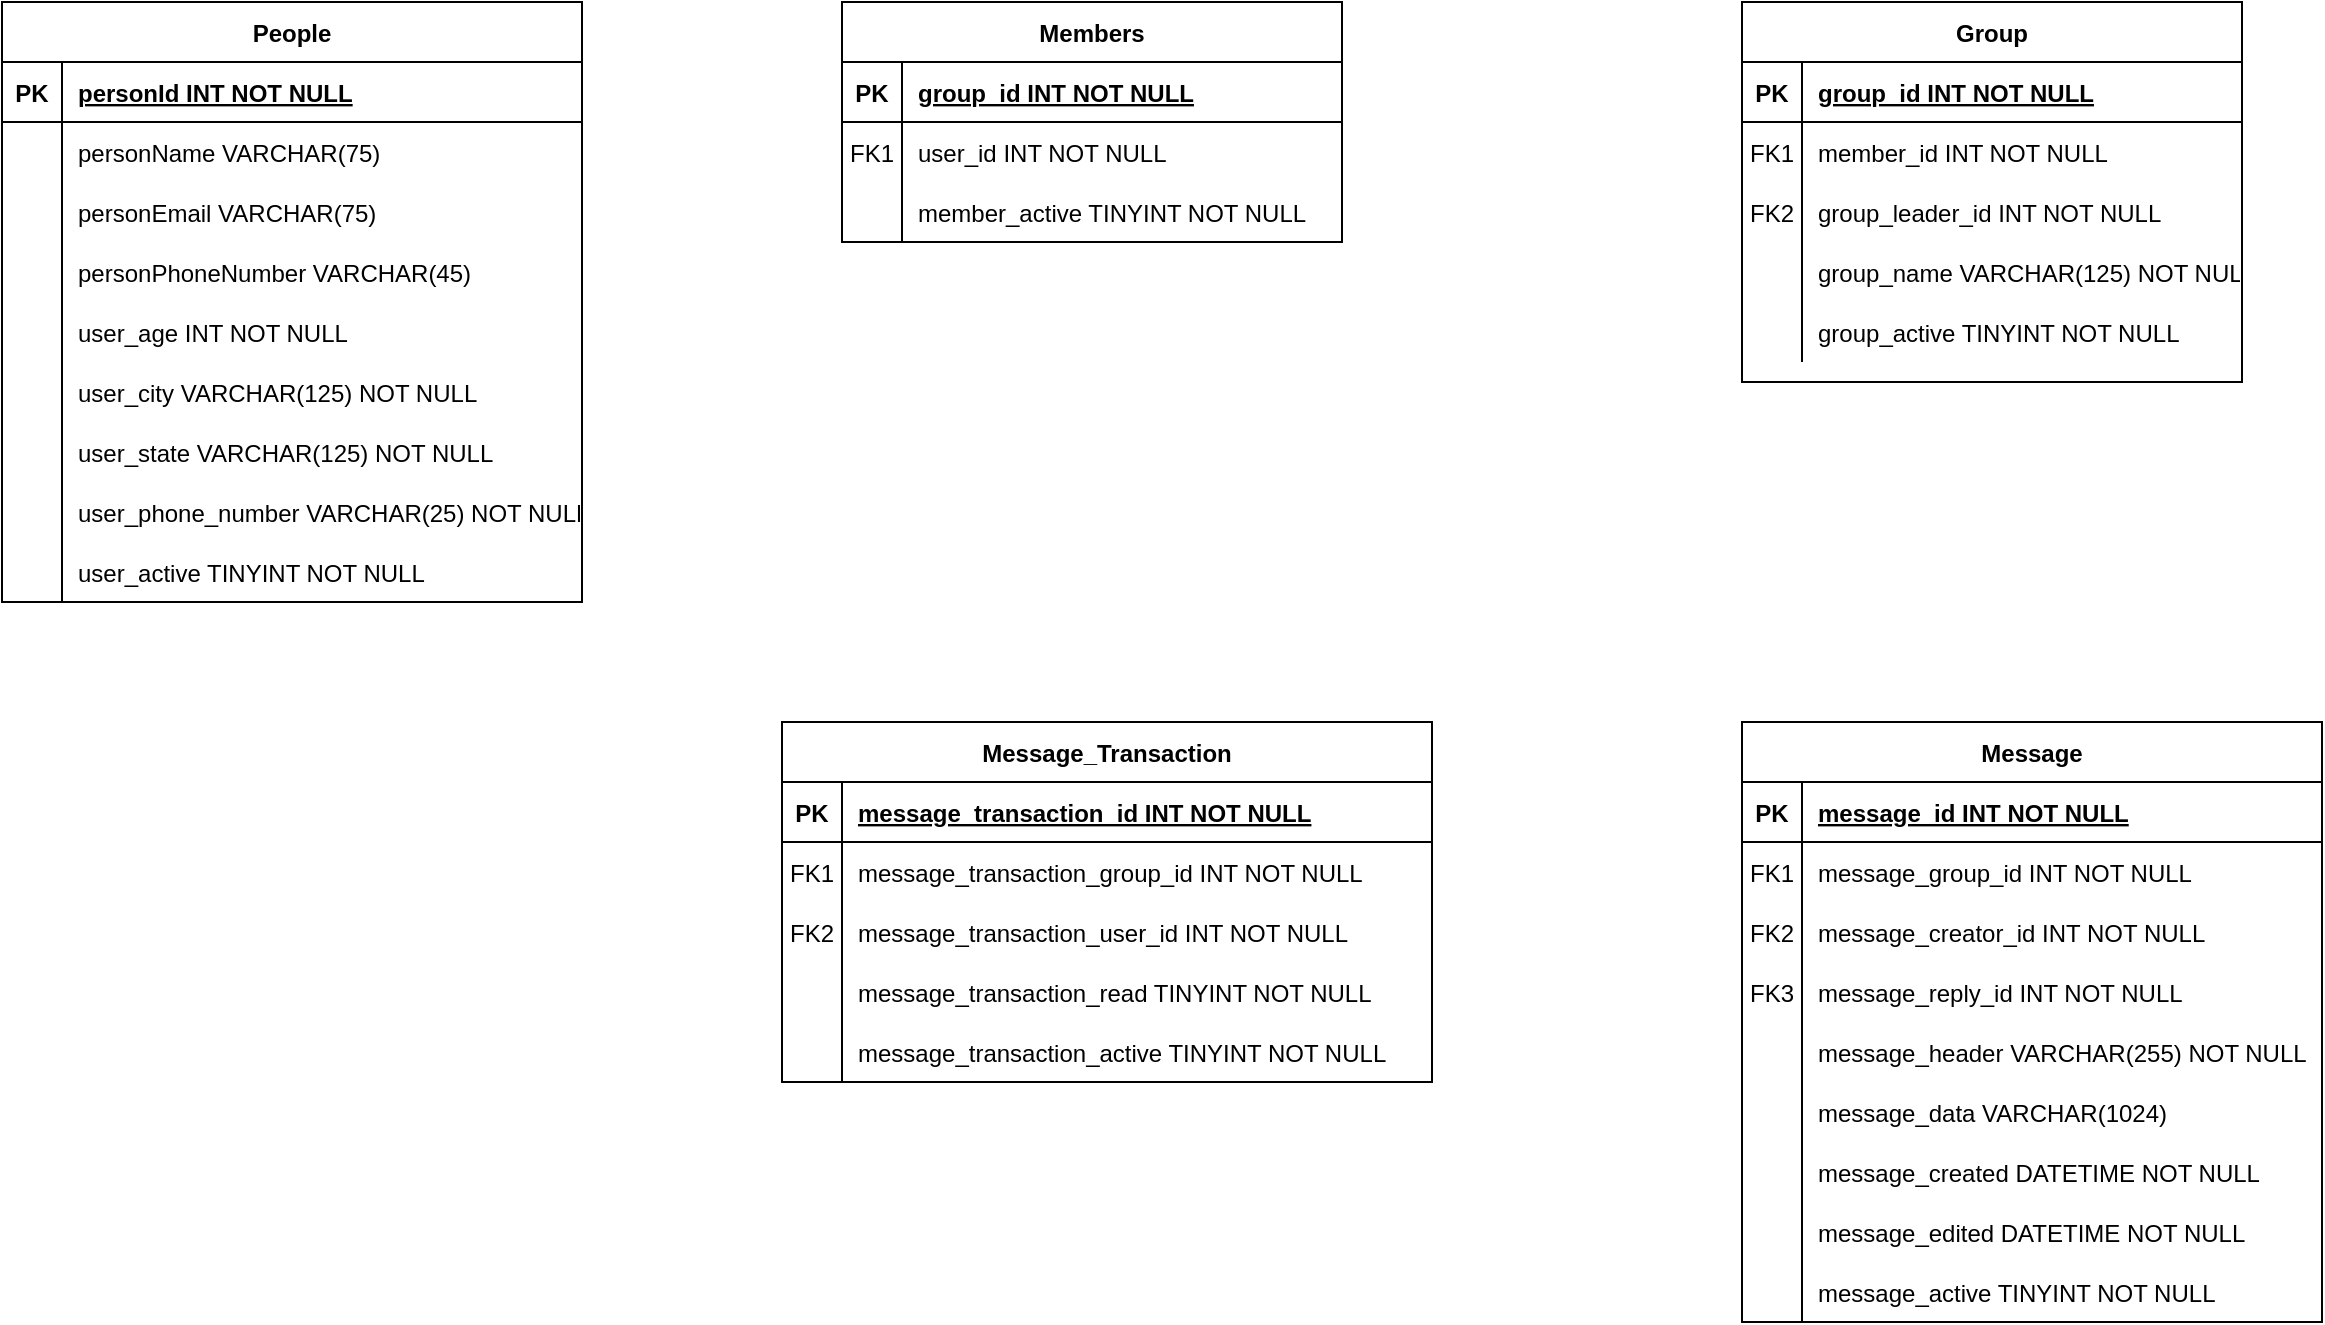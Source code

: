 <mxfile version="22.1.21" type="github" pages="5">
  <diagram id="R2lEEEUBdFMjLlhIrx00" name="Joel&#39;s Version">
    <mxGraphModel dx="1248" dy="1517" grid="1" gridSize="10" guides="1" tooltips="1" connect="1" arrows="1" fold="1" page="1" pageScale="1" pageWidth="850" pageHeight="1100" math="0" shadow="0" extFonts="Permanent Marker^https://fonts.googleapis.com/css?family=Permanent+Marker">
      <root>
        <mxCell id="0" />
        <mxCell id="1" parent="0" />
        <mxCell id="C-vyLk0tnHw3VtMMgP7b-2" value="Members" style="shape=table;startSize=30;container=1;collapsible=1;childLayout=tableLayout;fixedRows=1;rowLines=0;fontStyle=1;align=center;resizeLast=1;" parent="1" vertex="1">
          <mxGeometry x="470" y="120" width="250" height="120" as="geometry" />
        </mxCell>
        <mxCell id="C-vyLk0tnHw3VtMMgP7b-3" value="" style="shape=partialRectangle;collapsible=0;dropTarget=0;pointerEvents=0;fillColor=none;points=[[0,0.5],[1,0.5]];portConstraint=eastwest;top=0;left=0;right=0;bottom=1;" parent="C-vyLk0tnHw3VtMMgP7b-2" vertex="1">
          <mxGeometry y="30" width="250" height="30" as="geometry" />
        </mxCell>
        <mxCell id="C-vyLk0tnHw3VtMMgP7b-4" value="PK" style="shape=partialRectangle;overflow=hidden;connectable=0;fillColor=none;top=0;left=0;bottom=0;right=0;fontStyle=1;" parent="C-vyLk0tnHw3VtMMgP7b-3" vertex="1">
          <mxGeometry width="30" height="30" as="geometry">
            <mxRectangle width="30" height="30" as="alternateBounds" />
          </mxGeometry>
        </mxCell>
        <mxCell id="C-vyLk0tnHw3VtMMgP7b-5" value="group_id INT NOT NULL " style="shape=partialRectangle;overflow=hidden;connectable=0;fillColor=none;top=0;left=0;bottom=0;right=0;align=left;spacingLeft=6;fontStyle=5;" parent="C-vyLk0tnHw3VtMMgP7b-3" vertex="1">
          <mxGeometry x="30" width="220" height="30" as="geometry">
            <mxRectangle width="220" height="30" as="alternateBounds" />
          </mxGeometry>
        </mxCell>
        <mxCell id="C-vyLk0tnHw3VtMMgP7b-6" value="" style="shape=partialRectangle;collapsible=0;dropTarget=0;pointerEvents=0;fillColor=none;points=[[0,0.5],[1,0.5]];portConstraint=eastwest;top=0;left=0;right=0;bottom=0;" parent="C-vyLk0tnHw3VtMMgP7b-2" vertex="1">
          <mxGeometry y="60" width="250" height="30" as="geometry" />
        </mxCell>
        <mxCell id="C-vyLk0tnHw3VtMMgP7b-7" value="FK1" style="shape=partialRectangle;overflow=hidden;connectable=0;fillColor=none;top=0;left=0;bottom=0;right=0;" parent="C-vyLk0tnHw3VtMMgP7b-6" vertex="1">
          <mxGeometry width="30" height="30" as="geometry">
            <mxRectangle width="30" height="30" as="alternateBounds" />
          </mxGeometry>
        </mxCell>
        <mxCell id="C-vyLk0tnHw3VtMMgP7b-8" value="user_id INT NOT NULL" style="shape=partialRectangle;overflow=hidden;connectable=0;fillColor=none;top=0;left=0;bottom=0;right=0;align=left;spacingLeft=6;" parent="C-vyLk0tnHw3VtMMgP7b-6" vertex="1">
          <mxGeometry x="30" width="220" height="30" as="geometry">
            <mxRectangle width="220" height="30" as="alternateBounds" />
          </mxGeometry>
        </mxCell>
        <mxCell id="tqTtRlhr7s7Tn4VDYE7P-62" value="" style="shape=partialRectangle;collapsible=0;dropTarget=0;pointerEvents=0;fillColor=none;points=[[0,0.5],[1,0.5]];portConstraint=eastwest;top=0;left=0;right=0;bottom=0;" parent="C-vyLk0tnHw3VtMMgP7b-2" vertex="1">
          <mxGeometry y="90" width="250" height="30" as="geometry" />
        </mxCell>
        <mxCell id="tqTtRlhr7s7Tn4VDYE7P-63" value="" style="shape=partialRectangle;overflow=hidden;connectable=0;fillColor=none;top=0;left=0;bottom=0;right=0;" parent="tqTtRlhr7s7Tn4VDYE7P-62" vertex="1">
          <mxGeometry width="30" height="30" as="geometry">
            <mxRectangle width="30" height="30" as="alternateBounds" />
          </mxGeometry>
        </mxCell>
        <mxCell id="tqTtRlhr7s7Tn4VDYE7P-64" value="member_active TINYINT NOT NULL" style="shape=partialRectangle;overflow=hidden;connectable=0;fillColor=none;top=0;left=0;bottom=0;right=0;align=left;spacingLeft=6;" parent="tqTtRlhr7s7Tn4VDYE7P-62" vertex="1">
          <mxGeometry x="30" width="220" height="30" as="geometry">
            <mxRectangle width="220" height="30" as="alternateBounds" />
          </mxGeometry>
        </mxCell>
        <mxCell id="C-vyLk0tnHw3VtMMgP7b-13" value="Group" style="shape=table;startSize=30;container=1;collapsible=1;childLayout=tableLayout;fixedRows=1;rowLines=0;fontStyle=1;align=center;resizeLast=1;" parent="1" vertex="1">
          <mxGeometry x="920" y="120" width="250" height="190" as="geometry" />
        </mxCell>
        <mxCell id="C-vyLk0tnHw3VtMMgP7b-14" value="" style="shape=partialRectangle;collapsible=0;dropTarget=0;pointerEvents=0;fillColor=none;points=[[0,0.5],[1,0.5]];portConstraint=eastwest;top=0;left=0;right=0;bottom=1;" parent="C-vyLk0tnHw3VtMMgP7b-13" vertex="1">
          <mxGeometry y="30" width="250" height="30" as="geometry" />
        </mxCell>
        <mxCell id="C-vyLk0tnHw3VtMMgP7b-15" value="PK" style="shape=partialRectangle;overflow=hidden;connectable=0;fillColor=none;top=0;left=0;bottom=0;right=0;fontStyle=1;" parent="C-vyLk0tnHw3VtMMgP7b-14" vertex="1">
          <mxGeometry width="30" height="30" as="geometry">
            <mxRectangle width="30" height="30" as="alternateBounds" />
          </mxGeometry>
        </mxCell>
        <mxCell id="C-vyLk0tnHw3VtMMgP7b-16" value="group_id INT NOT NULL " style="shape=partialRectangle;overflow=hidden;connectable=0;fillColor=none;top=0;left=0;bottom=0;right=0;align=left;spacingLeft=6;fontStyle=5;" parent="C-vyLk0tnHw3VtMMgP7b-14" vertex="1">
          <mxGeometry x="30" width="220" height="30" as="geometry">
            <mxRectangle width="220" height="30" as="alternateBounds" />
          </mxGeometry>
        </mxCell>
        <mxCell id="C-vyLk0tnHw3VtMMgP7b-17" value="" style="shape=partialRectangle;collapsible=0;dropTarget=0;pointerEvents=0;fillColor=none;points=[[0,0.5],[1,0.5]];portConstraint=eastwest;top=0;left=0;right=0;bottom=0;" parent="C-vyLk0tnHw3VtMMgP7b-13" vertex="1">
          <mxGeometry y="60" width="250" height="30" as="geometry" />
        </mxCell>
        <mxCell id="C-vyLk0tnHw3VtMMgP7b-18" value="FK1" style="shape=partialRectangle;overflow=hidden;connectable=0;fillColor=none;top=0;left=0;bottom=0;right=0;" parent="C-vyLk0tnHw3VtMMgP7b-17" vertex="1">
          <mxGeometry width="30" height="30" as="geometry">
            <mxRectangle width="30" height="30" as="alternateBounds" />
          </mxGeometry>
        </mxCell>
        <mxCell id="C-vyLk0tnHw3VtMMgP7b-19" value="member_id INT NOT NULL" style="shape=partialRectangle;overflow=hidden;connectable=0;fillColor=none;top=0;left=0;bottom=0;right=0;align=left;spacingLeft=6;" parent="C-vyLk0tnHw3VtMMgP7b-17" vertex="1">
          <mxGeometry x="30" width="220" height="30" as="geometry">
            <mxRectangle width="220" height="30" as="alternateBounds" />
          </mxGeometry>
        </mxCell>
        <mxCell id="tqTtRlhr7s7Tn4VDYE7P-29" value="" style="shape=partialRectangle;collapsible=0;dropTarget=0;pointerEvents=0;fillColor=none;points=[[0,0.5],[1,0.5]];portConstraint=eastwest;top=0;left=0;right=0;bottom=0;" parent="C-vyLk0tnHw3VtMMgP7b-13" vertex="1">
          <mxGeometry y="90" width="250" height="30" as="geometry" />
        </mxCell>
        <mxCell id="tqTtRlhr7s7Tn4VDYE7P-30" value="FK2" style="shape=partialRectangle;overflow=hidden;connectable=0;fillColor=none;top=0;left=0;bottom=0;right=0;" parent="tqTtRlhr7s7Tn4VDYE7P-29" vertex="1">
          <mxGeometry width="30" height="30" as="geometry">
            <mxRectangle width="30" height="30" as="alternateBounds" />
          </mxGeometry>
        </mxCell>
        <mxCell id="tqTtRlhr7s7Tn4VDYE7P-31" value="group_leader_id INT NOT NULL" style="shape=partialRectangle;overflow=hidden;connectable=0;fillColor=none;top=0;left=0;bottom=0;right=0;align=left;spacingLeft=6;" parent="tqTtRlhr7s7Tn4VDYE7P-29" vertex="1">
          <mxGeometry x="30" width="220" height="30" as="geometry">
            <mxRectangle width="220" height="30" as="alternateBounds" />
          </mxGeometry>
        </mxCell>
        <mxCell id="C-vyLk0tnHw3VtMMgP7b-20" value="" style="shape=partialRectangle;collapsible=0;dropTarget=0;pointerEvents=0;fillColor=none;points=[[0,0.5],[1,0.5]];portConstraint=eastwest;top=0;left=0;right=0;bottom=0;" parent="C-vyLk0tnHw3VtMMgP7b-13" vertex="1">
          <mxGeometry y="120" width="250" height="30" as="geometry" />
        </mxCell>
        <mxCell id="C-vyLk0tnHw3VtMMgP7b-21" value="" style="shape=partialRectangle;overflow=hidden;connectable=0;fillColor=none;top=0;left=0;bottom=0;right=0;" parent="C-vyLk0tnHw3VtMMgP7b-20" vertex="1">
          <mxGeometry width="30" height="30" as="geometry">
            <mxRectangle width="30" height="30" as="alternateBounds" />
          </mxGeometry>
        </mxCell>
        <mxCell id="C-vyLk0tnHw3VtMMgP7b-22" value="group_name VARCHAR(125) NOT NULL" style="shape=partialRectangle;overflow=hidden;connectable=0;fillColor=none;top=0;left=0;bottom=0;right=0;align=left;spacingLeft=6;" parent="C-vyLk0tnHw3VtMMgP7b-20" vertex="1">
          <mxGeometry x="30" width="220" height="30" as="geometry">
            <mxRectangle width="220" height="30" as="alternateBounds" />
          </mxGeometry>
        </mxCell>
        <mxCell id="tqTtRlhr7s7Tn4VDYE7P-65" value="" style="shape=partialRectangle;collapsible=0;dropTarget=0;pointerEvents=0;fillColor=none;points=[[0,0.5],[1,0.5]];portConstraint=eastwest;top=0;left=0;right=0;bottom=0;" parent="C-vyLk0tnHw3VtMMgP7b-13" vertex="1">
          <mxGeometry y="150" width="250" height="30" as="geometry" />
        </mxCell>
        <mxCell id="tqTtRlhr7s7Tn4VDYE7P-66" value="" style="shape=partialRectangle;overflow=hidden;connectable=0;fillColor=none;top=0;left=0;bottom=0;right=0;" parent="tqTtRlhr7s7Tn4VDYE7P-65" vertex="1">
          <mxGeometry width="30" height="30" as="geometry">
            <mxRectangle width="30" height="30" as="alternateBounds" />
          </mxGeometry>
        </mxCell>
        <mxCell id="tqTtRlhr7s7Tn4VDYE7P-67" value="group_active TINYINT NOT NULL" style="shape=partialRectangle;overflow=hidden;connectable=0;fillColor=none;top=0;left=0;bottom=0;right=0;align=left;spacingLeft=6;" parent="tqTtRlhr7s7Tn4VDYE7P-65" vertex="1">
          <mxGeometry x="30" width="220" height="30" as="geometry">
            <mxRectangle width="220" height="30" as="alternateBounds" />
          </mxGeometry>
        </mxCell>
        <mxCell id="C-vyLk0tnHw3VtMMgP7b-23" value="Message" style="shape=table;startSize=30;container=1;collapsible=1;childLayout=tableLayout;fixedRows=1;rowLines=0;fontStyle=1;align=center;resizeLast=1;" parent="1" vertex="1">
          <mxGeometry x="920" y="480" width="290" height="300" as="geometry" />
        </mxCell>
        <mxCell id="C-vyLk0tnHw3VtMMgP7b-24" value="" style="shape=partialRectangle;collapsible=0;dropTarget=0;pointerEvents=0;fillColor=none;points=[[0,0.5],[1,0.5]];portConstraint=eastwest;top=0;left=0;right=0;bottom=1;" parent="C-vyLk0tnHw3VtMMgP7b-23" vertex="1">
          <mxGeometry y="30" width="290" height="30" as="geometry" />
        </mxCell>
        <mxCell id="C-vyLk0tnHw3VtMMgP7b-25" value="PK" style="shape=partialRectangle;overflow=hidden;connectable=0;fillColor=none;top=0;left=0;bottom=0;right=0;fontStyle=1;" parent="C-vyLk0tnHw3VtMMgP7b-24" vertex="1">
          <mxGeometry width="30" height="30" as="geometry">
            <mxRectangle width="30" height="30" as="alternateBounds" />
          </mxGeometry>
        </mxCell>
        <mxCell id="C-vyLk0tnHw3VtMMgP7b-26" value="message_id INT NOT NULL " style="shape=partialRectangle;overflow=hidden;connectable=0;fillColor=none;top=0;left=0;bottom=0;right=0;align=left;spacingLeft=6;fontStyle=5;" parent="C-vyLk0tnHw3VtMMgP7b-24" vertex="1">
          <mxGeometry x="30" width="260" height="30" as="geometry">
            <mxRectangle width="260" height="30" as="alternateBounds" />
          </mxGeometry>
        </mxCell>
        <mxCell id="C-vyLk0tnHw3VtMMgP7b-27" value="" style="shape=partialRectangle;collapsible=0;dropTarget=0;pointerEvents=0;fillColor=none;points=[[0,0.5],[1,0.5]];portConstraint=eastwest;top=0;left=0;right=0;bottom=0;" parent="C-vyLk0tnHw3VtMMgP7b-23" vertex="1">
          <mxGeometry y="60" width="290" height="30" as="geometry" />
        </mxCell>
        <mxCell id="C-vyLk0tnHw3VtMMgP7b-28" value="FK1" style="shape=partialRectangle;overflow=hidden;connectable=0;fillColor=none;top=0;left=0;bottom=0;right=0;" parent="C-vyLk0tnHw3VtMMgP7b-27" vertex="1">
          <mxGeometry width="30" height="30" as="geometry">
            <mxRectangle width="30" height="30" as="alternateBounds" />
          </mxGeometry>
        </mxCell>
        <mxCell id="C-vyLk0tnHw3VtMMgP7b-29" value="message_group_id INT NOT NULL" style="shape=partialRectangle;overflow=hidden;connectable=0;fillColor=none;top=0;left=0;bottom=0;right=0;align=left;spacingLeft=6;" parent="C-vyLk0tnHw3VtMMgP7b-27" vertex="1">
          <mxGeometry x="30" width="260" height="30" as="geometry">
            <mxRectangle width="260" height="30" as="alternateBounds" />
          </mxGeometry>
        </mxCell>
        <mxCell id="tqTtRlhr7s7Tn4VDYE7P-1" value="" style="shape=partialRectangle;collapsible=0;dropTarget=0;pointerEvents=0;fillColor=none;points=[[0,0.5],[1,0.5]];portConstraint=eastwest;top=0;left=0;right=0;bottom=0;" parent="C-vyLk0tnHw3VtMMgP7b-23" vertex="1">
          <mxGeometry y="90" width="290" height="30" as="geometry" />
        </mxCell>
        <mxCell id="tqTtRlhr7s7Tn4VDYE7P-2" value="FK2" style="shape=partialRectangle;overflow=hidden;connectable=0;fillColor=none;top=0;left=0;bottom=0;right=0;" parent="tqTtRlhr7s7Tn4VDYE7P-1" vertex="1">
          <mxGeometry width="30" height="30" as="geometry">
            <mxRectangle width="30" height="30" as="alternateBounds" />
          </mxGeometry>
        </mxCell>
        <mxCell id="tqTtRlhr7s7Tn4VDYE7P-3" value="message_creator_id INT NOT NULL" style="shape=partialRectangle;overflow=hidden;connectable=0;fillColor=none;top=0;left=0;bottom=0;right=0;align=left;spacingLeft=6;" parent="tqTtRlhr7s7Tn4VDYE7P-1" vertex="1">
          <mxGeometry x="30" width="260" height="30" as="geometry">
            <mxRectangle width="260" height="30" as="alternateBounds" />
          </mxGeometry>
        </mxCell>
        <mxCell id="tqTtRlhr7s7Tn4VDYE7P-68" value="" style="shape=partialRectangle;collapsible=0;dropTarget=0;pointerEvents=0;fillColor=none;points=[[0,0.5],[1,0.5]];portConstraint=eastwest;top=0;left=0;right=0;bottom=0;" parent="C-vyLk0tnHw3VtMMgP7b-23" vertex="1">
          <mxGeometry y="120" width="290" height="30" as="geometry" />
        </mxCell>
        <mxCell id="tqTtRlhr7s7Tn4VDYE7P-69" value="FK3" style="shape=partialRectangle;overflow=hidden;connectable=0;fillColor=none;top=0;left=0;bottom=0;right=0;" parent="tqTtRlhr7s7Tn4VDYE7P-68" vertex="1">
          <mxGeometry width="30" height="30" as="geometry">
            <mxRectangle width="30" height="30" as="alternateBounds" />
          </mxGeometry>
        </mxCell>
        <mxCell id="tqTtRlhr7s7Tn4VDYE7P-70" value="message_reply_id INT NOT NULL" style="shape=partialRectangle;overflow=hidden;connectable=0;fillColor=none;top=0;left=0;bottom=0;right=0;align=left;spacingLeft=6;" parent="tqTtRlhr7s7Tn4VDYE7P-68" vertex="1">
          <mxGeometry x="30" width="260" height="30" as="geometry">
            <mxRectangle width="260" height="30" as="alternateBounds" />
          </mxGeometry>
        </mxCell>
        <mxCell id="tqTtRlhr7s7Tn4VDYE7P-4" value="" style="shape=partialRectangle;collapsible=0;dropTarget=0;pointerEvents=0;fillColor=none;points=[[0,0.5],[1,0.5]];portConstraint=eastwest;top=0;left=0;right=0;bottom=0;" parent="C-vyLk0tnHw3VtMMgP7b-23" vertex="1">
          <mxGeometry y="150" width="290" height="30" as="geometry" />
        </mxCell>
        <mxCell id="tqTtRlhr7s7Tn4VDYE7P-5" value="" style="shape=partialRectangle;overflow=hidden;connectable=0;fillColor=none;top=0;left=0;bottom=0;right=0;" parent="tqTtRlhr7s7Tn4VDYE7P-4" vertex="1">
          <mxGeometry width="30" height="30" as="geometry">
            <mxRectangle width="30" height="30" as="alternateBounds" />
          </mxGeometry>
        </mxCell>
        <mxCell id="tqTtRlhr7s7Tn4VDYE7P-6" value="message_header VARCHAR(255) NOT NULL" style="shape=partialRectangle;overflow=hidden;connectable=0;fillColor=none;top=0;left=0;bottom=0;right=0;align=left;spacingLeft=6;" parent="tqTtRlhr7s7Tn4VDYE7P-4" vertex="1">
          <mxGeometry x="30" width="260" height="30" as="geometry">
            <mxRectangle width="260" height="30" as="alternateBounds" />
          </mxGeometry>
        </mxCell>
        <mxCell id="tqTtRlhr7s7Tn4VDYE7P-7" value="" style="shape=partialRectangle;collapsible=0;dropTarget=0;pointerEvents=0;fillColor=none;points=[[0,0.5],[1,0.5]];portConstraint=eastwest;top=0;left=0;right=0;bottom=0;" parent="C-vyLk0tnHw3VtMMgP7b-23" vertex="1">
          <mxGeometry y="180" width="290" height="30" as="geometry" />
        </mxCell>
        <mxCell id="tqTtRlhr7s7Tn4VDYE7P-8" value="" style="shape=partialRectangle;overflow=hidden;connectable=0;fillColor=none;top=0;left=0;bottom=0;right=0;" parent="tqTtRlhr7s7Tn4VDYE7P-7" vertex="1">
          <mxGeometry width="30" height="30" as="geometry">
            <mxRectangle width="30" height="30" as="alternateBounds" />
          </mxGeometry>
        </mxCell>
        <mxCell id="tqTtRlhr7s7Tn4VDYE7P-9" value="message_data VARCHAR(1024) " style="shape=partialRectangle;overflow=hidden;connectable=0;fillColor=none;top=0;left=0;bottom=0;right=0;align=left;spacingLeft=6;" parent="tqTtRlhr7s7Tn4VDYE7P-7" vertex="1">
          <mxGeometry x="30" width="260" height="30" as="geometry">
            <mxRectangle width="260" height="30" as="alternateBounds" />
          </mxGeometry>
        </mxCell>
        <mxCell id="tqTtRlhr7s7Tn4VDYE7P-10" value="" style="shape=partialRectangle;collapsible=0;dropTarget=0;pointerEvents=0;fillColor=none;points=[[0,0.5],[1,0.5]];portConstraint=eastwest;top=0;left=0;right=0;bottom=0;" parent="C-vyLk0tnHw3VtMMgP7b-23" vertex="1">
          <mxGeometry y="210" width="290" height="30" as="geometry" />
        </mxCell>
        <mxCell id="tqTtRlhr7s7Tn4VDYE7P-11" value="" style="shape=partialRectangle;overflow=hidden;connectable=0;fillColor=none;top=0;left=0;bottom=0;right=0;" parent="tqTtRlhr7s7Tn4VDYE7P-10" vertex="1">
          <mxGeometry width="30" height="30" as="geometry">
            <mxRectangle width="30" height="30" as="alternateBounds" />
          </mxGeometry>
        </mxCell>
        <mxCell id="tqTtRlhr7s7Tn4VDYE7P-12" value="message_created DATETIME NOT NULL" style="shape=partialRectangle;overflow=hidden;connectable=0;fillColor=none;top=0;left=0;bottom=0;right=0;align=left;spacingLeft=6;" parent="tqTtRlhr7s7Tn4VDYE7P-10" vertex="1">
          <mxGeometry x="30" width="260" height="30" as="geometry">
            <mxRectangle width="260" height="30" as="alternateBounds" />
          </mxGeometry>
        </mxCell>
        <mxCell id="tqTtRlhr7s7Tn4VDYE7P-13" value="" style="shape=partialRectangle;collapsible=0;dropTarget=0;pointerEvents=0;fillColor=none;points=[[0,0.5],[1,0.5]];portConstraint=eastwest;top=0;left=0;right=0;bottom=0;" parent="C-vyLk0tnHw3VtMMgP7b-23" vertex="1">
          <mxGeometry y="240" width="290" height="30" as="geometry" />
        </mxCell>
        <mxCell id="tqTtRlhr7s7Tn4VDYE7P-14" value="" style="shape=partialRectangle;overflow=hidden;connectable=0;fillColor=none;top=0;left=0;bottom=0;right=0;" parent="tqTtRlhr7s7Tn4VDYE7P-13" vertex="1">
          <mxGeometry width="30" height="30" as="geometry">
            <mxRectangle width="30" height="30" as="alternateBounds" />
          </mxGeometry>
        </mxCell>
        <mxCell id="tqTtRlhr7s7Tn4VDYE7P-15" value="message_edited DATETIME NOT NULL" style="shape=partialRectangle;overflow=hidden;connectable=0;fillColor=none;top=0;left=0;bottom=0;right=0;align=left;spacingLeft=6;" parent="tqTtRlhr7s7Tn4VDYE7P-13" vertex="1">
          <mxGeometry x="30" width="260" height="30" as="geometry">
            <mxRectangle width="260" height="30" as="alternateBounds" />
          </mxGeometry>
        </mxCell>
        <mxCell id="tqTtRlhr7s7Tn4VDYE7P-16" value="" style="shape=partialRectangle;collapsible=0;dropTarget=0;pointerEvents=0;fillColor=none;points=[[0,0.5],[1,0.5]];portConstraint=eastwest;top=0;left=0;right=0;bottom=0;" parent="C-vyLk0tnHw3VtMMgP7b-23" vertex="1">
          <mxGeometry y="270" width="290" height="30" as="geometry" />
        </mxCell>
        <mxCell id="tqTtRlhr7s7Tn4VDYE7P-17" value="" style="shape=partialRectangle;overflow=hidden;connectable=0;fillColor=none;top=0;left=0;bottom=0;right=0;" parent="tqTtRlhr7s7Tn4VDYE7P-16" vertex="1">
          <mxGeometry width="30" height="30" as="geometry">
            <mxRectangle width="30" height="30" as="alternateBounds" />
          </mxGeometry>
        </mxCell>
        <mxCell id="tqTtRlhr7s7Tn4VDYE7P-18" value="message_active TINYINT NOT NULL" style="shape=partialRectangle;overflow=hidden;connectable=0;fillColor=none;top=0;left=0;bottom=0;right=0;align=left;spacingLeft=6;" parent="tqTtRlhr7s7Tn4VDYE7P-16" vertex="1">
          <mxGeometry x="30" width="260" height="30" as="geometry">
            <mxRectangle width="260" height="30" as="alternateBounds" />
          </mxGeometry>
        </mxCell>
        <mxCell id="tqTtRlhr7s7Tn4VDYE7P-34" value="People" style="shape=table;startSize=30;container=1;collapsible=1;childLayout=tableLayout;fixedRows=1;rowLines=0;fontStyle=1;align=center;resizeLast=1;" parent="1" vertex="1">
          <mxGeometry x="50" y="120" width="290" height="300" as="geometry" />
        </mxCell>
        <mxCell id="tqTtRlhr7s7Tn4VDYE7P-35" value="" style="shape=partialRectangle;collapsible=0;dropTarget=0;pointerEvents=0;fillColor=none;points=[[0,0.5],[1,0.5]];portConstraint=eastwest;top=0;left=0;right=0;bottom=1;" parent="tqTtRlhr7s7Tn4VDYE7P-34" vertex="1">
          <mxGeometry y="30" width="290" height="30" as="geometry" />
        </mxCell>
        <mxCell id="tqTtRlhr7s7Tn4VDYE7P-36" value="PK" style="shape=partialRectangle;overflow=hidden;connectable=0;fillColor=none;top=0;left=0;bottom=0;right=0;fontStyle=1;" parent="tqTtRlhr7s7Tn4VDYE7P-35" vertex="1">
          <mxGeometry width="30" height="30" as="geometry">
            <mxRectangle width="30" height="30" as="alternateBounds" />
          </mxGeometry>
        </mxCell>
        <mxCell id="tqTtRlhr7s7Tn4VDYE7P-37" value="personId INT NOT NULL" style="shape=partialRectangle;overflow=hidden;connectable=0;fillColor=none;top=0;left=0;bottom=0;right=0;align=left;spacingLeft=6;fontStyle=5;" parent="tqTtRlhr7s7Tn4VDYE7P-35" vertex="1">
          <mxGeometry x="30" width="260" height="30" as="geometry">
            <mxRectangle width="260" height="30" as="alternateBounds" />
          </mxGeometry>
        </mxCell>
        <mxCell id="tqTtRlhr7s7Tn4VDYE7P-38" value="" style="shape=partialRectangle;collapsible=0;dropTarget=0;pointerEvents=0;fillColor=none;points=[[0,0.5],[1,0.5]];portConstraint=eastwest;top=0;left=0;right=0;bottom=0;" parent="tqTtRlhr7s7Tn4VDYE7P-34" vertex="1">
          <mxGeometry y="60" width="290" height="30" as="geometry" />
        </mxCell>
        <mxCell id="tqTtRlhr7s7Tn4VDYE7P-39" value="" style="shape=partialRectangle;overflow=hidden;connectable=0;fillColor=none;top=0;left=0;bottom=0;right=0;" parent="tqTtRlhr7s7Tn4VDYE7P-38" vertex="1">
          <mxGeometry width="30" height="30" as="geometry">
            <mxRectangle width="30" height="30" as="alternateBounds" />
          </mxGeometry>
        </mxCell>
        <mxCell id="tqTtRlhr7s7Tn4VDYE7P-40" value="personName VARCHAR(75)" style="shape=partialRectangle;overflow=hidden;connectable=0;fillColor=none;top=0;left=0;bottom=0;right=0;align=left;spacingLeft=6;" parent="tqTtRlhr7s7Tn4VDYE7P-38" vertex="1">
          <mxGeometry x="30" width="260" height="30" as="geometry">
            <mxRectangle width="260" height="30" as="alternateBounds" />
          </mxGeometry>
        </mxCell>
        <mxCell id="tqTtRlhr7s7Tn4VDYE7P-41" value="" style="shape=partialRectangle;collapsible=0;dropTarget=0;pointerEvents=0;fillColor=none;points=[[0,0.5],[1,0.5]];portConstraint=eastwest;top=0;left=0;right=0;bottom=0;" parent="tqTtRlhr7s7Tn4VDYE7P-34" vertex="1">
          <mxGeometry y="90" width="290" height="30" as="geometry" />
        </mxCell>
        <mxCell id="tqTtRlhr7s7Tn4VDYE7P-42" value="" style="shape=partialRectangle;overflow=hidden;connectable=0;fillColor=none;top=0;left=0;bottom=0;right=0;" parent="tqTtRlhr7s7Tn4VDYE7P-41" vertex="1">
          <mxGeometry width="30" height="30" as="geometry">
            <mxRectangle width="30" height="30" as="alternateBounds" />
          </mxGeometry>
        </mxCell>
        <mxCell id="tqTtRlhr7s7Tn4VDYE7P-43" value="personEmail VARCHAR(75)" style="shape=partialRectangle;overflow=hidden;connectable=0;fillColor=none;top=0;left=0;bottom=0;right=0;align=left;spacingLeft=6;" parent="tqTtRlhr7s7Tn4VDYE7P-41" vertex="1">
          <mxGeometry x="30" width="260" height="30" as="geometry">
            <mxRectangle width="260" height="30" as="alternateBounds" />
          </mxGeometry>
        </mxCell>
        <mxCell id="tqTtRlhr7s7Tn4VDYE7P-44" value="" style="shape=partialRectangle;collapsible=0;dropTarget=0;pointerEvents=0;fillColor=none;points=[[0,0.5],[1,0.5]];portConstraint=eastwest;top=0;left=0;right=0;bottom=0;" parent="tqTtRlhr7s7Tn4VDYE7P-34" vertex="1">
          <mxGeometry y="120" width="290" height="30" as="geometry" />
        </mxCell>
        <mxCell id="tqTtRlhr7s7Tn4VDYE7P-45" value="" style="shape=partialRectangle;overflow=hidden;connectable=0;fillColor=none;top=0;left=0;bottom=0;right=0;" parent="tqTtRlhr7s7Tn4VDYE7P-44" vertex="1">
          <mxGeometry width="30" height="30" as="geometry">
            <mxRectangle width="30" height="30" as="alternateBounds" />
          </mxGeometry>
        </mxCell>
        <mxCell id="tqTtRlhr7s7Tn4VDYE7P-46" value="personPhoneNumber VARCHAR(45)" style="shape=partialRectangle;overflow=hidden;connectable=0;fillColor=none;top=0;left=0;bottom=0;right=0;align=left;spacingLeft=6;" parent="tqTtRlhr7s7Tn4VDYE7P-44" vertex="1">
          <mxGeometry x="30" width="260" height="30" as="geometry">
            <mxRectangle width="260" height="30" as="alternateBounds" />
          </mxGeometry>
        </mxCell>
        <mxCell id="tqTtRlhr7s7Tn4VDYE7P-47" value="" style="shape=partialRectangle;collapsible=0;dropTarget=0;pointerEvents=0;fillColor=none;points=[[0,0.5],[1,0.5]];portConstraint=eastwest;top=0;left=0;right=0;bottom=0;" parent="tqTtRlhr7s7Tn4VDYE7P-34" vertex="1">
          <mxGeometry y="150" width="290" height="30" as="geometry" />
        </mxCell>
        <mxCell id="tqTtRlhr7s7Tn4VDYE7P-48" value="" style="shape=partialRectangle;overflow=hidden;connectable=0;fillColor=none;top=0;left=0;bottom=0;right=0;" parent="tqTtRlhr7s7Tn4VDYE7P-47" vertex="1">
          <mxGeometry width="30" height="30" as="geometry">
            <mxRectangle width="30" height="30" as="alternateBounds" />
          </mxGeometry>
        </mxCell>
        <mxCell id="tqTtRlhr7s7Tn4VDYE7P-49" value="user_age INT NOT NULL" style="shape=partialRectangle;overflow=hidden;connectable=0;fillColor=none;top=0;left=0;bottom=0;right=0;align=left;spacingLeft=6;" parent="tqTtRlhr7s7Tn4VDYE7P-47" vertex="1">
          <mxGeometry x="30" width="260" height="30" as="geometry">
            <mxRectangle width="260" height="30" as="alternateBounds" />
          </mxGeometry>
        </mxCell>
        <mxCell id="tqTtRlhr7s7Tn4VDYE7P-50" value="" style="shape=partialRectangle;collapsible=0;dropTarget=0;pointerEvents=0;fillColor=none;points=[[0,0.5],[1,0.5]];portConstraint=eastwest;top=0;left=0;right=0;bottom=0;" parent="tqTtRlhr7s7Tn4VDYE7P-34" vertex="1">
          <mxGeometry y="180" width="290" height="30" as="geometry" />
        </mxCell>
        <mxCell id="tqTtRlhr7s7Tn4VDYE7P-51" value="" style="shape=partialRectangle;overflow=hidden;connectable=0;fillColor=none;top=0;left=0;bottom=0;right=0;" parent="tqTtRlhr7s7Tn4VDYE7P-50" vertex="1">
          <mxGeometry width="30" height="30" as="geometry">
            <mxRectangle width="30" height="30" as="alternateBounds" />
          </mxGeometry>
        </mxCell>
        <mxCell id="tqTtRlhr7s7Tn4VDYE7P-52" value="user_city VARCHAR(125) NOT NULL" style="shape=partialRectangle;overflow=hidden;connectable=0;fillColor=none;top=0;left=0;bottom=0;right=0;align=left;spacingLeft=6;" parent="tqTtRlhr7s7Tn4VDYE7P-50" vertex="1">
          <mxGeometry x="30" width="260" height="30" as="geometry">
            <mxRectangle width="260" height="30" as="alternateBounds" />
          </mxGeometry>
        </mxCell>
        <mxCell id="tqTtRlhr7s7Tn4VDYE7P-53" value="" style="shape=partialRectangle;collapsible=0;dropTarget=0;pointerEvents=0;fillColor=none;points=[[0,0.5],[1,0.5]];portConstraint=eastwest;top=0;left=0;right=0;bottom=0;" parent="tqTtRlhr7s7Tn4VDYE7P-34" vertex="1">
          <mxGeometry y="210" width="290" height="30" as="geometry" />
        </mxCell>
        <mxCell id="tqTtRlhr7s7Tn4VDYE7P-54" value="" style="shape=partialRectangle;overflow=hidden;connectable=0;fillColor=none;top=0;left=0;bottom=0;right=0;" parent="tqTtRlhr7s7Tn4VDYE7P-53" vertex="1">
          <mxGeometry width="30" height="30" as="geometry">
            <mxRectangle width="30" height="30" as="alternateBounds" />
          </mxGeometry>
        </mxCell>
        <mxCell id="tqTtRlhr7s7Tn4VDYE7P-55" value="user_state VARCHAR(125) NOT NULL" style="shape=partialRectangle;overflow=hidden;connectable=0;fillColor=none;top=0;left=0;bottom=0;right=0;align=left;spacingLeft=6;" parent="tqTtRlhr7s7Tn4VDYE7P-53" vertex="1">
          <mxGeometry x="30" width="260" height="30" as="geometry">
            <mxRectangle width="260" height="30" as="alternateBounds" />
          </mxGeometry>
        </mxCell>
        <mxCell id="tqTtRlhr7s7Tn4VDYE7P-56" value="" style="shape=partialRectangle;collapsible=0;dropTarget=0;pointerEvents=0;fillColor=none;points=[[0,0.5],[1,0.5]];portConstraint=eastwest;top=0;left=0;right=0;bottom=0;" parent="tqTtRlhr7s7Tn4VDYE7P-34" vertex="1">
          <mxGeometry y="240" width="290" height="30" as="geometry" />
        </mxCell>
        <mxCell id="tqTtRlhr7s7Tn4VDYE7P-57" value="" style="shape=partialRectangle;overflow=hidden;connectable=0;fillColor=none;top=0;left=0;bottom=0;right=0;" parent="tqTtRlhr7s7Tn4VDYE7P-56" vertex="1">
          <mxGeometry width="30" height="30" as="geometry">
            <mxRectangle width="30" height="30" as="alternateBounds" />
          </mxGeometry>
        </mxCell>
        <mxCell id="tqTtRlhr7s7Tn4VDYE7P-58" value="user_phone_number VARCHAR(25) NOT NULL" style="shape=partialRectangle;overflow=hidden;connectable=0;fillColor=none;top=0;left=0;bottom=0;right=0;align=left;spacingLeft=6;" parent="tqTtRlhr7s7Tn4VDYE7P-56" vertex="1">
          <mxGeometry x="30" width="260" height="30" as="geometry">
            <mxRectangle width="260" height="30" as="alternateBounds" />
          </mxGeometry>
        </mxCell>
        <mxCell id="tqTtRlhr7s7Tn4VDYE7P-59" value="" style="shape=partialRectangle;collapsible=0;dropTarget=0;pointerEvents=0;fillColor=none;points=[[0,0.5],[1,0.5]];portConstraint=eastwest;top=0;left=0;right=0;bottom=0;" parent="tqTtRlhr7s7Tn4VDYE7P-34" vertex="1">
          <mxGeometry y="270" width="290" height="30" as="geometry" />
        </mxCell>
        <mxCell id="tqTtRlhr7s7Tn4VDYE7P-60" value="" style="shape=partialRectangle;overflow=hidden;connectable=0;fillColor=none;top=0;left=0;bottom=0;right=0;" parent="tqTtRlhr7s7Tn4VDYE7P-59" vertex="1">
          <mxGeometry width="30" height="30" as="geometry">
            <mxRectangle width="30" height="30" as="alternateBounds" />
          </mxGeometry>
        </mxCell>
        <mxCell id="tqTtRlhr7s7Tn4VDYE7P-61" value="user_active TINYINT NOT NULL" style="shape=partialRectangle;overflow=hidden;connectable=0;fillColor=none;top=0;left=0;bottom=0;right=0;align=left;spacingLeft=6;" parent="tqTtRlhr7s7Tn4VDYE7P-59" vertex="1">
          <mxGeometry x="30" width="260" height="30" as="geometry">
            <mxRectangle width="260" height="30" as="alternateBounds" />
          </mxGeometry>
        </mxCell>
        <mxCell id="tqTtRlhr7s7Tn4VDYE7P-71" value="Message_Transaction" style="shape=table;startSize=30;container=1;collapsible=1;childLayout=tableLayout;fixedRows=1;rowLines=0;fontStyle=1;align=center;resizeLast=1;" parent="1" vertex="1">
          <mxGeometry x="440" y="480" width="325" height="180" as="geometry" />
        </mxCell>
        <mxCell id="tqTtRlhr7s7Tn4VDYE7P-72" value="" style="shape=partialRectangle;collapsible=0;dropTarget=0;pointerEvents=0;fillColor=none;points=[[0,0.5],[1,0.5]];portConstraint=eastwest;top=0;left=0;right=0;bottom=1;" parent="tqTtRlhr7s7Tn4VDYE7P-71" vertex="1">
          <mxGeometry y="30" width="325" height="30" as="geometry" />
        </mxCell>
        <mxCell id="tqTtRlhr7s7Tn4VDYE7P-73" value="PK" style="shape=partialRectangle;overflow=hidden;connectable=0;fillColor=none;top=0;left=0;bottom=0;right=0;fontStyle=1;" parent="tqTtRlhr7s7Tn4VDYE7P-72" vertex="1">
          <mxGeometry width="30" height="30" as="geometry">
            <mxRectangle width="30" height="30" as="alternateBounds" />
          </mxGeometry>
        </mxCell>
        <mxCell id="tqTtRlhr7s7Tn4VDYE7P-74" value="message_transaction_id INT NOT NULL" style="shape=partialRectangle;overflow=hidden;connectable=0;fillColor=none;top=0;left=0;bottom=0;right=0;align=left;spacingLeft=6;fontStyle=5;" parent="tqTtRlhr7s7Tn4VDYE7P-72" vertex="1">
          <mxGeometry x="30" width="295" height="30" as="geometry">
            <mxRectangle width="295" height="30" as="alternateBounds" />
          </mxGeometry>
        </mxCell>
        <mxCell id="tqTtRlhr7s7Tn4VDYE7P-75" value="" style="shape=partialRectangle;collapsible=0;dropTarget=0;pointerEvents=0;fillColor=none;points=[[0,0.5],[1,0.5]];portConstraint=eastwest;top=0;left=0;right=0;bottom=0;" parent="tqTtRlhr7s7Tn4VDYE7P-71" vertex="1">
          <mxGeometry y="60" width="325" height="30" as="geometry" />
        </mxCell>
        <mxCell id="tqTtRlhr7s7Tn4VDYE7P-76" value="FK1" style="shape=partialRectangle;overflow=hidden;connectable=0;fillColor=none;top=0;left=0;bottom=0;right=0;" parent="tqTtRlhr7s7Tn4VDYE7P-75" vertex="1">
          <mxGeometry width="30" height="30" as="geometry">
            <mxRectangle width="30" height="30" as="alternateBounds" />
          </mxGeometry>
        </mxCell>
        <mxCell id="tqTtRlhr7s7Tn4VDYE7P-77" value="message_transaction_group_id INT NOT NULL" style="shape=partialRectangle;overflow=hidden;connectable=0;fillColor=none;top=0;left=0;bottom=0;right=0;align=left;spacingLeft=6;" parent="tqTtRlhr7s7Tn4VDYE7P-75" vertex="1">
          <mxGeometry x="30" width="295" height="30" as="geometry">
            <mxRectangle width="295" height="30" as="alternateBounds" />
          </mxGeometry>
        </mxCell>
        <mxCell id="tqTtRlhr7s7Tn4VDYE7P-78" value="" style="shape=partialRectangle;collapsible=0;dropTarget=0;pointerEvents=0;fillColor=none;points=[[0,0.5],[1,0.5]];portConstraint=eastwest;top=0;left=0;right=0;bottom=0;" parent="tqTtRlhr7s7Tn4VDYE7P-71" vertex="1">
          <mxGeometry y="90" width="325" height="30" as="geometry" />
        </mxCell>
        <mxCell id="tqTtRlhr7s7Tn4VDYE7P-79" value="FK2" style="shape=partialRectangle;overflow=hidden;connectable=0;fillColor=none;top=0;left=0;bottom=0;right=0;" parent="tqTtRlhr7s7Tn4VDYE7P-78" vertex="1">
          <mxGeometry width="30" height="30" as="geometry">
            <mxRectangle width="30" height="30" as="alternateBounds" />
          </mxGeometry>
        </mxCell>
        <mxCell id="tqTtRlhr7s7Tn4VDYE7P-80" value="message_transaction_user_id INT NOT NULL" style="shape=partialRectangle;overflow=hidden;connectable=0;fillColor=none;top=0;left=0;bottom=0;right=0;align=left;spacingLeft=6;" parent="tqTtRlhr7s7Tn4VDYE7P-78" vertex="1">
          <mxGeometry x="30" width="295" height="30" as="geometry">
            <mxRectangle width="295" height="30" as="alternateBounds" />
          </mxGeometry>
        </mxCell>
        <mxCell id="tqTtRlhr7s7Tn4VDYE7P-82" value="" style="shape=partialRectangle;collapsible=0;dropTarget=0;pointerEvents=0;fillColor=none;points=[[0,0.5],[1,0.5]];portConstraint=eastwest;top=0;left=0;right=0;bottom=0;" parent="tqTtRlhr7s7Tn4VDYE7P-71" vertex="1">
          <mxGeometry y="120" width="325" height="30" as="geometry" />
        </mxCell>
        <mxCell id="tqTtRlhr7s7Tn4VDYE7P-83" value="" style="shape=partialRectangle;overflow=hidden;connectable=0;fillColor=none;top=0;left=0;bottom=0;right=0;" parent="tqTtRlhr7s7Tn4VDYE7P-82" vertex="1">
          <mxGeometry width="30" height="30" as="geometry">
            <mxRectangle width="30" height="30" as="alternateBounds" />
          </mxGeometry>
        </mxCell>
        <mxCell id="tqTtRlhr7s7Tn4VDYE7P-84" value="message_transaction_read TINYINT NOT NULL" style="shape=partialRectangle;overflow=hidden;connectable=0;fillColor=none;top=0;left=0;bottom=0;right=0;align=left;spacingLeft=6;" parent="tqTtRlhr7s7Tn4VDYE7P-82" vertex="1">
          <mxGeometry x="30" width="295" height="30" as="geometry">
            <mxRectangle width="295" height="30" as="alternateBounds" />
          </mxGeometry>
        </mxCell>
        <mxCell id="tqTtRlhr7s7Tn4VDYE7P-85" value="" style="shape=partialRectangle;collapsible=0;dropTarget=0;pointerEvents=0;fillColor=none;points=[[0,0.5],[1,0.5]];portConstraint=eastwest;top=0;left=0;right=0;bottom=0;" parent="tqTtRlhr7s7Tn4VDYE7P-71" vertex="1">
          <mxGeometry y="150" width="325" height="30" as="geometry" />
        </mxCell>
        <mxCell id="tqTtRlhr7s7Tn4VDYE7P-86" value="" style="shape=partialRectangle;overflow=hidden;connectable=0;fillColor=none;top=0;left=0;bottom=0;right=0;" parent="tqTtRlhr7s7Tn4VDYE7P-85" vertex="1">
          <mxGeometry width="30" height="30" as="geometry">
            <mxRectangle width="30" height="30" as="alternateBounds" />
          </mxGeometry>
        </mxCell>
        <mxCell id="tqTtRlhr7s7Tn4VDYE7P-87" value="message_transaction_active TINYINT NOT NULL" style="shape=partialRectangle;overflow=hidden;connectable=0;fillColor=none;top=0;left=0;bottom=0;right=0;align=left;spacingLeft=6;" parent="tqTtRlhr7s7Tn4VDYE7P-85" vertex="1">
          <mxGeometry x="30" width="295" height="30" as="geometry">
            <mxRectangle width="295" height="30" as="alternateBounds" />
          </mxGeometry>
        </mxCell>
      </root>
    </mxGraphModel>
  </diagram>
  <diagram name="Merged Version" id="lrQvr7FXYj3J3JTOF_XA">
    <mxGraphModel dx="1151" dy="1031" grid="1" gridSize="10" guides="1" tooltips="1" connect="1" arrows="1" fold="1" page="1" pageScale="1" pageWidth="850" pageHeight="1100" math="0" shadow="0" extFonts="Permanent Marker^https://fonts.googleapis.com/css?family=Permanent+Marker">
      <root>
        <mxCell id="u54EQxK1DGtUDnMCVk0S-0" />
        <mxCell id="u54EQxK1DGtUDnMCVk0S-1" parent="u54EQxK1DGtUDnMCVk0S-0" />
        <mxCell id="u54EQxK1DGtUDnMCVk0S-2" value="Group_Users" style="shape=table;startSize=30;container=1;collapsible=1;childLayout=tableLayout;fixedRows=1;rowLines=0;fontStyle=1;align=center;resizeLast=1;" parent="u54EQxK1DGtUDnMCVk0S-1" vertex="1">
          <mxGeometry x="880" y="80" width="280" height="120" as="geometry" />
        </mxCell>
        <mxCell id="u54EQxK1DGtUDnMCVk0S-3" value="" style="shape=partialRectangle;collapsible=0;dropTarget=0;pointerEvents=0;fillColor=none;points=[[0,0.5],[1,0.5]];portConstraint=eastwest;top=0;left=0;right=0;bottom=1;" parent="u54EQxK1DGtUDnMCVk0S-2" vertex="1">
          <mxGeometry y="30" width="280" height="30" as="geometry" />
        </mxCell>
        <mxCell id="u54EQxK1DGtUDnMCVk0S-4" value="PK" style="shape=partialRectangle;overflow=hidden;connectable=0;fillColor=none;top=0;left=0;bottom=0;right=0;fontStyle=1;" parent="u54EQxK1DGtUDnMCVk0S-3" vertex="1">
          <mxGeometry width="30" height="30" as="geometry">
            <mxRectangle width="30" height="30" as="alternateBounds" />
          </mxGeometry>
        </mxCell>
        <mxCell id="u54EQxK1DGtUDnMCVk0S-5" value="group_id INT NOT NULL " style="shape=partialRectangle;overflow=hidden;connectable=0;fillColor=none;top=0;left=0;bottom=0;right=0;align=left;spacingLeft=6;fontStyle=5;" parent="u54EQxK1DGtUDnMCVk0S-3" vertex="1">
          <mxGeometry x="30" width="250" height="30" as="geometry">
            <mxRectangle width="250" height="30" as="alternateBounds" />
          </mxGeometry>
        </mxCell>
        <mxCell id="u54EQxK1DGtUDnMCVk0S-6" value="" style="shape=partialRectangle;collapsible=0;dropTarget=0;pointerEvents=0;fillColor=none;points=[[0,0.5],[1,0.5]];portConstraint=eastwest;top=0;left=0;right=0;bottom=0;" parent="u54EQxK1DGtUDnMCVk0S-2" vertex="1">
          <mxGeometry y="60" width="280" height="30" as="geometry" />
        </mxCell>
        <mxCell id="u54EQxK1DGtUDnMCVk0S-7" value="FK1" style="shape=partialRectangle;overflow=hidden;connectable=0;fillColor=none;top=0;left=0;bottom=0;right=0;" parent="u54EQxK1DGtUDnMCVk0S-6" vertex="1">
          <mxGeometry width="30" height="30" as="geometry">
            <mxRectangle width="30" height="30" as="alternateBounds" />
          </mxGeometry>
        </mxCell>
        <mxCell id="u54EQxK1DGtUDnMCVk0S-8" value="user_id INT NOT NULL" style="shape=partialRectangle;overflow=hidden;connectable=0;fillColor=none;top=0;left=0;bottom=0;right=0;align=left;spacingLeft=6;" parent="u54EQxK1DGtUDnMCVk0S-6" vertex="1">
          <mxGeometry x="30" width="250" height="30" as="geometry">
            <mxRectangle width="250" height="30" as="alternateBounds" />
          </mxGeometry>
        </mxCell>
        <mxCell id="u54EQxK1DGtUDnMCVk0S-9" value="" style="shape=partialRectangle;collapsible=0;dropTarget=0;pointerEvents=0;fillColor=none;points=[[0,0.5],[1,0.5]];portConstraint=eastwest;top=0;left=0;right=0;bottom=0;" parent="u54EQxK1DGtUDnMCVk0S-2" vertex="1">
          <mxGeometry y="90" width="280" height="30" as="geometry" />
        </mxCell>
        <mxCell id="u54EQxK1DGtUDnMCVk0S-10" value="" style="shape=partialRectangle;overflow=hidden;connectable=0;fillColor=none;top=0;left=0;bottom=0;right=0;" parent="u54EQxK1DGtUDnMCVk0S-9" vertex="1">
          <mxGeometry width="30" height="30" as="geometry">
            <mxRectangle width="30" height="30" as="alternateBounds" />
          </mxGeometry>
        </mxCell>
        <mxCell id="u54EQxK1DGtUDnMCVk0S-11" value="member_active TINYINT NOT NULL" style="shape=partialRectangle;overflow=hidden;connectable=0;fillColor=none;top=0;left=0;bottom=0;right=0;align=left;spacingLeft=6;" parent="u54EQxK1DGtUDnMCVk0S-9" vertex="1">
          <mxGeometry x="30" width="250" height="30" as="geometry">
            <mxRectangle width="250" height="30" as="alternateBounds" />
          </mxGeometry>
        </mxCell>
        <mxCell id="u54EQxK1DGtUDnMCVk0S-12" value="Group" style="shape=table;startSize=30;container=1;collapsible=1;childLayout=tableLayout;fixedRows=1;rowLines=0;fontStyle=1;align=center;resizeLast=1;" parent="u54EQxK1DGtUDnMCVk0S-1" vertex="1">
          <mxGeometry x="880" y="400" width="280" height="190" as="geometry" />
        </mxCell>
        <mxCell id="u54EQxK1DGtUDnMCVk0S-13" value="" style="shape=partialRectangle;collapsible=0;dropTarget=0;pointerEvents=0;fillColor=none;points=[[0,0.5],[1,0.5]];portConstraint=eastwest;top=0;left=0;right=0;bottom=1;" parent="u54EQxK1DGtUDnMCVk0S-12" vertex="1">
          <mxGeometry y="30" width="280" height="30" as="geometry" />
        </mxCell>
        <mxCell id="u54EQxK1DGtUDnMCVk0S-14" value="PK" style="shape=partialRectangle;overflow=hidden;connectable=0;fillColor=none;top=0;left=0;bottom=0;right=0;fontStyle=1;" parent="u54EQxK1DGtUDnMCVk0S-13" vertex="1">
          <mxGeometry width="30" height="30" as="geometry">
            <mxRectangle width="30" height="30" as="alternateBounds" />
          </mxGeometry>
        </mxCell>
        <mxCell id="u54EQxK1DGtUDnMCVk0S-15" value="group_id INT NOT NULL " style="shape=partialRectangle;overflow=hidden;connectable=0;fillColor=none;top=0;left=0;bottom=0;right=0;align=left;spacingLeft=6;fontStyle=5;" parent="u54EQxK1DGtUDnMCVk0S-13" vertex="1">
          <mxGeometry x="30" width="250" height="30" as="geometry">
            <mxRectangle width="250" height="30" as="alternateBounds" />
          </mxGeometry>
        </mxCell>
        <mxCell id="u54EQxK1DGtUDnMCVk0S-16" value="" style="shape=partialRectangle;collapsible=0;dropTarget=0;pointerEvents=0;fillColor=none;points=[[0,0.5],[1,0.5]];portConstraint=eastwest;top=0;left=0;right=0;bottom=0;" parent="u54EQxK1DGtUDnMCVk0S-12" vertex="1">
          <mxGeometry y="60" width="280" height="30" as="geometry" />
        </mxCell>
        <mxCell id="u54EQxK1DGtUDnMCVk0S-17" value="FK1" style="shape=partialRectangle;overflow=hidden;connectable=0;fillColor=none;top=0;left=0;bottom=0;right=0;" parent="u54EQxK1DGtUDnMCVk0S-16" vertex="1">
          <mxGeometry width="30" height="30" as="geometry">
            <mxRectangle width="30" height="30" as="alternateBounds" />
          </mxGeometry>
        </mxCell>
        <mxCell id="u54EQxK1DGtUDnMCVk0S-18" value="member_id INT NOT NULL" style="shape=partialRectangle;overflow=hidden;connectable=0;fillColor=none;top=0;left=0;bottom=0;right=0;align=left;spacingLeft=6;" parent="u54EQxK1DGtUDnMCVk0S-16" vertex="1">
          <mxGeometry x="30" width="250" height="30" as="geometry">
            <mxRectangle width="250" height="30" as="alternateBounds" />
          </mxGeometry>
        </mxCell>
        <mxCell id="u54EQxK1DGtUDnMCVk0S-19" value="" style="shape=partialRectangle;collapsible=0;dropTarget=0;pointerEvents=0;fillColor=none;points=[[0,0.5],[1,0.5]];portConstraint=eastwest;top=0;left=0;right=0;bottom=0;" parent="u54EQxK1DGtUDnMCVk0S-12" vertex="1">
          <mxGeometry y="90" width="280" height="30" as="geometry" />
        </mxCell>
        <mxCell id="u54EQxK1DGtUDnMCVk0S-20" value="FK2" style="shape=partialRectangle;overflow=hidden;connectable=0;fillColor=none;top=0;left=0;bottom=0;right=0;" parent="u54EQxK1DGtUDnMCVk0S-19" vertex="1">
          <mxGeometry width="30" height="30" as="geometry">
            <mxRectangle width="30" height="30" as="alternateBounds" />
          </mxGeometry>
        </mxCell>
        <mxCell id="u54EQxK1DGtUDnMCVk0S-21" value="group_admin_id INT NOT NULL" style="shape=partialRectangle;overflow=hidden;connectable=0;fillColor=none;top=0;left=0;bottom=0;right=0;align=left;spacingLeft=6;" parent="u54EQxK1DGtUDnMCVk0S-19" vertex="1">
          <mxGeometry x="30" width="250" height="30" as="geometry">
            <mxRectangle width="250" height="30" as="alternateBounds" />
          </mxGeometry>
        </mxCell>
        <mxCell id="u54EQxK1DGtUDnMCVk0S-22" value="" style="shape=partialRectangle;collapsible=0;dropTarget=0;pointerEvents=0;fillColor=none;points=[[0,0.5],[1,0.5]];portConstraint=eastwest;top=0;left=0;right=0;bottom=0;" parent="u54EQxK1DGtUDnMCVk0S-12" vertex="1">
          <mxGeometry y="120" width="280" height="30" as="geometry" />
        </mxCell>
        <mxCell id="u54EQxK1DGtUDnMCVk0S-23" value="" style="shape=partialRectangle;overflow=hidden;connectable=0;fillColor=none;top=0;left=0;bottom=0;right=0;" parent="u54EQxK1DGtUDnMCVk0S-22" vertex="1">
          <mxGeometry width="30" height="30" as="geometry">
            <mxRectangle width="30" height="30" as="alternateBounds" />
          </mxGeometry>
        </mxCell>
        <mxCell id="u54EQxK1DGtUDnMCVk0S-24" value="group_name VARCHAR(125) NOT NULL" style="shape=partialRectangle;overflow=hidden;connectable=0;fillColor=none;top=0;left=0;bottom=0;right=0;align=left;spacingLeft=6;" parent="u54EQxK1DGtUDnMCVk0S-22" vertex="1">
          <mxGeometry x="30" width="250" height="30" as="geometry">
            <mxRectangle width="250" height="30" as="alternateBounds" />
          </mxGeometry>
        </mxCell>
        <mxCell id="u54EQxK1DGtUDnMCVk0S-25" value="" style="shape=partialRectangle;collapsible=0;dropTarget=0;pointerEvents=0;fillColor=none;points=[[0,0.5],[1,0.5]];portConstraint=eastwest;top=0;left=0;right=0;bottom=0;" parent="u54EQxK1DGtUDnMCVk0S-12" vertex="1">
          <mxGeometry y="150" width="280" height="30" as="geometry" />
        </mxCell>
        <mxCell id="u54EQxK1DGtUDnMCVk0S-26" value="" style="shape=partialRectangle;overflow=hidden;connectable=0;fillColor=none;top=0;left=0;bottom=0;right=0;" parent="u54EQxK1DGtUDnMCVk0S-25" vertex="1">
          <mxGeometry width="30" height="30" as="geometry">
            <mxRectangle width="30" height="30" as="alternateBounds" />
          </mxGeometry>
        </mxCell>
        <mxCell id="u54EQxK1DGtUDnMCVk0S-27" value="group_active TINYINT NOT NULL" style="shape=partialRectangle;overflow=hidden;connectable=0;fillColor=none;top=0;left=0;bottom=0;right=0;align=left;spacingLeft=6;" parent="u54EQxK1DGtUDnMCVk0S-25" vertex="1">
          <mxGeometry x="30" width="250" height="30" as="geometry">
            <mxRectangle width="250" height="30" as="alternateBounds" />
          </mxGeometry>
        </mxCell>
        <mxCell id="u54EQxK1DGtUDnMCVk0S-28" value="Message" style="shape=table;startSize=30;container=1;collapsible=1;childLayout=tableLayout;fixedRows=1;rowLines=0;fontStyle=1;align=center;resizeLast=1;" parent="u54EQxK1DGtUDnMCVk0S-1" vertex="1">
          <mxGeometry x="440" y="680" width="280" height="270" as="geometry" />
        </mxCell>
        <mxCell id="u54EQxK1DGtUDnMCVk0S-29" value="" style="shape=partialRectangle;collapsible=0;dropTarget=0;pointerEvents=0;fillColor=none;points=[[0,0.5],[1,0.5]];portConstraint=eastwest;top=0;left=0;right=0;bottom=1;" parent="u54EQxK1DGtUDnMCVk0S-28" vertex="1">
          <mxGeometry y="30" width="280" height="30" as="geometry" />
        </mxCell>
        <mxCell id="u54EQxK1DGtUDnMCVk0S-30" value="PK" style="shape=partialRectangle;overflow=hidden;connectable=0;fillColor=none;top=0;left=0;bottom=0;right=0;fontStyle=1;" parent="u54EQxK1DGtUDnMCVk0S-29" vertex="1">
          <mxGeometry width="30" height="30" as="geometry">
            <mxRectangle width="30" height="30" as="alternateBounds" />
          </mxGeometry>
        </mxCell>
        <mxCell id="u54EQxK1DGtUDnMCVk0S-31" value="message_id INT NOT NULL " style="shape=partialRectangle;overflow=hidden;connectable=0;fillColor=none;top=0;left=0;bottom=0;right=0;align=left;spacingLeft=6;fontStyle=5;" parent="u54EQxK1DGtUDnMCVk0S-29" vertex="1">
          <mxGeometry x="30" width="250" height="30" as="geometry">
            <mxRectangle width="250" height="30" as="alternateBounds" />
          </mxGeometry>
        </mxCell>
        <mxCell id="u54EQxK1DGtUDnMCVk0S-32" value="" style="shape=partialRectangle;collapsible=0;dropTarget=0;pointerEvents=0;fillColor=none;points=[[0,0.5],[1,0.5]];portConstraint=eastwest;top=0;left=0;right=0;bottom=0;" parent="u54EQxK1DGtUDnMCVk0S-28" vertex="1">
          <mxGeometry y="60" width="280" height="30" as="geometry" />
        </mxCell>
        <mxCell id="u54EQxK1DGtUDnMCVk0S-33" value="FK1" style="shape=partialRectangle;overflow=hidden;connectable=0;fillColor=none;top=0;left=0;bottom=0;right=0;" parent="u54EQxK1DGtUDnMCVk0S-32" vertex="1">
          <mxGeometry width="30" height="30" as="geometry">
            <mxRectangle width="30" height="30" as="alternateBounds" />
          </mxGeometry>
        </mxCell>
        <mxCell id="u54EQxK1DGtUDnMCVk0S-34" value="message_group_id INT NOT NULL" style="shape=partialRectangle;overflow=hidden;connectable=0;fillColor=none;top=0;left=0;bottom=0;right=0;align=left;spacingLeft=6;" parent="u54EQxK1DGtUDnMCVk0S-32" vertex="1">
          <mxGeometry x="30" width="250" height="30" as="geometry">
            <mxRectangle width="250" height="30" as="alternateBounds" />
          </mxGeometry>
        </mxCell>
        <mxCell id="u54EQxK1DGtUDnMCVk0S-35" value="" style="shape=partialRectangle;collapsible=0;dropTarget=0;pointerEvents=0;fillColor=none;points=[[0,0.5],[1,0.5]];portConstraint=eastwest;top=0;left=0;right=0;bottom=0;" parent="u54EQxK1DGtUDnMCVk0S-28" vertex="1">
          <mxGeometry y="90" width="280" height="30" as="geometry" />
        </mxCell>
        <mxCell id="u54EQxK1DGtUDnMCVk0S-36" value="FK2" style="shape=partialRectangle;overflow=hidden;connectable=0;fillColor=none;top=0;left=0;bottom=0;right=0;" parent="u54EQxK1DGtUDnMCVk0S-35" vertex="1">
          <mxGeometry width="30" height="30" as="geometry">
            <mxRectangle width="30" height="30" as="alternateBounds" />
          </mxGeometry>
        </mxCell>
        <mxCell id="u54EQxK1DGtUDnMCVk0S-37" value="message_creator_id INT NOT NULL" style="shape=partialRectangle;overflow=hidden;connectable=0;fillColor=none;top=0;left=0;bottom=0;right=0;align=left;spacingLeft=6;" parent="u54EQxK1DGtUDnMCVk0S-35" vertex="1">
          <mxGeometry x="30" width="250" height="30" as="geometry">
            <mxRectangle width="250" height="30" as="alternateBounds" />
          </mxGeometry>
        </mxCell>
        <mxCell id="u54EQxK1DGtUDnMCVk0S-38" value="" style="shape=partialRectangle;collapsible=0;dropTarget=0;pointerEvents=0;fillColor=none;points=[[0,0.5],[1,0.5]];portConstraint=eastwest;top=0;left=0;right=0;bottom=0;" parent="u54EQxK1DGtUDnMCVk0S-28" vertex="1">
          <mxGeometry y="120" width="280" height="30" as="geometry" />
        </mxCell>
        <mxCell id="u54EQxK1DGtUDnMCVk0S-39" value="FK3" style="shape=partialRectangle;overflow=hidden;connectable=0;fillColor=none;top=0;left=0;bottom=0;right=0;" parent="u54EQxK1DGtUDnMCVk0S-38" vertex="1">
          <mxGeometry width="30" height="30" as="geometry">
            <mxRectangle width="30" height="30" as="alternateBounds" />
          </mxGeometry>
        </mxCell>
        <mxCell id="u54EQxK1DGtUDnMCVk0S-40" value="message_reply_id INT NOT NULL" style="shape=partialRectangle;overflow=hidden;connectable=0;fillColor=none;top=0;left=0;bottom=0;right=0;align=left;spacingLeft=6;" parent="u54EQxK1DGtUDnMCVk0S-38" vertex="1">
          <mxGeometry x="30" width="250" height="30" as="geometry">
            <mxRectangle width="250" height="30" as="alternateBounds" />
          </mxGeometry>
        </mxCell>
        <mxCell id="u54EQxK1DGtUDnMCVk0S-44" value="" style="shape=partialRectangle;collapsible=0;dropTarget=0;pointerEvents=0;fillColor=none;points=[[0,0.5],[1,0.5]];portConstraint=eastwest;top=0;left=0;right=0;bottom=0;" parent="u54EQxK1DGtUDnMCVk0S-28" vertex="1">
          <mxGeometry y="150" width="280" height="30" as="geometry" />
        </mxCell>
        <mxCell id="u54EQxK1DGtUDnMCVk0S-45" value="" style="shape=partialRectangle;overflow=hidden;connectable=0;fillColor=none;top=0;left=0;bottom=0;right=0;" parent="u54EQxK1DGtUDnMCVk0S-44" vertex="1">
          <mxGeometry width="30" height="30" as="geometry">
            <mxRectangle width="30" height="30" as="alternateBounds" />
          </mxGeometry>
        </mxCell>
        <mxCell id="u54EQxK1DGtUDnMCVk0S-46" value="message_content VARCHAR(1024) " style="shape=partialRectangle;overflow=hidden;connectable=0;fillColor=none;top=0;left=0;bottom=0;right=0;align=left;spacingLeft=6;" parent="u54EQxK1DGtUDnMCVk0S-44" vertex="1">
          <mxGeometry x="30" width="250" height="30" as="geometry">
            <mxRectangle width="250" height="30" as="alternateBounds" />
          </mxGeometry>
        </mxCell>
        <mxCell id="u54EQxK1DGtUDnMCVk0S-47" value="" style="shape=partialRectangle;collapsible=0;dropTarget=0;pointerEvents=0;fillColor=none;points=[[0,0.5],[1,0.5]];portConstraint=eastwest;top=0;left=0;right=0;bottom=0;" parent="u54EQxK1DGtUDnMCVk0S-28" vertex="1">
          <mxGeometry y="180" width="280" height="30" as="geometry" />
        </mxCell>
        <mxCell id="u54EQxK1DGtUDnMCVk0S-48" value="" style="shape=partialRectangle;overflow=hidden;connectable=0;fillColor=none;top=0;left=0;bottom=0;right=0;" parent="u54EQxK1DGtUDnMCVk0S-47" vertex="1">
          <mxGeometry width="30" height="30" as="geometry">
            <mxRectangle width="30" height="30" as="alternateBounds" />
          </mxGeometry>
        </mxCell>
        <mxCell id="u54EQxK1DGtUDnMCVk0S-49" value="message_created DATETIME NOT NULL" style="shape=partialRectangle;overflow=hidden;connectable=0;fillColor=none;top=0;left=0;bottom=0;right=0;align=left;spacingLeft=6;" parent="u54EQxK1DGtUDnMCVk0S-47" vertex="1">
          <mxGeometry x="30" width="250" height="30" as="geometry">
            <mxRectangle width="250" height="30" as="alternateBounds" />
          </mxGeometry>
        </mxCell>
        <mxCell id="u54EQxK1DGtUDnMCVk0S-50" value="" style="shape=partialRectangle;collapsible=0;dropTarget=0;pointerEvents=0;fillColor=none;points=[[0,0.5],[1,0.5]];portConstraint=eastwest;top=0;left=0;right=0;bottom=0;" parent="u54EQxK1DGtUDnMCVk0S-28" vertex="1">
          <mxGeometry y="210" width="280" height="30" as="geometry" />
        </mxCell>
        <mxCell id="u54EQxK1DGtUDnMCVk0S-51" value="" style="shape=partialRectangle;overflow=hidden;connectable=0;fillColor=none;top=0;left=0;bottom=0;right=0;" parent="u54EQxK1DGtUDnMCVk0S-50" vertex="1">
          <mxGeometry width="30" height="30" as="geometry">
            <mxRectangle width="30" height="30" as="alternateBounds" />
          </mxGeometry>
        </mxCell>
        <mxCell id="u54EQxK1DGtUDnMCVk0S-52" value="message_edited DATETIME NOT NULL" style="shape=partialRectangle;overflow=hidden;connectable=0;fillColor=none;top=0;left=0;bottom=0;right=0;align=left;spacingLeft=6;" parent="u54EQxK1DGtUDnMCVk0S-50" vertex="1">
          <mxGeometry x="30" width="250" height="30" as="geometry">
            <mxRectangle width="250" height="30" as="alternateBounds" />
          </mxGeometry>
        </mxCell>
        <mxCell id="u54EQxK1DGtUDnMCVk0S-53" value="" style="shape=partialRectangle;collapsible=0;dropTarget=0;pointerEvents=0;fillColor=none;points=[[0,0.5],[1,0.5]];portConstraint=eastwest;top=0;left=0;right=0;bottom=0;" parent="u54EQxK1DGtUDnMCVk0S-28" vertex="1">
          <mxGeometry y="240" width="280" height="30" as="geometry" />
        </mxCell>
        <mxCell id="u54EQxK1DGtUDnMCVk0S-54" value="" style="shape=partialRectangle;overflow=hidden;connectable=0;fillColor=none;top=0;left=0;bottom=0;right=0;" parent="u54EQxK1DGtUDnMCVk0S-53" vertex="1">
          <mxGeometry width="30" height="30" as="geometry">
            <mxRectangle width="30" height="30" as="alternateBounds" />
          </mxGeometry>
        </mxCell>
        <mxCell id="u54EQxK1DGtUDnMCVk0S-55" value="message_active TINYINT NOT NULL" style="shape=partialRectangle;overflow=hidden;connectable=0;fillColor=none;top=0;left=0;bottom=0;right=0;align=left;spacingLeft=6;" parent="u54EQxK1DGtUDnMCVk0S-53" vertex="1">
          <mxGeometry x="30" width="250" height="30" as="geometry">
            <mxRectangle width="250" height="30" as="alternateBounds" />
          </mxGeometry>
        </mxCell>
        <mxCell id="u54EQxK1DGtUDnMCVk0S-56" value="Users" style="shape=table;startSize=30;container=1;collapsible=1;childLayout=tableLayout;fixedRows=1;rowLines=0;fontStyle=1;align=center;resizeLast=1;" parent="u54EQxK1DGtUDnMCVk0S-1" vertex="1">
          <mxGeometry x="440" y="80" width="320" height="180" as="geometry" />
        </mxCell>
        <mxCell id="u54EQxK1DGtUDnMCVk0S-57" value="" style="shape=partialRectangle;collapsible=0;dropTarget=0;pointerEvents=0;fillColor=none;points=[[0,0.5],[1,0.5]];portConstraint=eastwest;top=0;left=0;right=0;bottom=1;" parent="u54EQxK1DGtUDnMCVk0S-56" vertex="1">
          <mxGeometry y="30" width="320" height="30" as="geometry" />
        </mxCell>
        <mxCell id="u54EQxK1DGtUDnMCVk0S-58" value="PK" style="shape=partialRectangle;overflow=hidden;connectable=0;fillColor=none;top=0;left=0;bottom=0;right=0;fontStyle=1;" parent="u54EQxK1DGtUDnMCVk0S-57" vertex="1">
          <mxGeometry width="30" height="30" as="geometry">
            <mxRectangle width="30" height="30" as="alternateBounds" />
          </mxGeometry>
        </mxCell>
        <mxCell id="u54EQxK1DGtUDnMCVk0S-59" value="user_id INT NOT NULL " style="shape=partialRectangle;overflow=hidden;connectable=0;fillColor=none;top=0;left=0;bottom=0;right=0;align=left;spacingLeft=6;fontStyle=5;" parent="u54EQxK1DGtUDnMCVk0S-57" vertex="1">
          <mxGeometry x="30" width="290" height="30" as="geometry">
            <mxRectangle width="290" height="30" as="alternateBounds" />
          </mxGeometry>
        </mxCell>
        <mxCell id="u54EQxK1DGtUDnMCVk0S-60" value="" style="shape=partialRectangle;collapsible=0;dropTarget=0;pointerEvents=0;fillColor=none;points=[[0,0.5],[1,0.5]];portConstraint=eastwest;top=0;left=0;right=0;bottom=0;" parent="u54EQxK1DGtUDnMCVk0S-56" vertex="1">
          <mxGeometry y="60" width="320" height="30" as="geometry" />
        </mxCell>
        <mxCell id="u54EQxK1DGtUDnMCVk0S-61" value="" style="shape=partialRectangle;overflow=hidden;connectable=0;fillColor=none;top=0;left=0;bottom=0;right=0;" parent="u54EQxK1DGtUDnMCVk0S-60" vertex="1">
          <mxGeometry width="30" height="30" as="geometry">
            <mxRectangle width="30" height="30" as="alternateBounds" />
          </mxGeometry>
        </mxCell>
        <mxCell id="u54EQxK1DGtUDnMCVk0S-62" value="user_real_name VARCHAR(125) NOT NULL" style="shape=partialRectangle;overflow=hidden;connectable=0;fillColor=none;top=0;left=0;bottom=0;right=0;align=left;spacingLeft=6;" parent="u54EQxK1DGtUDnMCVk0S-60" vertex="1">
          <mxGeometry x="30" width="290" height="30" as="geometry">
            <mxRectangle width="290" height="30" as="alternateBounds" />
          </mxGeometry>
        </mxCell>
        <mxCell id="u54EQxK1DGtUDnMCVk0S-63" value="" style="shape=partialRectangle;collapsible=0;dropTarget=0;pointerEvents=0;fillColor=none;points=[[0,0.5],[1,0.5]];portConstraint=eastwest;top=0;left=0;right=0;bottom=0;" parent="u54EQxK1DGtUDnMCVk0S-56" vertex="1">
          <mxGeometry y="90" width="320" height="30" as="geometry" />
        </mxCell>
        <mxCell id="u54EQxK1DGtUDnMCVk0S-64" value="" style="shape=partialRectangle;overflow=hidden;connectable=0;fillColor=none;top=0;left=0;bottom=0;right=0;" parent="u54EQxK1DGtUDnMCVk0S-63" vertex="1">
          <mxGeometry width="30" height="30" as="geometry">
            <mxRectangle width="30" height="30" as="alternateBounds" />
          </mxGeometry>
        </mxCell>
        <mxCell id="u54EQxK1DGtUDnMCVk0S-65" value="user_username VARCHAR(50) NOT NULL" style="shape=partialRectangle;overflow=hidden;connectable=0;fillColor=none;top=0;left=0;bottom=0;right=0;align=left;spacingLeft=6;" parent="u54EQxK1DGtUDnMCVk0S-63" vertex="1">
          <mxGeometry x="30" width="290" height="30" as="geometry">
            <mxRectangle width="290" height="30" as="alternateBounds" />
          </mxGeometry>
        </mxCell>
        <mxCell id="u54EQxK1DGtUDnMCVk0S-78" value="" style="shape=partialRectangle;collapsible=0;dropTarget=0;pointerEvents=0;fillColor=none;points=[[0,0.5],[1,0.5]];portConstraint=eastwest;top=0;left=0;right=0;bottom=0;" parent="u54EQxK1DGtUDnMCVk0S-56" vertex="1">
          <mxGeometry y="120" width="320" height="30" as="geometry" />
        </mxCell>
        <mxCell id="u54EQxK1DGtUDnMCVk0S-79" value="" style="shape=partialRectangle;overflow=hidden;connectable=0;fillColor=none;top=0;left=0;bottom=0;right=0;" parent="u54EQxK1DGtUDnMCVk0S-78" vertex="1">
          <mxGeometry width="30" height="30" as="geometry">
            <mxRectangle width="30" height="30" as="alternateBounds" />
          </mxGeometry>
        </mxCell>
        <mxCell id="u54EQxK1DGtUDnMCVk0S-80" value="user_location VARCHAR(125) NOT NULL" style="shape=partialRectangle;overflow=hidden;connectable=0;fillColor=none;top=0;left=0;bottom=0;right=0;align=left;spacingLeft=6;" parent="u54EQxK1DGtUDnMCVk0S-78" vertex="1">
          <mxGeometry x="30" width="290" height="30" as="geometry">
            <mxRectangle width="290" height="30" as="alternateBounds" />
          </mxGeometry>
        </mxCell>
        <mxCell id="u54EQxK1DGtUDnMCVk0S-81" value="" style="shape=partialRectangle;collapsible=0;dropTarget=0;pointerEvents=0;fillColor=none;points=[[0,0.5],[1,0.5]];portConstraint=eastwest;top=0;left=0;right=0;bottom=0;" parent="u54EQxK1DGtUDnMCVk0S-56" vertex="1">
          <mxGeometry y="150" width="320" height="30" as="geometry" />
        </mxCell>
        <mxCell id="u54EQxK1DGtUDnMCVk0S-82" value="" style="shape=partialRectangle;overflow=hidden;connectable=0;fillColor=none;top=0;left=0;bottom=0;right=0;" parent="u54EQxK1DGtUDnMCVk0S-81" vertex="1">
          <mxGeometry width="30" height="30" as="geometry">
            <mxRectangle width="30" height="30" as="alternateBounds" />
          </mxGeometry>
        </mxCell>
        <mxCell id="u54EQxK1DGtUDnMCVk0S-83" value="user_active TINYINT NOT NULL" style="shape=partialRectangle;overflow=hidden;connectable=0;fillColor=none;top=0;left=0;bottom=0;right=0;align=left;spacingLeft=6;" parent="u54EQxK1DGtUDnMCVk0S-81" vertex="1">
          <mxGeometry x="30" width="290" height="30" as="geometry">
            <mxRectangle width="290" height="30" as="alternateBounds" />
          </mxGeometry>
        </mxCell>
        <mxCell id="u54EQxK1DGtUDnMCVk0S-84" value="Message_Transaction" style="shape=table;startSize=30;container=1;collapsible=1;childLayout=tableLayout;fixedRows=1;rowLines=0;fontStyle=1;align=center;resizeLast=1;" parent="u54EQxK1DGtUDnMCVk0S-1" vertex="1">
          <mxGeometry x="440" y="400" width="325" height="210" as="geometry" />
        </mxCell>
        <mxCell id="u54EQxK1DGtUDnMCVk0S-85" value="" style="shape=partialRectangle;collapsible=0;dropTarget=0;pointerEvents=0;fillColor=none;points=[[0,0.5],[1,0.5]];portConstraint=eastwest;top=0;left=0;right=0;bottom=1;" parent="u54EQxK1DGtUDnMCVk0S-84" vertex="1">
          <mxGeometry y="30" width="325" height="30" as="geometry" />
        </mxCell>
        <mxCell id="u54EQxK1DGtUDnMCVk0S-86" value="PK" style="shape=partialRectangle;overflow=hidden;connectable=0;fillColor=none;top=0;left=0;bottom=0;right=0;fontStyle=1;" parent="u54EQxK1DGtUDnMCVk0S-85" vertex="1">
          <mxGeometry width="30" height="30" as="geometry">
            <mxRectangle width="30" height="30" as="alternateBounds" />
          </mxGeometry>
        </mxCell>
        <mxCell id="u54EQxK1DGtUDnMCVk0S-87" value="message_transaction_id INT NOT NULL" style="shape=partialRectangle;overflow=hidden;connectable=0;fillColor=none;top=0;left=0;bottom=0;right=0;align=left;spacingLeft=6;fontStyle=5;" parent="u54EQxK1DGtUDnMCVk0S-85" vertex="1">
          <mxGeometry x="30" width="295" height="30" as="geometry">
            <mxRectangle width="295" height="30" as="alternateBounds" />
          </mxGeometry>
        </mxCell>
        <mxCell id="u54EQxK1DGtUDnMCVk0S-88" value="" style="shape=partialRectangle;collapsible=0;dropTarget=0;pointerEvents=0;fillColor=none;points=[[0,0.5],[1,0.5]];portConstraint=eastwest;top=0;left=0;right=0;bottom=0;" parent="u54EQxK1DGtUDnMCVk0S-84" vertex="1">
          <mxGeometry y="60" width="325" height="30" as="geometry" />
        </mxCell>
        <mxCell id="u54EQxK1DGtUDnMCVk0S-89" value="FK1" style="shape=partialRectangle;overflow=hidden;connectable=0;fillColor=none;top=0;left=0;bottom=0;right=0;" parent="u54EQxK1DGtUDnMCVk0S-88" vertex="1">
          <mxGeometry width="30" height="30" as="geometry">
            <mxRectangle width="30" height="30" as="alternateBounds" />
          </mxGeometry>
        </mxCell>
        <mxCell id="u54EQxK1DGtUDnMCVk0S-90" value="message_transaction_group_id INT NOT NULL" style="shape=partialRectangle;overflow=hidden;connectable=0;fillColor=none;top=0;left=0;bottom=0;right=0;align=left;spacingLeft=6;" parent="u54EQxK1DGtUDnMCVk0S-88" vertex="1">
          <mxGeometry x="30" width="295" height="30" as="geometry">
            <mxRectangle width="295" height="30" as="alternateBounds" />
          </mxGeometry>
        </mxCell>
        <mxCell id="u54EQxK1DGtUDnMCVk0S-91" value="" style="shape=partialRectangle;collapsible=0;dropTarget=0;pointerEvents=0;fillColor=none;points=[[0,0.5],[1,0.5]];portConstraint=eastwest;top=0;left=0;right=0;bottom=0;" parent="u54EQxK1DGtUDnMCVk0S-84" vertex="1">
          <mxGeometry y="90" width="325" height="30" as="geometry" />
        </mxCell>
        <mxCell id="u54EQxK1DGtUDnMCVk0S-92" value="FK2" style="shape=partialRectangle;overflow=hidden;connectable=0;fillColor=none;top=0;left=0;bottom=0;right=0;" parent="u54EQxK1DGtUDnMCVk0S-91" vertex="1">
          <mxGeometry width="30" height="30" as="geometry">
            <mxRectangle width="30" height="30" as="alternateBounds" />
          </mxGeometry>
        </mxCell>
        <mxCell id="u54EQxK1DGtUDnMCVk0S-93" value="message_transaction_user_id INT NOT NULL" style="shape=partialRectangle;overflow=hidden;connectable=0;fillColor=none;top=0;left=0;bottom=0;right=0;align=left;spacingLeft=6;" parent="u54EQxK1DGtUDnMCVk0S-91" vertex="1">
          <mxGeometry x="30" width="295" height="30" as="geometry">
            <mxRectangle width="295" height="30" as="alternateBounds" />
          </mxGeometry>
        </mxCell>
        <mxCell id="Sr3fqZ_vDr-xihPqIBpl-91" value="" style="shape=partialRectangle;collapsible=0;dropTarget=0;pointerEvents=0;fillColor=none;points=[[0,0.5],[1,0.5]];portConstraint=eastwest;top=0;left=0;right=0;bottom=0;" parent="u54EQxK1DGtUDnMCVk0S-84" vertex="1">
          <mxGeometry y="120" width="325" height="30" as="geometry" />
        </mxCell>
        <mxCell id="Sr3fqZ_vDr-xihPqIBpl-92" value="FK3" style="shape=partialRectangle;overflow=hidden;connectable=0;fillColor=none;top=0;left=0;bottom=0;right=0;" parent="Sr3fqZ_vDr-xihPqIBpl-91" vertex="1">
          <mxGeometry width="30" height="30" as="geometry">
            <mxRectangle width="30" height="30" as="alternateBounds" />
          </mxGeometry>
        </mxCell>
        <mxCell id="Sr3fqZ_vDr-xihPqIBpl-93" value="message_transaction_message_id INT NOT NULL" style="shape=partialRectangle;overflow=hidden;connectable=0;fillColor=none;top=0;left=0;bottom=0;right=0;align=left;spacingLeft=6;" parent="Sr3fqZ_vDr-xihPqIBpl-91" vertex="1">
          <mxGeometry x="30" width="295" height="30" as="geometry">
            <mxRectangle width="295" height="30" as="alternateBounds" />
          </mxGeometry>
        </mxCell>
        <mxCell id="u54EQxK1DGtUDnMCVk0S-94" value="" style="shape=partialRectangle;collapsible=0;dropTarget=0;pointerEvents=0;fillColor=none;points=[[0,0.5],[1,0.5]];portConstraint=eastwest;top=0;left=0;right=0;bottom=0;" parent="u54EQxK1DGtUDnMCVk0S-84" vertex="1">
          <mxGeometry y="150" width="325" height="30" as="geometry" />
        </mxCell>
        <mxCell id="u54EQxK1DGtUDnMCVk0S-95" value="" style="shape=partialRectangle;overflow=hidden;connectable=0;fillColor=none;top=0;left=0;bottom=0;right=0;" parent="u54EQxK1DGtUDnMCVk0S-94" vertex="1">
          <mxGeometry width="30" height="30" as="geometry">
            <mxRectangle width="30" height="30" as="alternateBounds" />
          </mxGeometry>
        </mxCell>
        <mxCell id="u54EQxK1DGtUDnMCVk0S-96" value="message_transaction_read TINYINT NOT NULL" style="shape=partialRectangle;overflow=hidden;connectable=0;fillColor=none;top=0;left=0;bottom=0;right=0;align=left;spacingLeft=6;" parent="u54EQxK1DGtUDnMCVk0S-94" vertex="1">
          <mxGeometry x="30" width="295" height="30" as="geometry">
            <mxRectangle width="295" height="30" as="alternateBounds" />
          </mxGeometry>
        </mxCell>
        <mxCell id="u54EQxK1DGtUDnMCVk0S-97" value="" style="shape=partialRectangle;collapsible=0;dropTarget=0;pointerEvents=0;fillColor=none;points=[[0,0.5],[1,0.5]];portConstraint=eastwest;top=0;left=0;right=0;bottom=0;" parent="u54EQxK1DGtUDnMCVk0S-84" vertex="1">
          <mxGeometry y="180" width="325" height="30" as="geometry" />
        </mxCell>
        <mxCell id="u54EQxK1DGtUDnMCVk0S-98" value="" style="shape=partialRectangle;overflow=hidden;connectable=0;fillColor=none;top=0;left=0;bottom=0;right=0;" parent="u54EQxK1DGtUDnMCVk0S-97" vertex="1">
          <mxGeometry width="30" height="30" as="geometry">
            <mxRectangle width="30" height="30" as="alternateBounds" />
          </mxGeometry>
        </mxCell>
        <mxCell id="u54EQxK1DGtUDnMCVk0S-99" value="message_transaction_active TINYINT NOT NULL" style="shape=partialRectangle;overflow=hidden;connectable=0;fillColor=none;top=0;left=0;bottom=0;right=0;align=left;spacingLeft=6;" parent="u54EQxK1DGtUDnMCVk0S-97" vertex="1">
          <mxGeometry x="30" width="295" height="30" as="geometry">
            <mxRectangle width="295" height="30" as="alternateBounds" />
          </mxGeometry>
        </mxCell>
        <mxCell id="Sr3fqZ_vDr-xihPqIBpl-35" value="Friendship" style="shape=table;startSize=30;container=1;collapsible=1;childLayout=tableLayout;fixedRows=1;rowLines=0;fontStyle=1;align=center;resizeLast=1;" parent="u54EQxK1DGtUDnMCVk0S-1" vertex="1">
          <mxGeometry x="40" y="80" width="280" height="240" as="geometry" />
        </mxCell>
        <mxCell id="Sr3fqZ_vDr-xihPqIBpl-36" value="" style="shape=partialRectangle;collapsible=0;dropTarget=0;pointerEvents=0;fillColor=none;points=[[0,0.5],[1,0.5]];portConstraint=eastwest;top=0;left=0;right=0;bottom=1;" parent="Sr3fqZ_vDr-xihPqIBpl-35" vertex="1">
          <mxGeometry y="30" width="280" height="30" as="geometry" />
        </mxCell>
        <mxCell id="Sr3fqZ_vDr-xihPqIBpl-37" value="PK" style="shape=partialRectangle;overflow=hidden;connectable=0;fillColor=none;top=0;left=0;bottom=0;right=0;fontStyle=1;" parent="Sr3fqZ_vDr-xihPqIBpl-36" vertex="1">
          <mxGeometry width="30" height="30" as="geometry">
            <mxRectangle width="30" height="30" as="alternateBounds" />
          </mxGeometry>
        </mxCell>
        <mxCell id="Sr3fqZ_vDr-xihPqIBpl-38" value="friendship_id INT NOT NULL " style="shape=partialRectangle;overflow=hidden;connectable=0;fillColor=none;top=0;left=0;bottom=0;right=0;align=left;spacingLeft=6;fontStyle=5;" parent="Sr3fqZ_vDr-xihPqIBpl-36" vertex="1">
          <mxGeometry x="30" width="250" height="30" as="geometry">
            <mxRectangle width="250" height="30" as="alternateBounds" />
          </mxGeometry>
        </mxCell>
        <mxCell id="Sr3fqZ_vDr-xihPqIBpl-39" value="" style="shape=partialRectangle;collapsible=0;dropTarget=0;pointerEvents=0;fillColor=none;points=[[0,0.5],[1,0.5]];portConstraint=eastwest;top=0;left=0;right=0;bottom=0;" parent="Sr3fqZ_vDr-xihPqIBpl-35" vertex="1">
          <mxGeometry y="60" width="280" height="30" as="geometry" />
        </mxCell>
        <mxCell id="Sr3fqZ_vDr-xihPqIBpl-40" value="FK1" style="shape=partialRectangle;overflow=hidden;connectable=0;fillColor=none;top=0;left=0;bottom=0;right=0;" parent="Sr3fqZ_vDr-xihPqIBpl-39" vertex="1">
          <mxGeometry width="30" height="30" as="geometry">
            <mxRectangle width="30" height="30" as="alternateBounds" />
          </mxGeometry>
        </mxCell>
        <mxCell id="Sr3fqZ_vDr-xihPqIBpl-41" value="friendship_creator_id INT NOT NULL" style="shape=partialRectangle;overflow=hidden;connectable=0;fillColor=none;top=0;left=0;bottom=0;right=0;align=left;spacingLeft=6;" parent="Sr3fqZ_vDr-xihPqIBpl-39" vertex="1">
          <mxGeometry x="30" width="250" height="30" as="geometry">
            <mxRectangle width="250" height="30" as="alternateBounds" />
          </mxGeometry>
        </mxCell>
        <mxCell id="Sr3fqZ_vDr-xihPqIBpl-42" value="" style="shape=partialRectangle;collapsible=0;dropTarget=0;pointerEvents=0;fillColor=none;points=[[0,0.5],[1,0.5]];portConstraint=eastwest;top=0;left=0;right=0;bottom=0;" parent="Sr3fqZ_vDr-xihPqIBpl-35" vertex="1">
          <mxGeometry y="90" width="280" height="30" as="geometry" />
        </mxCell>
        <mxCell id="Sr3fqZ_vDr-xihPqIBpl-43" value="FK2" style="shape=partialRectangle;overflow=hidden;connectable=0;fillColor=none;top=0;left=0;bottom=0;right=0;" parent="Sr3fqZ_vDr-xihPqIBpl-42" vertex="1">
          <mxGeometry width="30" height="30" as="geometry">
            <mxRectangle width="30" height="30" as="alternateBounds" />
          </mxGeometry>
        </mxCell>
        <mxCell id="Sr3fqZ_vDr-xihPqIBpl-44" value="friendship_recipient_id INT NOT NULL" style="shape=partialRectangle;overflow=hidden;connectable=0;fillColor=none;top=0;left=0;bottom=0;right=0;align=left;spacingLeft=6;" parent="Sr3fqZ_vDr-xihPqIBpl-42" vertex="1">
          <mxGeometry x="30" width="250" height="30" as="geometry">
            <mxRectangle width="250" height="30" as="alternateBounds" />
          </mxGeometry>
        </mxCell>
        <mxCell id="Sr3fqZ_vDr-xihPqIBpl-58" value="" style="shape=partialRectangle;collapsible=0;dropTarget=0;pointerEvents=0;fillColor=none;points=[[0,0.5],[1,0.5]];portConstraint=eastwest;top=0;left=0;right=0;bottom=0;" parent="Sr3fqZ_vDr-xihPqIBpl-35" vertex="1">
          <mxGeometry y="120" width="280" height="30" as="geometry" />
        </mxCell>
        <mxCell id="Sr3fqZ_vDr-xihPqIBpl-59" value="" style="shape=partialRectangle;overflow=hidden;connectable=0;fillColor=none;top=0;left=0;bottom=0;right=0;" parent="Sr3fqZ_vDr-xihPqIBpl-58" vertex="1">
          <mxGeometry width="30" height="30" as="geometry">
            <mxRectangle width="30" height="30" as="alternateBounds" />
          </mxGeometry>
        </mxCell>
        <mxCell id="Sr3fqZ_vDr-xihPqIBpl-60" value="friendship_accpeted TINYINT NOT NULL" style="shape=partialRectangle;overflow=hidden;connectable=0;fillColor=none;top=0;left=0;bottom=0;right=0;align=left;spacingLeft=6;" parent="Sr3fqZ_vDr-xihPqIBpl-58" vertex="1">
          <mxGeometry x="30" width="250" height="30" as="geometry">
            <mxRectangle width="250" height="30" as="alternateBounds" />
          </mxGeometry>
        </mxCell>
        <mxCell id="Sr3fqZ_vDr-xihPqIBpl-61" value="" style="shape=partialRectangle;collapsible=0;dropTarget=0;pointerEvents=0;fillColor=none;points=[[0,0.5],[1,0.5]];portConstraint=eastwest;top=0;left=0;right=0;bottom=0;" parent="Sr3fqZ_vDr-xihPqIBpl-35" vertex="1">
          <mxGeometry y="150" width="280" height="30" as="geometry" />
        </mxCell>
        <mxCell id="Sr3fqZ_vDr-xihPqIBpl-62" value="" style="shape=partialRectangle;overflow=hidden;connectable=0;fillColor=none;top=0;left=0;bottom=0;right=0;" parent="Sr3fqZ_vDr-xihPqIBpl-61" vertex="1">
          <mxGeometry width="30" height="30" as="geometry">
            <mxRectangle width="30" height="30" as="alternateBounds" />
          </mxGeometry>
        </mxCell>
        <mxCell id="Sr3fqZ_vDr-xihPqIBpl-63" value="friendship_type VARCHAR(50)" style="shape=partialRectangle;overflow=hidden;connectable=0;fillColor=none;top=0;left=0;bottom=0;right=0;align=left;spacingLeft=6;" parent="Sr3fqZ_vDr-xihPqIBpl-61" vertex="1">
          <mxGeometry x="30" width="250" height="30" as="geometry">
            <mxRectangle width="250" height="30" as="alternateBounds" />
          </mxGeometry>
        </mxCell>
        <mxCell id="Sr3fqZ_vDr-xihPqIBpl-64" value="" style="shape=partialRectangle;collapsible=0;dropTarget=0;pointerEvents=0;fillColor=none;points=[[0,0.5],[1,0.5]];portConstraint=eastwest;top=0;left=0;right=0;bottom=0;" parent="Sr3fqZ_vDr-xihPqIBpl-35" vertex="1">
          <mxGeometry y="180" width="280" height="30" as="geometry" />
        </mxCell>
        <mxCell id="Sr3fqZ_vDr-xihPqIBpl-65" value="" style="shape=partialRectangle;overflow=hidden;connectable=0;fillColor=none;top=0;left=0;bottom=0;right=0;" parent="Sr3fqZ_vDr-xihPqIBpl-64" vertex="1">
          <mxGeometry width="30" height="30" as="geometry">
            <mxRectangle width="30" height="30" as="alternateBounds" />
          </mxGeometry>
        </mxCell>
        <mxCell id="Sr3fqZ_vDr-xihPqIBpl-66" value="friendship_active TINYINT NOT NULL" style="shape=partialRectangle;overflow=hidden;connectable=0;fillColor=none;top=0;left=0;bottom=0;right=0;align=left;spacingLeft=6;" parent="Sr3fqZ_vDr-xihPqIBpl-64" vertex="1">
          <mxGeometry x="30" width="250" height="30" as="geometry">
            <mxRectangle width="250" height="30" as="alternateBounds" />
          </mxGeometry>
        </mxCell>
        <mxCell id="Sr3fqZ_vDr-xihPqIBpl-67" value="" style="shape=partialRectangle;collapsible=0;dropTarget=0;pointerEvents=0;fillColor=none;points=[[0,0.5],[1,0.5]];portConstraint=eastwest;top=0;left=0;right=0;bottom=0;" parent="Sr3fqZ_vDr-xihPqIBpl-35" vertex="1">
          <mxGeometry y="210" width="280" height="30" as="geometry" />
        </mxCell>
        <mxCell id="Sr3fqZ_vDr-xihPqIBpl-68" value="" style="shape=partialRectangle;overflow=hidden;connectable=0;fillColor=none;top=0;left=0;bottom=0;right=0;" parent="Sr3fqZ_vDr-xihPqIBpl-67" vertex="1">
          <mxGeometry width="30" height="30" as="geometry">
            <mxRectangle width="30" height="30" as="alternateBounds" />
          </mxGeometry>
        </mxCell>
        <mxCell id="Sr3fqZ_vDr-xihPqIBpl-69" value="friendship_creation DATETIME NOT NULL" style="shape=partialRectangle;overflow=hidden;connectable=0;fillColor=none;top=0;left=0;bottom=0;right=0;align=left;spacingLeft=6;" parent="Sr3fqZ_vDr-xihPqIBpl-67" vertex="1">
          <mxGeometry x="30" width="250" height="30" as="geometry">
            <mxRectangle width="250" height="30" as="alternateBounds" />
          </mxGeometry>
        </mxCell>
        <mxCell id="Sr3fqZ_vDr-xihPqIBpl-78" value="" style="edgeStyle=entityRelationEdgeStyle;fontSize=12;html=1;endArrow=ERzeroToMany;startArrow=ERmandOne;rounded=0;exitX=1;exitY=0.933;exitDx=0;exitDy=0;exitPerimeter=0;entryX=0;entryY=0;entryDx=0;entryDy=0;" parent="u54EQxK1DGtUDnMCVk0S-1" source="u54EQxK1DGtUDnMCVk0S-57" target="u54EQxK1DGtUDnMCVk0S-12" edge="1">
          <mxGeometry width="100" height="100" relative="1" as="geometry">
            <mxPoint x="890" y="340" as="sourcePoint" />
            <mxPoint x="990" y="240" as="targetPoint" />
          </mxGeometry>
        </mxCell>
        <mxCell id="Sr3fqZ_vDr-xihPqIBpl-79" value="" style="edgeStyle=entityRelationEdgeStyle;fontSize=12;html=1;endArrow=ERzeroToMany;startArrow=ERmandOne;rounded=0;exitX=1;exitY=0.5;exitDx=0;exitDy=0;entryX=0;entryY=0.5;entryDx=0;entryDy=0;" parent="u54EQxK1DGtUDnMCVk0S-1" source="u54EQxK1DGtUDnMCVk0S-57" target="u54EQxK1DGtUDnMCVk0S-6" edge="1">
          <mxGeometry width="100" height="100" relative="1" as="geometry">
            <mxPoint x="550" y="750" as="sourcePoint" />
            <mxPoint x="650" y="650" as="targetPoint" />
          </mxGeometry>
        </mxCell>
        <mxCell id="Sr3fqZ_vDr-xihPqIBpl-80" value="" style="edgeStyle=entityRelationEdgeStyle;fontSize=12;html=1;endArrow=ERzeroToMany;startArrow=ERmandOne;rounded=0;exitX=0;exitY=0.5;exitDx=0;exitDy=0;entryX=1;entryY=0.5;entryDx=0;entryDy=0;" parent="u54EQxK1DGtUDnMCVk0S-1" source="u54EQxK1DGtUDnMCVk0S-57" target="Sr3fqZ_vDr-xihPqIBpl-39" edge="1">
          <mxGeometry width="100" height="100" relative="1" as="geometry">
            <mxPoint x="550" y="750" as="sourcePoint" />
            <mxPoint x="650" y="650" as="targetPoint" />
          </mxGeometry>
        </mxCell>
        <mxCell id="Sr3fqZ_vDr-xihPqIBpl-81" value="" style="edgeStyle=entityRelationEdgeStyle;fontSize=12;html=1;endArrow=ERzeroToMany;startArrow=ERmandOne;rounded=0;exitX=0;exitY=0.5;exitDx=0;exitDy=0;entryX=1;entryY=0.5;entryDx=0;entryDy=0;" parent="u54EQxK1DGtUDnMCVk0S-1" source="u54EQxK1DGtUDnMCVk0S-57" target="Sr3fqZ_vDr-xihPqIBpl-42" edge="1">
          <mxGeometry width="100" height="100" relative="1" as="geometry">
            <mxPoint x="550" y="750" as="sourcePoint" />
            <mxPoint x="650" y="650" as="targetPoint" />
          </mxGeometry>
        </mxCell>
        <mxCell id="Sr3fqZ_vDr-xihPqIBpl-82" value="" style="edgeStyle=entityRelationEdgeStyle;fontSize=12;html=1;endArrow=ERzeroToMany;startArrow=ERmandOne;rounded=0;exitX=1;exitY=0.5;exitDx=0;exitDy=0;entryX=1;entryY=0.5;entryDx=0;entryDy=0;" parent="u54EQxK1DGtUDnMCVk0S-1" source="u54EQxK1DGtUDnMCVk0S-16" target="u54EQxK1DGtUDnMCVk0S-3" edge="1">
          <mxGeometry width="100" height="100" relative="1" as="geometry">
            <mxPoint x="550" y="750" as="sourcePoint" />
            <mxPoint x="650" y="650" as="targetPoint" />
          </mxGeometry>
        </mxCell>
        <mxCell id="Sr3fqZ_vDr-xihPqIBpl-85" value="" style="edgeStyle=entityRelationEdgeStyle;fontSize=12;html=1;endArrow=ERzeroToMany;startArrow=ERmandOne;rounded=0;entryX=0;entryY=0.5;entryDx=0;entryDy=0;exitX=1;exitY=0.5;exitDx=0;exitDy=0;" parent="u54EQxK1DGtUDnMCVk0S-1" source="u54EQxK1DGtUDnMCVk0S-88" target="u54EQxK1DGtUDnMCVk0S-13" edge="1">
          <mxGeometry width="100" height="100" relative="1" as="geometry">
            <mxPoint x="550" y="750" as="sourcePoint" />
            <mxPoint x="650" y="650" as="targetPoint" />
          </mxGeometry>
        </mxCell>
        <mxCell id="Sr3fqZ_vDr-xihPqIBpl-87" value="" style="edgeStyle=entityRelationEdgeStyle;fontSize=12;html=1;endArrow=ERzeroToMany;startArrow=ERzeroToOne;rounded=0;entryX=0.003;entryY=1.033;entryDx=0;entryDy=0;entryPerimeter=0;exitX=0;exitY=0.5;exitDx=0;exitDy=0;" parent="u54EQxK1DGtUDnMCVk0S-1" source="u54EQxK1DGtUDnMCVk0S-91" target="u54EQxK1DGtUDnMCVk0S-57" edge="1">
          <mxGeometry width="100" height="100" relative="1" as="geometry">
            <mxPoint x="380" y="510" as="sourcePoint" />
            <mxPoint x="650" y="660" as="targetPoint" />
            <Array as="points">
              <mxPoint x="400" y="560" />
              <mxPoint x="400" y="410" />
              <mxPoint x="390" y="410" />
            </Array>
          </mxGeometry>
        </mxCell>
        <mxCell id="Sr3fqZ_vDr-xihPqIBpl-88" value="" style="edgeStyle=entityRelationEdgeStyle;fontSize=12;html=1;endArrow=ERzeroToMany;startArrow=ERmandOne;rounded=0;exitX=0;exitY=1;exitDx=0;exitDy=0;entryX=1;entryY=0.5;entryDx=0;entryDy=0;" parent="u54EQxK1DGtUDnMCVk0S-1" source="u54EQxK1DGtUDnMCVk0S-12" target="u54EQxK1DGtUDnMCVk0S-32" edge="1">
          <mxGeometry width="100" height="100" relative="1" as="geometry">
            <mxPoint x="550" y="760" as="sourcePoint" />
            <mxPoint x="650" y="660" as="targetPoint" />
            <Array as="points">
              <mxPoint x="570" y="640" />
            </Array>
          </mxGeometry>
        </mxCell>
        <mxCell id="Sr3fqZ_vDr-xihPqIBpl-90" value="" style="edgeStyle=entityRelationEdgeStyle;fontSize=12;html=1;endArrow=ERzeroToMany;startArrow=ERzeroToOne;rounded=0;exitX=0;exitY=0.5;exitDx=0;exitDy=0;entryX=0;entryY=0.5;entryDx=0;entryDy=0;" parent="u54EQxK1DGtUDnMCVk0S-1" source="Sr3fqZ_vDr-xihPqIBpl-91" target="u54EQxK1DGtUDnMCVk0S-29" edge="1">
          <mxGeometry width="100" height="100" relative="1" as="geometry">
            <mxPoint x="150" y="680" as="sourcePoint" />
            <mxPoint x="370" y="490" as="targetPoint" />
            <Array as="points">
              <mxPoint x="330" y="620" />
            </Array>
          </mxGeometry>
        </mxCell>
        <mxCell id="Sr3fqZ_vDr-xihPqIBpl-94" value="" style="edgeStyle=entityRelationEdgeStyle;fontSize=12;html=1;endArrow=ERzeroToMany;startArrow=ERzeroToOne;rounded=0;exitX=0;exitY=0.5;exitDx=0;exitDy=0;entryX=-0.009;entryY=1.033;entryDx=0;entryDy=0;entryPerimeter=0;" parent="u54EQxK1DGtUDnMCVk0S-1" source="u54EQxK1DGtUDnMCVk0S-35" target="u54EQxK1DGtUDnMCVk0S-81" edge="1">
          <mxGeometry width="100" height="100" relative="1" as="geometry">
            <mxPoint x="550" y="760" as="sourcePoint" />
            <mxPoint x="430" y="150" as="targetPoint" />
          </mxGeometry>
        </mxCell>
      </root>
    </mxGraphModel>
  </diagram>
  <diagram name="Mikes version" id="MKyLb2iSzsXsmr6-jCTw">
    <mxGraphModel dx="1151" dy="1031" grid="1" gridSize="10" guides="1" tooltips="1" connect="1" arrows="1" fold="1" page="1" pageScale="1" pageWidth="850" pageHeight="1100" math="0" shadow="0" extFonts="Permanent Marker^https://fonts.googleapis.com/css?family=Permanent+Marker">
      <root>
        <mxCell id="K7SP6yOU4n8x8qnzBnGB-0" />
        <mxCell id="K7SP6yOU4n8x8qnzBnGB-1" parent="K7SP6yOU4n8x8qnzBnGB-0" />
        <mxCell id="K7SP6yOU4n8x8qnzBnGB-2" value="Group_Users" style="shape=table;startSize=30;container=1;collapsible=1;childLayout=tableLayout;fixedRows=1;rowLines=0;fontStyle=1;align=center;resizeLast=1;" parent="K7SP6yOU4n8x8qnzBnGB-1" vertex="1">
          <mxGeometry x="470" y="120" width="250" height="120" as="geometry" />
        </mxCell>
        <mxCell id="K7SP6yOU4n8x8qnzBnGB-6" value="" style="shape=partialRectangle;collapsible=0;dropTarget=0;pointerEvents=0;fillColor=none;points=[[0,0.5],[1,0.5]];portConstraint=eastwest;top=0;left=0;right=0;bottom=0;" parent="K7SP6yOU4n8x8qnzBnGB-2" vertex="1">
          <mxGeometry y="30" width="250" height="30" as="geometry" />
        </mxCell>
        <mxCell id="K7SP6yOU4n8x8qnzBnGB-7" value="FK1" style="shape=partialRectangle;overflow=hidden;connectable=0;fillColor=none;top=0;left=0;bottom=0;right=0;" parent="K7SP6yOU4n8x8qnzBnGB-6" vertex="1">
          <mxGeometry width="30" height="30" as="geometry">
            <mxRectangle width="30" height="30" as="alternateBounds" />
          </mxGeometry>
        </mxCell>
        <mxCell id="K7SP6yOU4n8x8qnzBnGB-8" value="user_id INT NOT NULL" style="shape=partialRectangle;overflow=hidden;connectable=0;fillColor=none;top=0;left=0;bottom=0;right=0;align=left;spacingLeft=6;" parent="K7SP6yOU4n8x8qnzBnGB-6" vertex="1">
          <mxGeometry x="30" width="220" height="30" as="geometry">
            <mxRectangle width="220" height="30" as="alternateBounds" />
          </mxGeometry>
        </mxCell>
        <mxCell id="K7SP6yOU4n8x8qnzBnGB-9" value="" style="shape=partialRectangle;collapsible=0;dropTarget=0;pointerEvents=0;fillColor=none;points=[[0,0.5],[1,0.5]];portConstraint=eastwest;top=0;left=0;right=0;bottom=0;" parent="K7SP6yOU4n8x8qnzBnGB-2" vertex="1">
          <mxGeometry y="60" width="250" height="30" as="geometry" />
        </mxCell>
        <mxCell id="K7SP6yOU4n8x8qnzBnGB-10" value="FK2" style="shape=partialRectangle;overflow=hidden;connectable=0;fillColor=none;top=0;left=0;bottom=0;right=0;" parent="K7SP6yOU4n8x8qnzBnGB-9" vertex="1">
          <mxGeometry width="30" height="30" as="geometry">
            <mxRectangle width="30" height="30" as="alternateBounds" />
          </mxGeometry>
        </mxCell>
        <mxCell id="K7SP6yOU4n8x8qnzBnGB-11" value="group_id INT NOT NULL" style="shape=partialRectangle;overflow=hidden;connectable=0;fillColor=none;top=0;left=0;bottom=0;right=0;align=left;spacingLeft=6;" parent="K7SP6yOU4n8x8qnzBnGB-9" vertex="1">
          <mxGeometry x="30" width="220" height="30" as="geometry">
            <mxRectangle width="220" height="30" as="alternateBounds" />
          </mxGeometry>
        </mxCell>
        <mxCell id="FT-U3TdZSfMMn5R218p3-8" value="" style="shape=tableRow;horizontal=0;startSize=0;swimlaneHead=0;swimlaneBody=0;fillColor=none;collapsible=0;dropTarget=0;points=[[0,0.5],[1,0.5]];portConstraint=eastwest;top=0;left=0;right=0;bottom=0;" parent="K7SP6yOU4n8x8qnzBnGB-2" vertex="1">
          <mxGeometry y="90" width="250" height="30" as="geometry" />
        </mxCell>
        <mxCell id="FT-U3TdZSfMMn5R218p3-9" value="" style="shape=partialRectangle;connectable=0;fillColor=none;top=0;left=0;bottom=0;right=0;editable=1;overflow=hidden;" parent="FT-U3TdZSfMMn5R218p3-8" vertex="1">
          <mxGeometry width="30" height="30" as="geometry">
            <mxRectangle width="30" height="30" as="alternateBounds" />
          </mxGeometry>
        </mxCell>
        <mxCell id="FT-U3TdZSfMMn5R218p3-10" value="group_admin TINYINT NOT NULL" style="shape=partialRectangle;connectable=0;fillColor=none;top=0;left=0;bottom=0;right=0;align=left;spacingLeft=6;overflow=hidden;" parent="FT-U3TdZSfMMn5R218p3-8" vertex="1">
          <mxGeometry x="30" width="220" height="30" as="geometry">
            <mxRectangle width="220" height="30" as="alternateBounds" />
          </mxGeometry>
        </mxCell>
        <mxCell id="K7SP6yOU4n8x8qnzBnGB-12" value="Groups" style="shape=table;startSize=30;container=1;collapsible=1;childLayout=tableLayout;fixedRows=1;rowLines=0;fontStyle=1;align=center;resizeLast=1;" parent="K7SP6yOU4n8x8qnzBnGB-1" vertex="1">
          <mxGeometry x="800" y="120" width="340" height="120" as="geometry" />
        </mxCell>
        <mxCell id="K7SP6yOU4n8x8qnzBnGB-13" value="" style="shape=partialRectangle;collapsible=0;dropTarget=0;pointerEvents=0;fillColor=none;points=[[0,0.5],[1,0.5]];portConstraint=eastwest;top=0;left=0;right=0;bottom=1;" parent="K7SP6yOU4n8x8qnzBnGB-12" vertex="1">
          <mxGeometry y="30" width="340" height="30" as="geometry" />
        </mxCell>
        <mxCell id="K7SP6yOU4n8x8qnzBnGB-14" value="PK" style="shape=partialRectangle;overflow=hidden;connectable=0;fillColor=none;top=0;left=0;bottom=0;right=0;fontStyle=1;" parent="K7SP6yOU4n8x8qnzBnGB-13" vertex="1">
          <mxGeometry width="30" height="30" as="geometry">
            <mxRectangle width="30" height="30" as="alternateBounds" />
          </mxGeometry>
        </mxCell>
        <mxCell id="K7SP6yOU4n8x8qnzBnGB-15" value="group_id INT NOT NULL " style="shape=partialRectangle;overflow=hidden;connectable=0;fillColor=none;top=0;left=0;bottom=0;right=0;align=left;spacingLeft=6;fontStyle=5;" parent="K7SP6yOU4n8x8qnzBnGB-13" vertex="1">
          <mxGeometry x="30" width="310" height="30" as="geometry">
            <mxRectangle width="310" height="30" as="alternateBounds" />
          </mxGeometry>
        </mxCell>
        <mxCell id="K7SP6yOU4n8x8qnzBnGB-19" value="" style="shape=partialRectangle;collapsible=0;dropTarget=0;pointerEvents=0;fillColor=none;points=[[0,0.5],[1,0.5]];portConstraint=eastwest;top=0;left=0;right=0;bottom=0;" parent="K7SP6yOU4n8x8qnzBnGB-12" vertex="1">
          <mxGeometry y="60" width="340" height="30" as="geometry" />
        </mxCell>
        <mxCell id="K7SP6yOU4n8x8qnzBnGB-20" value="" style="shape=partialRectangle;overflow=hidden;connectable=0;fillColor=none;top=0;left=0;bottom=0;right=0;" parent="K7SP6yOU4n8x8qnzBnGB-19" vertex="1">
          <mxGeometry width="30" height="30" as="geometry">
            <mxRectangle width="30" height="30" as="alternateBounds" />
          </mxGeometry>
        </mxCell>
        <mxCell id="K7SP6yOU4n8x8qnzBnGB-21" value="group_name VARCHAR(125) NOT NULL" style="shape=partialRectangle;overflow=hidden;connectable=0;fillColor=none;top=0;left=0;bottom=0;right=0;align=left;spacingLeft=6;" parent="K7SP6yOU4n8x8qnzBnGB-19" vertex="1">
          <mxGeometry x="30" width="310" height="30" as="geometry">
            <mxRectangle width="310" height="30" as="alternateBounds" />
          </mxGeometry>
        </mxCell>
        <mxCell id="K7SP6yOU4n8x8qnzBnGB-22" value="" style="shape=partialRectangle;collapsible=0;dropTarget=0;pointerEvents=0;fillColor=none;points=[[0,0.5],[1,0.5]];portConstraint=eastwest;top=0;left=0;right=0;bottom=0;" parent="K7SP6yOU4n8x8qnzBnGB-12" vertex="1">
          <mxGeometry y="90" width="340" height="30" as="geometry" />
        </mxCell>
        <mxCell id="K7SP6yOU4n8x8qnzBnGB-23" value="" style="shape=partialRectangle;overflow=hidden;connectable=0;fillColor=none;top=0;left=0;bottom=0;right=0;" parent="K7SP6yOU4n8x8qnzBnGB-22" vertex="1">
          <mxGeometry width="30" height="30" as="geometry">
            <mxRectangle width="30" height="30" as="alternateBounds" />
          </mxGeometry>
        </mxCell>
        <mxCell id="K7SP6yOU4n8x8qnzBnGB-24" value="group_description VARCHAR(1024) " style="shape=partialRectangle;overflow=hidden;connectable=0;fillColor=none;top=0;left=0;bottom=0;right=0;align=left;spacingLeft=6;" parent="K7SP6yOU4n8x8qnzBnGB-22" vertex="1">
          <mxGeometry x="30" width="310" height="30" as="geometry">
            <mxRectangle width="310" height="30" as="alternateBounds" />
          </mxGeometry>
        </mxCell>
        <mxCell id="K7SP6yOU4n8x8qnzBnGB-28" value="Messages" style="shape=table;startSize=30;container=1;collapsible=1;childLayout=tableLayout;fixedRows=1;rowLines=0;fontStyle=1;align=center;resizeLast=1;" parent="K7SP6yOU4n8x8qnzBnGB-1" vertex="1">
          <mxGeometry x="870" y="330" width="290" height="180" as="geometry" />
        </mxCell>
        <mxCell id="K7SP6yOU4n8x8qnzBnGB-29" value="" style="shape=partialRectangle;collapsible=0;dropTarget=0;pointerEvents=0;fillColor=none;points=[[0,0.5],[1,0.5]];portConstraint=eastwest;top=0;left=0;right=0;bottom=1;" parent="K7SP6yOU4n8x8qnzBnGB-28" vertex="1">
          <mxGeometry y="30" width="290" height="30" as="geometry" />
        </mxCell>
        <mxCell id="K7SP6yOU4n8x8qnzBnGB-30" value="PK" style="shape=partialRectangle;overflow=hidden;connectable=0;fillColor=none;top=0;left=0;bottom=0;right=0;fontStyle=1;" parent="K7SP6yOU4n8x8qnzBnGB-29" vertex="1">
          <mxGeometry width="30" height="30" as="geometry">
            <mxRectangle width="30" height="30" as="alternateBounds" />
          </mxGeometry>
        </mxCell>
        <mxCell id="K7SP6yOU4n8x8qnzBnGB-31" value="message_id INT NOT NULL " style="shape=partialRectangle;overflow=hidden;connectable=0;fillColor=none;top=0;left=0;bottom=0;right=0;align=left;spacingLeft=6;fontStyle=5;" parent="K7SP6yOU4n8x8qnzBnGB-29" vertex="1">
          <mxGeometry x="30" width="260" height="30" as="geometry">
            <mxRectangle width="260" height="30" as="alternateBounds" />
          </mxGeometry>
        </mxCell>
        <mxCell id="K7SP6yOU4n8x8qnzBnGB-32" value="" style="shape=partialRectangle;collapsible=0;dropTarget=0;pointerEvents=0;fillColor=none;points=[[0,0.5],[1,0.5]];portConstraint=eastwest;top=0;left=0;right=0;bottom=0;" parent="K7SP6yOU4n8x8qnzBnGB-28" vertex="1">
          <mxGeometry y="60" width="290" height="30" as="geometry" />
        </mxCell>
        <mxCell id="K7SP6yOU4n8x8qnzBnGB-33" value="FK1" style="shape=partialRectangle;overflow=hidden;connectable=0;fillColor=none;top=0;left=0;bottom=0;right=0;" parent="K7SP6yOU4n8x8qnzBnGB-32" vertex="1">
          <mxGeometry width="30" height="30" as="geometry">
            <mxRectangle width="30" height="30" as="alternateBounds" />
          </mxGeometry>
        </mxCell>
        <mxCell id="K7SP6yOU4n8x8qnzBnGB-34" value="sender_id INT NOT NULL" style="shape=partialRectangle;overflow=hidden;connectable=0;fillColor=none;top=0;left=0;bottom=0;right=0;align=left;spacingLeft=6;" parent="K7SP6yOU4n8x8qnzBnGB-32" vertex="1">
          <mxGeometry x="30" width="260" height="30" as="geometry">
            <mxRectangle width="260" height="30" as="alternateBounds" />
          </mxGeometry>
        </mxCell>
        <mxCell id="K7SP6yOU4n8x8qnzBnGB-35" value="" style="shape=partialRectangle;collapsible=0;dropTarget=0;pointerEvents=0;fillColor=none;points=[[0,0.5],[1,0.5]];portConstraint=eastwest;top=0;left=0;right=0;bottom=0;" parent="K7SP6yOU4n8x8qnzBnGB-28" vertex="1">
          <mxGeometry y="90" width="290" height="30" as="geometry" />
        </mxCell>
        <mxCell id="K7SP6yOU4n8x8qnzBnGB-36" value="FK2" style="shape=partialRectangle;overflow=hidden;connectable=0;fillColor=none;top=0;left=0;bottom=0;right=0;" parent="K7SP6yOU4n8x8qnzBnGB-35" vertex="1">
          <mxGeometry width="30" height="30" as="geometry">
            <mxRectangle width="30" height="30" as="alternateBounds" />
          </mxGeometry>
        </mxCell>
        <mxCell id="K7SP6yOU4n8x8qnzBnGB-37" value="receiver_id INT NOT NULL" style="shape=partialRectangle;overflow=hidden;connectable=0;fillColor=none;top=0;left=0;bottom=0;right=0;align=left;spacingLeft=6;" parent="K7SP6yOU4n8x8qnzBnGB-35" vertex="1">
          <mxGeometry x="30" width="260" height="30" as="geometry">
            <mxRectangle width="260" height="30" as="alternateBounds" />
          </mxGeometry>
        </mxCell>
        <mxCell id="K7SP6yOU4n8x8qnzBnGB-44" value="" style="shape=partialRectangle;collapsible=0;dropTarget=0;pointerEvents=0;fillColor=none;points=[[0,0.5],[1,0.5]];portConstraint=eastwest;top=0;left=0;right=0;bottom=0;" parent="K7SP6yOU4n8x8qnzBnGB-28" vertex="1">
          <mxGeometry y="120" width="290" height="30" as="geometry" />
        </mxCell>
        <mxCell id="K7SP6yOU4n8x8qnzBnGB-45" value="" style="shape=partialRectangle;overflow=hidden;connectable=0;fillColor=none;top=0;left=0;bottom=0;right=0;" parent="K7SP6yOU4n8x8qnzBnGB-44" vertex="1">
          <mxGeometry width="30" height="30" as="geometry">
            <mxRectangle width="30" height="30" as="alternateBounds" />
          </mxGeometry>
        </mxCell>
        <mxCell id="K7SP6yOU4n8x8qnzBnGB-46" value="message_content VARCHAR(1024) " style="shape=partialRectangle;overflow=hidden;connectable=0;fillColor=none;top=0;left=0;bottom=0;right=0;align=left;spacingLeft=6;" parent="K7SP6yOU4n8x8qnzBnGB-44" vertex="1">
          <mxGeometry x="30" width="260" height="30" as="geometry">
            <mxRectangle width="260" height="30" as="alternateBounds" />
          </mxGeometry>
        </mxCell>
        <mxCell id="K7SP6yOU4n8x8qnzBnGB-47" value="" style="shape=partialRectangle;collapsible=0;dropTarget=0;pointerEvents=0;fillColor=none;points=[[0,0.5],[1,0.5]];portConstraint=eastwest;top=0;left=0;right=0;bottom=0;" parent="K7SP6yOU4n8x8qnzBnGB-28" vertex="1">
          <mxGeometry y="150" width="290" height="30" as="geometry" />
        </mxCell>
        <mxCell id="K7SP6yOU4n8x8qnzBnGB-48" value="" style="shape=partialRectangle;overflow=hidden;connectable=0;fillColor=none;top=0;left=0;bottom=0;right=0;" parent="K7SP6yOU4n8x8qnzBnGB-47" vertex="1">
          <mxGeometry width="30" height="30" as="geometry">
            <mxRectangle width="30" height="30" as="alternateBounds" />
          </mxGeometry>
        </mxCell>
        <mxCell id="K7SP6yOU4n8x8qnzBnGB-49" value="message_timestamp DATETIME NOT NULL" style="shape=partialRectangle;overflow=hidden;connectable=0;fillColor=none;top=0;left=0;bottom=0;right=0;align=left;spacingLeft=6;" parent="K7SP6yOU4n8x8qnzBnGB-47" vertex="1">
          <mxGeometry x="30" width="260" height="30" as="geometry">
            <mxRectangle width="260" height="30" as="alternateBounds" />
          </mxGeometry>
        </mxCell>
        <mxCell id="K7SP6yOU4n8x8qnzBnGB-56" value="Users" style="shape=table;startSize=30;container=1;collapsible=1;childLayout=tableLayout;fixedRows=1;rowLines=0;fontStyle=1;align=center;resizeLast=1;" parent="K7SP6yOU4n8x8qnzBnGB-1" vertex="1">
          <mxGeometry x="120" y="110" width="290" height="210" as="geometry" />
        </mxCell>
        <mxCell id="K7SP6yOU4n8x8qnzBnGB-57" value="" style="shape=partialRectangle;collapsible=0;dropTarget=0;pointerEvents=0;fillColor=none;points=[[0,0.5],[1,0.5]];portConstraint=eastwest;top=0;left=0;right=0;bottom=1;" parent="K7SP6yOU4n8x8qnzBnGB-56" vertex="1">
          <mxGeometry y="30" width="290" height="30" as="geometry" />
        </mxCell>
        <mxCell id="K7SP6yOU4n8x8qnzBnGB-58" value="PK" style="shape=partialRectangle;overflow=hidden;connectable=0;fillColor=none;top=0;left=0;bottom=0;right=0;fontStyle=1;" parent="K7SP6yOU4n8x8qnzBnGB-57" vertex="1">
          <mxGeometry width="30" height="30" as="geometry">
            <mxRectangle width="30" height="30" as="alternateBounds" />
          </mxGeometry>
        </mxCell>
        <mxCell id="K7SP6yOU4n8x8qnzBnGB-59" value="user_id INT NOT NULL " style="shape=partialRectangle;overflow=hidden;connectable=0;fillColor=none;top=0;left=0;bottom=0;right=0;align=left;spacingLeft=6;fontStyle=5;" parent="K7SP6yOU4n8x8qnzBnGB-57" vertex="1">
          <mxGeometry x="30" width="260" height="30" as="geometry">
            <mxRectangle width="260" height="30" as="alternateBounds" />
          </mxGeometry>
        </mxCell>
        <mxCell id="K7SP6yOU4n8x8qnzBnGB-60" value="" style="shape=partialRectangle;collapsible=0;dropTarget=0;pointerEvents=0;fillColor=none;points=[[0,0.5],[1,0.5]];portConstraint=eastwest;top=0;left=0;right=0;bottom=0;" parent="K7SP6yOU4n8x8qnzBnGB-56" vertex="1">
          <mxGeometry y="60" width="290" height="30" as="geometry" />
        </mxCell>
        <mxCell id="K7SP6yOU4n8x8qnzBnGB-61" value="" style="shape=partialRectangle;overflow=hidden;connectable=0;fillColor=none;top=0;left=0;bottom=0;right=0;" parent="K7SP6yOU4n8x8qnzBnGB-60" vertex="1">
          <mxGeometry width="30" height="30" as="geometry">
            <mxRectangle width="30" height="30" as="alternateBounds" />
          </mxGeometry>
        </mxCell>
        <mxCell id="K7SP6yOU4n8x8qnzBnGB-62" value="user_real_name VARCHAR(125) NOT NULL" style="shape=partialRectangle;overflow=hidden;connectable=0;fillColor=none;top=0;left=0;bottom=0;right=0;align=left;spacingLeft=6;" parent="K7SP6yOU4n8x8qnzBnGB-60" vertex="1">
          <mxGeometry x="30" width="260" height="30" as="geometry">
            <mxRectangle width="260" height="30" as="alternateBounds" />
          </mxGeometry>
        </mxCell>
        <mxCell id="K7SP6yOU4n8x8qnzBnGB-63" value="" style="shape=partialRectangle;collapsible=0;dropTarget=0;pointerEvents=0;fillColor=none;points=[[0,0.5],[1,0.5]];portConstraint=eastwest;top=0;left=0;right=0;bottom=0;" parent="K7SP6yOU4n8x8qnzBnGB-56" vertex="1">
          <mxGeometry y="90" width="290" height="30" as="geometry" />
        </mxCell>
        <mxCell id="K7SP6yOU4n8x8qnzBnGB-64" value="" style="shape=partialRectangle;overflow=hidden;connectable=0;fillColor=none;top=0;left=0;bottom=0;right=0;" parent="K7SP6yOU4n8x8qnzBnGB-63" vertex="1">
          <mxGeometry width="30" height="30" as="geometry">
            <mxRectangle width="30" height="30" as="alternateBounds" />
          </mxGeometry>
        </mxCell>
        <mxCell id="K7SP6yOU4n8x8qnzBnGB-65" value="user_username VARCHAR(50) NOT NULL" style="shape=partialRectangle;overflow=hidden;connectable=0;fillColor=none;top=0;left=0;bottom=0;right=0;align=left;spacingLeft=6;" parent="K7SP6yOU4n8x8qnzBnGB-63" vertex="1">
          <mxGeometry x="30" width="260" height="30" as="geometry">
            <mxRectangle width="260" height="30" as="alternateBounds" />
          </mxGeometry>
        </mxCell>
        <mxCell id="K7SP6yOU4n8x8qnzBnGB-66" value="" style="shape=partialRectangle;collapsible=0;dropTarget=0;pointerEvents=0;fillColor=none;points=[[0,0.5],[1,0.5]];portConstraint=eastwest;top=0;left=0;right=0;bottom=0;" parent="K7SP6yOU4n8x8qnzBnGB-56" vertex="1">
          <mxGeometry y="120" width="290" height="30" as="geometry" />
        </mxCell>
        <mxCell id="K7SP6yOU4n8x8qnzBnGB-67" value="" style="shape=partialRectangle;overflow=hidden;connectable=0;fillColor=none;top=0;left=0;bottom=0;right=0;" parent="K7SP6yOU4n8x8qnzBnGB-66" vertex="1">
          <mxGeometry width="30" height="30" as="geometry">
            <mxRectangle width="30" height="30" as="alternateBounds" />
          </mxGeometry>
        </mxCell>
        <mxCell id="K7SP6yOU4n8x8qnzBnGB-68" value="user_birthdate DATE NOT NULL" style="shape=partialRectangle;overflow=hidden;connectable=0;fillColor=none;top=0;left=0;bottom=0;right=0;align=left;spacingLeft=6;" parent="K7SP6yOU4n8x8qnzBnGB-66" vertex="1">
          <mxGeometry x="30" width="260" height="30" as="geometry">
            <mxRectangle width="260" height="30" as="alternateBounds" />
          </mxGeometry>
        </mxCell>
        <mxCell id="K7SP6yOU4n8x8qnzBnGB-72" value="" style="shape=partialRectangle;collapsible=0;dropTarget=0;pointerEvents=0;fillColor=none;points=[[0,0.5],[1,0.5]];portConstraint=eastwest;top=0;left=0;right=0;bottom=0;" parent="K7SP6yOU4n8x8qnzBnGB-56" vertex="1">
          <mxGeometry y="150" width="290" height="30" as="geometry" />
        </mxCell>
        <mxCell id="K7SP6yOU4n8x8qnzBnGB-73" value="" style="shape=partialRectangle;overflow=hidden;connectable=0;fillColor=none;top=0;left=0;bottom=0;right=0;" parent="K7SP6yOU4n8x8qnzBnGB-72" vertex="1">
          <mxGeometry width="30" height="30" as="geometry">
            <mxRectangle width="30" height="30" as="alternateBounds" />
          </mxGeometry>
        </mxCell>
        <mxCell id="K7SP6yOU4n8x8qnzBnGB-74" value="user_location VARCHAR(125) NOT NULL" style="shape=partialRectangle;overflow=hidden;connectable=0;fillColor=none;top=0;left=0;bottom=0;right=0;align=left;spacingLeft=6;" parent="K7SP6yOU4n8x8qnzBnGB-72" vertex="1">
          <mxGeometry x="30" width="260" height="30" as="geometry">
            <mxRectangle width="260" height="30" as="alternateBounds" />
          </mxGeometry>
        </mxCell>
        <mxCell id="K7SP6yOU4n8x8qnzBnGB-81" value="" style="shape=partialRectangle;collapsible=0;dropTarget=0;pointerEvents=0;fillColor=none;points=[[0,0.5],[1,0.5]];portConstraint=eastwest;top=0;left=0;right=0;bottom=0;" parent="K7SP6yOU4n8x8qnzBnGB-56" vertex="1">
          <mxGeometry y="180" width="290" height="30" as="geometry" />
        </mxCell>
        <mxCell id="K7SP6yOU4n8x8qnzBnGB-82" value="" style="shape=partialRectangle;overflow=hidden;connectable=0;fillColor=none;top=0;left=0;bottom=0;right=0;" parent="K7SP6yOU4n8x8qnzBnGB-81" vertex="1">
          <mxGeometry width="30" height="30" as="geometry">
            <mxRectangle width="30" height="30" as="alternateBounds" />
          </mxGeometry>
        </mxCell>
        <mxCell id="K7SP6yOU4n8x8qnzBnGB-83" value="user_active TINYINT NOT NULL" style="shape=partialRectangle;overflow=hidden;connectable=0;fillColor=none;top=0;left=0;bottom=0;right=0;align=left;spacingLeft=6;" parent="K7SP6yOU4n8x8qnzBnGB-81" vertex="1">
          <mxGeometry x="30" width="260" height="30" as="geometry">
            <mxRectangle width="260" height="30" as="alternateBounds" />
          </mxGeometry>
        </mxCell>
        <mxCell id="FT-U3TdZSfMMn5R218p3-28" value="Friendships" style="shape=table;startSize=30;container=1;collapsible=1;childLayout=tableLayout;fixedRows=1;rowLines=0;fontStyle=1;align=center;resizeLast=1;" parent="K7SP6yOU4n8x8qnzBnGB-1" vertex="1">
          <mxGeometry x="140" y="390" width="320" height="150" as="geometry" />
        </mxCell>
        <mxCell id="FT-U3TdZSfMMn5R218p3-29" value="" style="shape=partialRectangle;collapsible=0;dropTarget=0;pointerEvents=0;fillColor=none;points=[[0,0.5],[1,0.5]];portConstraint=eastwest;top=0;left=0;right=0;bottom=0;" parent="FT-U3TdZSfMMn5R218p3-28" vertex="1">
          <mxGeometry y="30" width="320" height="30" as="geometry" />
        </mxCell>
        <mxCell id="FT-U3TdZSfMMn5R218p3-30" value="FK1" style="shape=partialRectangle;overflow=hidden;connectable=0;fillColor=none;top=0;left=0;bottom=0;right=0;" parent="FT-U3TdZSfMMn5R218p3-29" vertex="1">
          <mxGeometry width="30" height="30" as="geometry">
            <mxRectangle width="30" height="30" as="alternateBounds" />
          </mxGeometry>
        </mxCell>
        <mxCell id="FT-U3TdZSfMMn5R218p3-31" value="user_id INT NOT NULL" style="shape=partialRectangle;overflow=hidden;connectable=0;fillColor=none;top=0;left=0;bottom=0;right=0;align=left;spacingLeft=6;" parent="FT-U3TdZSfMMn5R218p3-29" vertex="1">
          <mxGeometry x="30" width="290" height="30" as="geometry">
            <mxRectangle width="290" height="30" as="alternateBounds" />
          </mxGeometry>
        </mxCell>
        <mxCell id="FT-U3TdZSfMMn5R218p3-32" value="" style="shape=partialRectangle;collapsible=0;dropTarget=0;pointerEvents=0;fillColor=none;points=[[0,0.5],[1,0.5]];portConstraint=eastwest;top=0;left=0;right=0;bottom=0;" parent="FT-U3TdZSfMMn5R218p3-28" vertex="1">
          <mxGeometry y="60" width="320" height="30" as="geometry" />
        </mxCell>
        <mxCell id="FT-U3TdZSfMMn5R218p3-33" value="FK2" style="shape=partialRectangle;overflow=hidden;connectable=0;fillColor=none;top=0;left=0;bottom=0;right=0;" parent="FT-U3TdZSfMMn5R218p3-32" vertex="1">
          <mxGeometry width="30" height="30" as="geometry">
            <mxRectangle width="30" height="30" as="alternateBounds" />
          </mxGeometry>
        </mxCell>
        <mxCell id="FT-U3TdZSfMMn5R218p3-34" value="user_id INT NOT NULL" style="shape=partialRectangle;overflow=hidden;connectable=0;fillColor=none;top=0;left=0;bottom=0;right=0;align=left;spacingLeft=6;" parent="FT-U3TdZSfMMn5R218p3-32" vertex="1">
          <mxGeometry x="30" width="290" height="30" as="geometry">
            <mxRectangle width="290" height="30" as="alternateBounds" />
          </mxGeometry>
        </mxCell>
        <mxCell id="FT-U3TdZSfMMn5R218p3-35" value="" style="shape=tableRow;horizontal=0;startSize=0;swimlaneHead=0;swimlaneBody=0;fillColor=none;collapsible=0;dropTarget=0;points=[[0,0.5],[1,0.5]];portConstraint=eastwest;top=0;left=0;right=0;bottom=0;" parent="FT-U3TdZSfMMn5R218p3-28" vertex="1">
          <mxGeometry y="90" width="320" height="30" as="geometry" />
        </mxCell>
        <mxCell id="FT-U3TdZSfMMn5R218p3-36" value="" style="shape=partialRectangle;connectable=0;fillColor=none;top=0;left=0;bottom=0;right=0;editable=1;overflow=hidden;" parent="FT-U3TdZSfMMn5R218p3-35" vertex="1">
          <mxGeometry width="30" height="30" as="geometry">
            <mxRectangle width="30" height="30" as="alternateBounds" />
          </mxGeometry>
        </mxCell>
        <mxCell id="FT-U3TdZSfMMn5R218p3-37" value="friendship_status VARCHAR(50) NOT NULL" style="shape=partialRectangle;connectable=0;fillColor=none;top=0;left=0;bottom=0;right=0;align=left;spacingLeft=6;overflow=hidden;" parent="FT-U3TdZSfMMn5R218p3-35" vertex="1">
          <mxGeometry x="30" width="290" height="30" as="geometry">
            <mxRectangle width="290" height="30" as="alternateBounds" />
          </mxGeometry>
        </mxCell>
        <mxCell id="FT-U3TdZSfMMn5R218p3-39" value="" style="shape=tableRow;horizontal=0;startSize=0;swimlaneHead=0;swimlaneBody=0;fillColor=none;collapsible=0;dropTarget=0;points=[[0,0.5],[1,0.5]];portConstraint=eastwest;top=0;left=0;right=0;bottom=0;" parent="FT-U3TdZSfMMn5R218p3-28" vertex="1">
          <mxGeometry y="120" width="320" height="30" as="geometry" />
        </mxCell>
        <mxCell id="FT-U3TdZSfMMn5R218p3-40" value="" style="shape=partialRectangle;connectable=0;fillColor=none;top=0;left=0;bottom=0;right=0;editable=1;overflow=hidden;" parent="FT-U3TdZSfMMn5R218p3-39" vertex="1">
          <mxGeometry width="30" height="30" as="geometry">
            <mxRectangle width="30" height="30" as="alternateBounds" />
          </mxGeometry>
        </mxCell>
        <mxCell id="FT-U3TdZSfMMn5R218p3-41" value="friendship_start_date DATE NOT NULL" style="shape=partialRectangle;connectable=0;fillColor=none;top=0;left=0;bottom=0;right=0;align=left;spacingLeft=6;overflow=hidden;" parent="FT-U3TdZSfMMn5R218p3-39" vertex="1">
          <mxGeometry x="30" width="290" height="30" as="geometry">
            <mxRectangle width="290" height="30" as="alternateBounds" />
          </mxGeometry>
        </mxCell>
        <mxCell id="FT-U3TdZSfMMn5R218p3-43" value="Posts" style="shape=table;startSize=20;container=1;collapsible=1;childLayout=tableLayout;fixedRows=1;rowLines=0;fontStyle=1;align=center;resizeLast=1;" parent="K7SP6yOU4n8x8qnzBnGB-1" vertex="1">
          <mxGeometry x="500" y="320" width="290" height="170" as="geometry" />
        </mxCell>
        <mxCell id="FT-U3TdZSfMMn5R218p3-44" value="" style="shape=partialRectangle;collapsible=0;dropTarget=0;pointerEvents=0;fillColor=none;points=[[0,0.5],[1,0.5]];portConstraint=eastwest;top=0;left=0;right=0;bottom=1;" parent="FT-U3TdZSfMMn5R218p3-43" vertex="1">
          <mxGeometry y="20" width="290" height="30" as="geometry" />
        </mxCell>
        <mxCell id="FT-U3TdZSfMMn5R218p3-45" value="PK" style="shape=partialRectangle;overflow=hidden;connectable=0;fillColor=none;top=0;left=0;bottom=0;right=0;fontStyle=1;" parent="FT-U3TdZSfMMn5R218p3-44" vertex="1">
          <mxGeometry width="30" height="30" as="geometry">
            <mxRectangle width="30" height="30" as="alternateBounds" />
          </mxGeometry>
        </mxCell>
        <mxCell id="FT-U3TdZSfMMn5R218p3-46" value="post_id INT NOT NULL " style="shape=partialRectangle;overflow=hidden;connectable=0;fillColor=none;top=0;left=0;bottom=0;right=0;align=left;spacingLeft=6;fontStyle=5;" parent="FT-U3TdZSfMMn5R218p3-44" vertex="1">
          <mxGeometry x="30" width="260" height="30" as="geometry">
            <mxRectangle width="260" height="30" as="alternateBounds" />
          </mxGeometry>
        </mxCell>
        <mxCell id="FT-U3TdZSfMMn5R218p3-47" value="" style="shape=partialRectangle;collapsible=0;dropTarget=0;pointerEvents=0;fillColor=none;points=[[0,0.5],[1,0.5]];portConstraint=eastwest;top=0;left=0;right=0;bottom=0;" parent="FT-U3TdZSfMMn5R218p3-43" vertex="1">
          <mxGeometry y="50" width="290" height="30" as="geometry" />
        </mxCell>
        <mxCell id="FT-U3TdZSfMMn5R218p3-48" value="FK1" style="shape=partialRectangle;overflow=hidden;connectable=0;fillColor=none;top=0;left=0;bottom=0;right=0;" parent="FT-U3TdZSfMMn5R218p3-47" vertex="1">
          <mxGeometry width="30" height="30" as="geometry">
            <mxRectangle width="30" height="30" as="alternateBounds" />
          </mxGeometry>
        </mxCell>
        <mxCell id="FT-U3TdZSfMMn5R218p3-49" value="poster_id INT NOT NULL" style="shape=partialRectangle;overflow=hidden;connectable=0;fillColor=none;top=0;left=0;bottom=0;right=0;align=left;spacingLeft=6;" parent="FT-U3TdZSfMMn5R218p3-47" vertex="1">
          <mxGeometry x="30" width="260" height="30" as="geometry">
            <mxRectangle width="260" height="30" as="alternateBounds" />
          </mxGeometry>
        </mxCell>
        <mxCell id="FT-U3TdZSfMMn5R218p3-53" value="" style="shape=partialRectangle;collapsible=0;dropTarget=0;pointerEvents=0;fillColor=none;points=[[0,0.5],[1,0.5]];portConstraint=eastwest;top=0;left=0;right=0;bottom=0;" parent="FT-U3TdZSfMMn5R218p3-43" vertex="1">
          <mxGeometry y="80" width="290" height="30" as="geometry" />
        </mxCell>
        <mxCell id="FT-U3TdZSfMMn5R218p3-54" value="" style="shape=partialRectangle;overflow=hidden;connectable=0;fillColor=none;top=0;left=0;bottom=0;right=0;" parent="FT-U3TdZSfMMn5R218p3-53" vertex="1">
          <mxGeometry width="30" height="30" as="geometry">
            <mxRectangle width="30" height="30" as="alternateBounds" />
          </mxGeometry>
        </mxCell>
        <mxCell id="FT-U3TdZSfMMn5R218p3-55" value="post_content VARCHAR(1024) " style="shape=partialRectangle;overflow=hidden;connectable=0;fillColor=none;top=0;left=0;bottom=0;right=0;align=left;spacingLeft=6;" parent="FT-U3TdZSfMMn5R218p3-53" vertex="1">
          <mxGeometry x="30" width="260" height="30" as="geometry">
            <mxRectangle width="260" height="30" as="alternateBounds" />
          </mxGeometry>
        </mxCell>
        <mxCell id="FT-U3TdZSfMMn5R218p3-56" value="" style="shape=partialRectangle;collapsible=0;dropTarget=0;pointerEvents=0;fillColor=none;points=[[0,0.5],[1,0.5]];portConstraint=eastwest;top=0;left=0;right=0;bottom=0;" parent="FT-U3TdZSfMMn5R218p3-43" vertex="1">
          <mxGeometry y="110" width="290" height="30" as="geometry" />
        </mxCell>
        <mxCell id="FT-U3TdZSfMMn5R218p3-57" value="" style="shape=partialRectangle;overflow=hidden;connectable=0;fillColor=none;top=0;left=0;bottom=0;right=0;" parent="FT-U3TdZSfMMn5R218p3-56" vertex="1">
          <mxGeometry width="30" height="30" as="geometry">
            <mxRectangle width="30" height="30" as="alternateBounds" />
          </mxGeometry>
        </mxCell>
        <mxCell id="FT-U3TdZSfMMn5R218p3-58" value="post_timestamp DATETIME NOT NULL" style="shape=partialRectangle;overflow=hidden;connectable=0;fillColor=none;top=0;left=0;bottom=0;right=0;align=left;spacingLeft=6;" parent="FT-U3TdZSfMMn5R218p3-56" vertex="1">
          <mxGeometry x="30" width="260" height="30" as="geometry">
            <mxRectangle width="260" height="30" as="alternateBounds" />
          </mxGeometry>
        </mxCell>
        <mxCell id="-dWdvev4FyfRhPxbVKWE-0" value="" style="shape=tableRow;horizontal=0;startSize=0;swimlaneHead=0;swimlaneBody=0;fillColor=none;collapsible=0;dropTarget=0;points=[[0,0.5],[1,0.5]];portConstraint=eastwest;top=0;left=0;right=0;bottom=0;" parent="FT-U3TdZSfMMn5R218p3-43" vertex="1">
          <mxGeometry y="140" width="290" height="30" as="geometry" />
        </mxCell>
        <mxCell id="-dWdvev4FyfRhPxbVKWE-1" value="" style="shape=partialRectangle;connectable=0;fillColor=none;top=0;left=0;bottom=0;right=0;editable=1;overflow=hidden;" parent="-dWdvev4FyfRhPxbVKWE-0" vertex="1">
          <mxGeometry width="30" height="30" as="geometry">
            <mxRectangle width="30" height="30" as="alternateBounds" />
          </mxGeometry>
        </mxCell>
        <mxCell id="-dWdvev4FyfRhPxbVKWE-2" value="post_private TINYINT NOT NULL" style="shape=partialRectangle;connectable=0;fillColor=none;top=0;left=0;bottom=0;right=0;align=left;spacingLeft=6;overflow=hidden;" parent="-dWdvev4FyfRhPxbVKWE-0" vertex="1">
          <mxGeometry x="30" width="260" height="30" as="geometry">
            <mxRectangle width="260" height="30" as="alternateBounds" />
          </mxGeometry>
        </mxCell>
      </root>
    </mxGraphModel>
  </diagram>
  <diagram id="jucs-95WXsbwR9jdaqok" name="Mike Neighborhoods">
    <mxGraphModel dx="2001" dy="1031" grid="1" gridSize="10" guides="1" tooltips="1" connect="1" arrows="1" fold="1" page="1" pageScale="1" pageWidth="850" pageHeight="1100" math="0" shadow="0">
      <root>
        <mxCell id="0" />
        <mxCell id="1" parent="0" />
        <mxCell id="uh-q171yXLc2m8WZg1uu-1" value="Users" style="shape=table;startSize=30;container=1;collapsible=1;childLayout=tableLayout;fixedRows=1;rowLines=0;fontStyle=1;align=center;resizeLast=1;" vertex="1" parent="1">
          <mxGeometry x="300" y="290" width="290" height="180" as="geometry" />
        </mxCell>
        <mxCell id="uh-q171yXLc2m8WZg1uu-2" value="" style="shape=partialRectangle;collapsible=0;dropTarget=0;pointerEvents=0;fillColor=none;points=[[0,0.5],[1,0.5]];portConstraint=eastwest;top=0;left=0;right=0;bottom=1;" vertex="1" parent="uh-q171yXLc2m8WZg1uu-1">
          <mxGeometry y="30" width="290" height="30" as="geometry" />
        </mxCell>
        <mxCell id="uh-q171yXLc2m8WZg1uu-3" value="PK" style="shape=partialRectangle;overflow=hidden;connectable=0;fillColor=none;top=0;left=0;bottom=0;right=0;fontStyle=1;" vertex="1" parent="uh-q171yXLc2m8WZg1uu-2">
          <mxGeometry width="30" height="30" as="geometry">
            <mxRectangle width="30" height="30" as="alternateBounds" />
          </mxGeometry>
        </mxCell>
        <mxCell id="uh-q171yXLc2m8WZg1uu-4" value="userID INT NOT NULL " style="shape=partialRectangle;overflow=hidden;connectable=0;fillColor=none;top=0;left=0;bottom=0;right=0;align=left;spacingLeft=6;fontStyle=5;" vertex="1" parent="uh-q171yXLc2m8WZg1uu-2">
          <mxGeometry x="30" width="260" height="30" as="geometry">
            <mxRectangle width="260" height="30" as="alternateBounds" />
          </mxGeometry>
        </mxCell>
        <mxCell id="uh-q171yXLc2m8WZg1uu-5" value="" style="shape=partialRectangle;collapsible=0;dropTarget=0;pointerEvents=0;fillColor=none;points=[[0,0.5],[1,0.5]];portConstraint=eastwest;top=0;left=0;right=0;bottom=0;" vertex="1" parent="uh-q171yXLc2m8WZg1uu-1">
          <mxGeometry y="60" width="290" height="30" as="geometry" />
        </mxCell>
        <mxCell id="uh-q171yXLc2m8WZg1uu-6" value="" style="shape=partialRectangle;overflow=hidden;connectable=0;fillColor=none;top=0;left=0;bottom=0;right=0;" vertex="1" parent="uh-q171yXLc2m8WZg1uu-5">
          <mxGeometry width="30" height="30" as="geometry">
            <mxRectangle width="30" height="30" as="alternateBounds" />
          </mxGeometry>
        </mxCell>
        <mxCell id="uh-q171yXLc2m8WZg1uu-7" value="realName VARCHAR(125) NOT NULL" style="shape=partialRectangle;overflow=hidden;connectable=0;fillColor=none;top=0;left=0;bottom=0;right=0;align=left;spacingLeft=6;" vertex="1" parent="uh-q171yXLc2m8WZg1uu-5">
          <mxGeometry x="30" width="260" height="30" as="geometry">
            <mxRectangle width="260" height="30" as="alternateBounds" />
          </mxGeometry>
        </mxCell>
        <mxCell id="uh-q171yXLc2m8WZg1uu-8" value="" style="shape=partialRectangle;collapsible=0;dropTarget=0;pointerEvents=0;fillColor=none;points=[[0,0.5],[1,0.5]];portConstraint=eastwest;top=0;left=0;right=0;bottom=0;" vertex="1" parent="uh-q171yXLc2m8WZg1uu-1">
          <mxGeometry y="90" width="290" height="30" as="geometry" />
        </mxCell>
        <mxCell id="uh-q171yXLc2m8WZg1uu-9" value="" style="shape=partialRectangle;overflow=hidden;connectable=0;fillColor=none;top=0;left=0;bottom=0;right=0;" vertex="1" parent="uh-q171yXLc2m8WZg1uu-8">
          <mxGeometry width="30" height="30" as="geometry">
            <mxRectangle width="30" height="30" as="alternateBounds" />
          </mxGeometry>
        </mxCell>
        <mxCell id="uh-q171yXLc2m8WZg1uu-10" value="screenName VARCHAR(50) NOT NULL" style="shape=partialRectangle;overflow=hidden;connectable=0;fillColor=none;top=0;left=0;bottom=0;right=0;align=left;spacingLeft=6;" vertex="1" parent="uh-q171yXLc2m8WZg1uu-8">
          <mxGeometry x="30" width="260" height="30" as="geometry">
            <mxRectangle width="260" height="30" as="alternateBounds" />
          </mxGeometry>
        </mxCell>
        <mxCell id="uh-q171yXLc2m8WZg1uu-11" value="" style="shape=partialRectangle;collapsible=0;dropTarget=0;pointerEvents=0;fillColor=none;points=[[0,0.5],[1,0.5]];portConstraint=eastwest;top=0;left=0;right=0;bottom=0;" vertex="1" parent="uh-q171yXLc2m8WZg1uu-1">
          <mxGeometry y="120" width="290" height="30" as="geometry" />
        </mxCell>
        <mxCell id="uh-q171yXLc2m8WZg1uu-12" value="" style="shape=partialRectangle;overflow=hidden;connectable=0;fillColor=none;top=0;left=0;bottom=0;right=0;" vertex="1" parent="uh-q171yXLc2m8WZg1uu-11">
          <mxGeometry width="30" height="30" as="geometry">
            <mxRectangle width="30" height="30" as="alternateBounds" />
          </mxGeometry>
        </mxCell>
        <mxCell id="uh-q171yXLc2m8WZg1uu-13" value="email VARCHAR(50) NOT NULL" style="shape=partialRectangle;overflow=hidden;connectable=0;fillColor=none;top=0;left=0;bottom=0;right=0;align=left;spacingLeft=6;" vertex="1" parent="uh-q171yXLc2m8WZg1uu-11">
          <mxGeometry x="30" width="260" height="30" as="geometry">
            <mxRectangle width="260" height="30" as="alternateBounds" />
          </mxGeometry>
        </mxCell>
        <mxCell id="uh-q171yXLc2m8WZg1uu-14" value="" style="shape=partialRectangle;collapsible=0;dropTarget=0;pointerEvents=0;fillColor=none;points=[[0,0.5],[1,0.5]];portConstraint=eastwest;top=0;left=0;right=0;bottom=0;" vertex="1" parent="uh-q171yXLc2m8WZg1uu-1">
          <mxGeometry y="150" width="290" height="30" as="geometry" />
        </mxCell>
        <mxCell id="uh-q171yXLc2m8WZg1uu-15" value="FK" style="shape=partialRectangle;overflow=hidden;connectable=0;fillColor=none;top=0;left=0;bottom=0;right=0;" vertex="1" parent="uh-q171yXLc2m8WZg1uu-14">
          <mxGeometry width="30" height="30" as="geometry">
            <mxRectangle width="30" height="30" as="alternateBounds" />
          </mxGeometry>
        </mxCell>
        <mxCell id="uh-q171yXLc2m8WZg1uu-16" value="neighborhoodID: INT " style="shape=partialRectangle;overflow=hidden;connectable=0;fillColor=none;top=0;left=0;bottom=0;right=0;align=left;spacingLeft=6;" vertex="1" parent="uh-q171yXLc2m8WZg1uu-14">
          <mxGeometry x="30" width="260" height="30" as="geometry">
            <mxRectangle width="260" height="30" as="alternateBounds" />
          </mxGeometry>
        </mxCell>
        <mxCell id="HdynTmAP9oKMLo_6mvMH-1" value="Groups" style="shape=table;startSize=30;container=1;collapsible=1;childLayout=tableLayout;fixedRows=1;rowLines=0;fontStyle=1;align=center;resizeLast=1;" vertex="1" parent="1">
          <mxGeometry x="-180" y="355" width="340" height="150" as="geometry" />
        </mxCell>
        <mxCell id="HdynTmAP9oKMLo_6mvMH-2" value="" style="shape=partialRectangle;collapsible=0;dropTarget=0;pointerEvents=0;fillColor=none;points=[[0,0.5],[1,0.5]];portConstraint=eastwest;top=0;left=0;right=0;bottom=1;" vertex="1" parent="HdynTmAP9oKMLo_6mvMH-1">
          <mxGeometry y="30" width="340" height="30" as="geometry" />
        </mxCell>
        <mxCell id="HdynTmAP9oKMLo_6mvMH-3" value="PK" style="shape=partialRectangle;overflow=hidden;connectable=0;fillColor=none;top=0;left=0;bottom=0;right=0;fontStyle=1;" vertex="1" parent="HdynTmAP9oKMLo_6mvMH-2">
          <mxGeometry width="30" height="30" as="geometry">
            <mxRectangle width="30" height="30" as="alternateBounds" />
          </mxGeometry>
        </mxCell>
        <mxCell id="HdynTmAP9oKMLo_6mvMH-4" value="groupID INT NOT NULL " style="shape=partialRectangle;overflow=hidden;connectable=0;fillColor=none;top=0;left=0;bottom=0;right=0;align=left;spacingLeft=6;fontStyle=5;" vertex="1" parent="HdynTmAP9oKMLo_6mvMH-2">
          <mxGeometry x="30" width="310" height="30" as="geometry">
            <mxRectangle width="310" height="30" as="alternateBounds" />
          </mxGeometry>
        </mxCell>
        <mxCell id="HdynTmAP9oKMLo_6mvMH-14" value="" style="shape=tableRow;horizontal=0;startSize=0;swimlaneHead=0;swimlaneBody=0;fillColor=none;collapsible=0;dropTarget=0;points=[[0,0.5],[1,0.5]];portConstraint=eastwest;top=0;left=0;right=0;bottom=0;" vertex="1" parent="HdynTmAP9oKMLo_6mvMH-1">
          <mxGeometry y="60" width="340" height="30" as="geometry" />
        </mxCell>
        <mxCell id="HdynTmAP9oKMLo_6mvMH-15" value="" style="shape=partialRectangle;connectable=0;fillColor=none;top=0;left=0;bottom=0;right=0;editable=1;overflow=hidden;" vertex="1" parent="HdynTmAP9oKMLo_6mvMH-14">
          <mxGeometry width="30" height="30" as="geometry">
            <mxRectangle width="30" height="30" as="alternateBounds" />
          </mxGeometry>
        </mxCell>
        <mxCell id="HdynTmAP9oKMLo_6mvMH-16" value="neighborhoodID: INT FK" style="shape=partialRectangle;connectable=0;fillColor=none;top=0;left=0;bottom=0;right=0;align=left;spacingLeft=6;overflow=hidden;" vertex="1" parent="HdynTmAP9oKMLo_6mvMH-14">
          <mxGeometry x="30" width="310" height="30" as="geometry">
            <mxRectangle width="310" height="30" as="alternateBounds" />
          </mxGeometry>
        </mxCell>
        <mxCell id="HdynTmAP9oKMLo_6mvMH-5" value="" style="shape=partialRectangle;collapsible=0;dropTarget=0;pointerEvents=0;fillColor=none;points=[[0,0.5],[1,0.5]];portConstraint=eastwest;top=0;left=0;right=0;bottom=0;" vertex="1" parent="HdynTmAP9oKMLo_6mvMH-1">
          <mxGeometry y="90" width="340" height="30" as="geometry" />
        </mxCell>
        <mxCell id="HdynTmAP9oKMLo_6mvMH-6" value="" style="shape=partialRectangle;overflow=hidden;connectable=0;fillColor=none;top=0;left=0;bottom=0;right=0;" vertex="1" parent="HdynTmAP9oKMLo_6mvMH-5">
          <mxGeometry width="30" height="30" as="geometry">
            <mxRectangle width="30" height="30" as="alternateBounds" />
          </mxGeometry>
        </mxCell>
        <mxCell id="HdynTmAP9oKMLo_6mvMH-7" value="groupName VARCHAR(125) NOT NULL" style="shape=partialRectangle;overflow=hidden;connectable=0;fillColor=none;top=0;left=0;bottom=0;right=0;align=left;spacingLeft=6;" vertex="1" parent="HdynTmAP9oKMLo_6mvMH-5">
          <mxGeometry x="30" width="310" height="30" as="geometry">
            <mxRectangle width="310" height="30" as="alternateBounds" />
          </mxGeometry>
        </mxCell>
        <mxCell id="HdynTmAP9oKMLo_6mvMH-8" value="" style="shape=partialRectangle;collapsible=0;dropTarget=0;pointerEvents=0;fillColor=none;points=[[0,0.5],[1,0.5]];portConstraint=eastwest;top=0;left=0;right=0;bottom=0;" vertex="1" parent="HdynTmAP9oKMLo_6mvMH-1">
          <mxGeometry y="120" width="340" height="30" as="geometry" />
        </mxCell>
        <mxCell id="HdynTmAP9oKMLo_6mvMH-9" value="" style="shape=partialRectangle;overflow=hidden;connectable=0;fillColor=none;top=0;left=0;bottom=0;right=0;" vertex="1" parent="HdynTmAP9oKMLo_6mvMH-8">
          <mxGeometry width="30" height="30" as="geometry">
            <mxRectangle width="30" height="30" as="alternateBounds" />
          </mxGeometry>
        </mxCell>
        <mxCell id="HdynTmAP9oKMLo_6mvMH-10" value="description VARCHAR(1024) " style="shape=partialRectangle;overflow=hidden;connectable=0;fillColor=none;top=0;left=0;bottom=0;right=0;align=left;spacingLeft=6;" vertex="1" parent="HdynTmAP9oKMLo_6mvMH-8">
          <mxGeometry x="30" width="310" height="30" as="geometry">
            <mxRectangle width="310" height="30" as="alternateBounds" />
          </mxGeometry>
        </mxCell>
        <mxCell id="HdynTmAP9oKMLo_6mvMH-17" value="" style="edgeStyle=entityRelationEdgeStyle;fontSize=12;html=1;endArrow=ERoneToMany;startArrow=ERzeroToMany;rounded=0;exitX=1;exitY=0.5;exitDx=0;exitDy=0;" edge="1" parent="1" source="HdynTmAP9oKMLo_6mvMH-2">
          <mxGeometry width="100" height="100" relative="1" as="geometry">
            <mxPoint x="130" y="560" as="sourcePoint" />
            <mxPoint x="300" y="400" as="targetPoint" />
            <Array as="points">
              <mxPoint x="150" y="540" />
              <mxPoint x="150" y="460" />
              <mxPoint x="190" y="470" />
            </Array>
          </mxGeometry>
        </mxCell>
        <mxCell id="G8KiSuFim49l0HK3eyYS-1" value="Posts" style="shape=table;startSize=20;container=1;collapsible=1;childLayout=tableLayout;fixedRows=1;rowLines=0;fontStyle=1;align=center;resizeLast=1;" vertex="1" parent="1">
          <mxGeometry x="650" y="270" width="290" height="140" as="geometry" />
        </mxCell>
        <mxCell id="G8KiSuFim49l0HK3eyYS-2" value="" style="shape=partialRectangle;collapsible=0;dropTarget=0;pointerEvents=0;fillColor=none;points=[[0,0.5],[1,0.5]];portConstraint=eastwest;top=0;left=0;right=0;bottom=1;" vertex="1" parent="G8KiSuFim49l0HK3eyYS-1">
          <mxGeometry y="20" width="290" height="30" as="geometry" />
        </mxCell>
        <mxCell id="G8KiSuFim49l0HK3eyYS-3" value="PK" style="shape=partialRectangle;overflow=hidden;connectable=0;fillColor=none;top=0;left=0;bottom=0;right=0;fontStyle=1;" vertex="1" parent="G8KiSuFim49l0HK3eyYS-2">
          <mxGeometry width="30" height="30" as="geometry">
            <mxRectangle width="30" height="30" as="alternateBounds" />
          </mxGeometry>
        </mxCell>
        <mxCell id="G8KiSuFim49l0HK3eyYS-4" value="postID INT NOT NULL " style="shape=partialRectangle;overflow=hidden;connectable=0;fillColor=none;top=0;left=0;bottom=0;right=0;align=left;spacingLeft=6;fontStyle=5;" vertex="1" parent="G8KiSuFim49l0HK3eyYS-2">
          <mxGeometry x="30" width="260" height="30" as="geometry">
            <mxRectangle width="260" height="30" as="alternateBounds" />
          </mxGeometry>
        </mxCell>
        <mxCell id="G8KiSuFim49l0HK3eyYS-5" value="" style="shape=partialRectangle;collapsible=0;dropTarget=0;pointerEvents=0;fillColor=none;points=[[0,0.5],[1,0.5]];portConstraint=eastwest;top=0;left=0;right=0;bottom=0;" vertex="1" parent="G8KiSuFim49l0HK3eyYS-1">
          <mxGeometry y="50" width="290" height="30" as="geometry" />
        </mxCell>
        <mxCell id="G8KiSuFim49l0HK3eyYS-6" value="FK" style="shape=partialRectangle;overflow=hidden;connectable=0;fillColor=none;top=0;left=0;bottom=0;right=0;" vertex="1" parent="G8KiSuFim49l0HK3eyYS-5">
          <mxGeometry width="30" height="30" as="geometry">
            <mxRectangle width="30" height="30" as="alternateBounds" />
          </mxGeometry>
        </mxCell>
        <mxCell id="G8KiSuFim49l0HK3eyYS-7" value="userID: INT" style="shape=partialRectangle;overflow=hidden;connectable=0;fillColor=none;top=0;left=0;bottom=0;right=0;align=left;spacingLeft=6;" vertex="1" parent="G8KiSuFim49l0HK3eyYS-5">
          <mxGeometry x="30" width="260" height="30" as="geometry">
            <mxRectangle width="260" height="30" as="alternateBounds" />
          </mxGeometry>
        </mxCell>
        <mxCell id="G8KiSuFim49l0HK3eyYS-8" value="" style="shape=partialRectangle;collapsible=0;dropTarget=0;pointerEvents=0;fillColor=none;points=[[0,0.5],[1,0.5]];portConstraint=eastwest;top=0;left=0;right=0;bottom=0;" vertex="1" parent="G8KiSuFim49l0HK3eyYS-1">
          <mxGeometry y="80" width="290" height="30" as="geometry" />
        </mxCell>
        <mxCell id="G8KiSuFim49l0HK3eyYS-9" value="" style="shape=partialRectangle;overflow=hidden;connectable=0;fillColor=none;top=0;left=0;bottom=0;right=0;" vertex="1" parent="G8KiSuFim49l0HK3eyYS-8">
          <mxGeometry width="30" height="30" as="geometry">
            <mxRectangle width="30" height="30" as="alternateBounds" />
          </mxGeometry>
        </mxCell>
        <mxCell id="G8KiSuFim49l0HK3eyYS-10" value="postContent VARCHAR(1024) " style="shape=partialRectangle;overflow=hidden;connectable=0;fillColor=none;top=0;left=0;bottom=0;right=0;align=left;spacingLeft=6;" vertex="1" parent="G8KiSuFim49l0HK3eyYS-8">
          <mxGeometry x="30" width="260" height="30" as="geometry">
            <mxRectangle width="260" height="30" as="alternateBounds" />
          </mxGeometry>
        </mxCell>
        <mxCell id="G8KiSuFim49l0HK3eyYS-11" value="" style="shape=partialRectangle;collapsible=0;dropTarget=0;pointerEvents=0;fillColor=none;points=[[0,0.5],[1,0.5]];portConstraint=eastwest;top=0;left=0;right=0;bottom=0;" vertex="1" parent="G8KiSuFim49l0HK3eyYS-1">
          <mxGeometry y="110" width="290" height="30" as="geometry" />
        </mxCell>
        <mxCell id="G8KiSuFim49l0HK3eyYS-12" value="" style="shape=partialRectangle;overflow=hidden;connectable=0;fillColor=none;top=0;left=0;bottom=0;right=0;" vertex="1" parent="G8KiSuFim49l0HK3eyYS-11">
          <mxGeometry width="30" height="30" as="geometry">
            <mxRectangle width="30" height="30" as="alternateBounds" />
          </mxGeometry>
        </mxCell>
        <mxCell id="G8KiSuFim49l0HK3eyYS-13" value="postTime TIMESTAMP NOT NULL" style="shape=partialRectangle;overflow=hidden;connectable=0;fillColor=none;top=0;left=0;bottom=0;right=0;align=left;spacingLeft=6;" vertex="1" parent="G8KiSuFim49l0HK3eyYS-11">
          <mxGeometry x="30" width="260" height="30" as="geometry">
            <mxRectangle width="260" height="30" as="alternateBounds" />
          </mxGeometry>
        </mxCell>
        <mxCell id="G8KiSuFim49l0HK3eyYS-17" value="Comments" style="shape=table;startSize=20;container=1;collapsible=1;childLayout=tableLayout;fixedRows=1;rowLines=0;fontStyle=1;align=center;resizeLast=1;" vertex="1" parent="1">
          <mxGeometry x="650" y="440" width="290" height="140" as="geometry" />
        </mxCell>
        <mxCell id="G8KiSuFim49l0HK3eyYS-18" value="" style="shape=partialRectangle;collapsible=0;dropTarget=0;pointerEvents=0;fillColor=none;points=[[0,0.5],[1,0.5]];portConstraint=eastwest;top=0;left=0;right=0;bottom=1;" vertex="1" parent="G8KiSuFim49l0HK3eyYS-17">
          <mxGeometry y="20" width="290" height="30" as="geometry" />
        </mxCell>
        <mxCell id="G8KiSuFim49l0HK3eyYS-19" value="PK" style="shape=partialRectangle;overflow=hidden;connectable=0;fillColor=none;top=0;left=0;bottom=0;right=0;fontStyle=1;" vertex="1" parent="G8KiSuFim49l0HK3eyYS-18">
          <mxGeometry width="30" height="30" as="geometry">
            <mxRectangle width="30" height="30" as="alternateBounds" />
          </mxGeometry>
        </mxCell>
        <mxCell id="G8KiSuFim49l0HK3eyYS-20" value="commentID INT NOT NULL " style="shape=partialRectangle;overflow=hidden;connectable=0;fillColor=none;top=0;left=0;bottom=0;right=0;align=left;spacingLeft=6;fontStyle=5;" vertex="1" parent="G8KiSuFim49l0HK3eyYS-18">
          <mxGeometry x="30" width="260" height="30" as="geometry">
            <mxRectangle width="260" height="30" as="alternateBounds" />
          </mxGeometry>
        </mxCell>
        <mxCell id="G8KiSuFim49l0HK3eyYS-21" value="" style="shape=partialRectangle;collapsible=0;dropTarget=0;pointerEvents=0;fillColor=none;points=[[0,0.5],[1,0.5]];portConstraint=eastwest;top=0;left=0;right=0;bottom=0;" vertex="1" parent="G8KiSuFim49l0HK3eyYS-17">
          <mxGeometry y="50" width="290" height="30" as="geometry" />
        </mxCell>
        <mxCell id="G8KiSuFim49l0HK3eyYS-22" value="FK" style="shape=partialRectangle;overflow=hidden;connectable=0;fillColor=none;top=0;left=0;bottom=0;right=0;" vertex="1" parent="G8KiSuFim49l0HK3eyYS-21">
          <mxGeometry width="30" height="30" as="geometry">
            <mxRectangle width="30" height="30" as="alternateBounds" />
          </mxGeometry>
        </mxCell>
        <mxCell id="G8KiSuFim49l0HK3eyYS-23" value="postID: INT" style="shape=partialRectangle;overflow=hidden;connectable=0;fillColor=none;top=0;left=0;bottom=0;right=0;align=left;spacingLeft=6;" vertex="1" parent="G8KiSuFim49l0HK3eyYS-21">
          <mxGeometry x="30" width="260" height="30" as="geometry">
            <mxRectangle width="260" height="30" as="alternateBounds" />
          </mxGeometry>
        </mxCell>
        <mxCell id="G8KiSuFim49l0HK3eyYS-24" value="" style="shape=partialRectangle;collapsible=0;dropTarget=0;pointerEvents=0;fillColor=none;points=[[0,0.5],[1,0.5]];portConstraint=eastwest;top=0;left=0;right=0;bottom=0;" vertex="1" parent="G8KiSuFim49l0HK3eyYS-17">
          <mxGeometry y="80" width="290" height="30" as="geometry" />
        </mxCell>
        <mxCell id="G8KiSuFim49l0HK3eyYS-25" value="" style="shape=partialRectangle;overflow=hidden;connectable=0;fillColor=none;top=0;left=0;bottom=0;right=0;" vertex="1" parent="G8KiSuFim49l0HK3eyYS-24">
          <mxGeometry width="30" height="30" as="geometry">
            <mxRectangle width="30" height="30" as="alternateBounds" />
          </mxGeometry>
        </mxCell>
        <mxCell id="G8KiSuFim49l0HK3eyYS-26" value="commentContent: VARCHAR(1024) " style="shape=partialRectangle;overflow=hidden;connectable=0;fillColor=none;top=0;left=0;bottom=0;right=0;align=left;spacingLeft=6;" vertex="1" parent="G8KiSuFim49l0HK3eyYS-24">
          <mxGeometry x="30" width="260" height="30" as="geometry">
            <mxRectangle width="260" height="30" as="alternateBounds" />
          </mxGeometry>
        </mxCell>
        <mxCell id="G8KiSuFim49l0HK3eyYS-27" value="" style="shape=partialRectangle;collapsible=0;dropTarget=0;pointerEvents=0;fillColor=none;points=[[0,0.5],[1,0.5]];portConstraint=eastwest;top=0;left=0;right=0;bottom=0;" vertex="1" parent="G8KiSuFim49l0HK3eyYS-17">
          <mxGeometry y="110" width="290" height="30" as="geometry" />
        </mxCell>
        <mxCell id="G8KiSuFim49l0HK3eyYS-28" value="" style="shape=partialRectangle;overflow=hidden;connectable=0;fillColor=none;top=0;left=0;bottom=0;right=0;" vertex="1" parent="G8KiSuFim49l0HK3eyYS-27">
          <mxGeometry width="30" height="30" as="geometry">
            <mxRectangle width="30" height="30" as="alternateBounds" />
          </mxGeometry>
        </mxCell>
        <mxCell id="G8KiSuFim49l0HK3eyYS-29" value="commentTime TIMESTAMP NOT NULL" style="shape=partialRectangle;overflow=hidden;connectable=0;fillColor=none;top=0;left=0;bottom=0;right=0;align=left;spacingLeft=6;" vertex="1" parent="G8KiSuFim49l0HK3eyYS-27">
          <mxGeometry x="30" width="260" height="30" as="geometry">
            <mxRectangle width="260" height="30" as="alternateBounds" />
          </mxGeometry>
        </mxCell>
        <mxCell id="G8KiSuFim49l0HK3eyYS-30" value="" style="edgeStyle=entityRelationEdgeStyle;fontSize=12;html=1;endArrow=ERzeroToMany;startArrow=ERmandOne;rounded=0;" edge="1" parent="1" source="G8KiSuFim49l0HK3eyYS-21" target="G8KiSuFim49l0HK3eyYS-2">
          <mxGeometry width="100" height="100" relative="1" as="geometry">
            <mxPoint x="450" y="730" as="sourcePoint" />
            <mxPoint x="660" y="650" as="targetPoint" />
            <Array as="points">
              <mxPoint x="680" y="690" />
            </Array>
          </mxGeometry>
        </mxCell>
        <mxCell id="G8KiSuFim49l0HK3eyYS-31" value="" style="edgeStyle=entityRelationEdgeStyle;html=1;endArrow=ERzeroToMany;startArrow=ERmandOne;rounded=0;movable=1;resizable=1;rotatable=1;deletable=1;editable=1;locked=0;connectable=1;spacingLeft=50;" edge="1" parent="1" source="uh-q171yXLc2m8WZg1uu-2" target="G8KiSuFim49l0HK3eyYS-5">
          <mxGeometry width="100" height="100" relative="1" as="geometry">
            <mxPoint x="210" y="350" as="sourcePoint" />
            <mxPoint x="210" y="630" as="targetPoint" />
            <Array as="points">
              <mxPoint x="-140" y="515" />
              <mxPoint x="650" y="460" />
              <mxPoint x="290" y="485" />
            </Array>
          </mxGeometry>
        </mxCell>
        <mxCell id="G8KiSuFim49l0HK3eyYS-33" value="Neighborhood" style="shape=table;startSize=30;container=1;collapsible=1;childLayout=tableLayout;fixedRows=1;rowLines=0;fontStyle=1;align=center;resizeLast=1;" vertex="1" parent="1">
          <mxGeometry x="-180" y="140" width="340" height="150" as="geometry" />
        </mxCell>
        <mxCell id="G8KiSuFim49l0HK3eyYS-34" value="" style="shape=partialRectangle;collapsible=0;dropTarget=0;pointerEvents=0;fillColor=none;points=[[0,0.5],[1,0.5]];portConstraint=eastwest;top=0;left=0;right=0;bottom=1;" vertex="1" parent="G8KiSuFim49l0HK3eyYS-33">
          <mxGeometry y="30" width="340" height="30" as="geometry" />
        </mxCell>
        <mxCell id="G8KiSuFim49l0HK3eyYS-35" value="PK" style="shape=partialRectangle;overflow=hidden;connectable=0;fillColor=none;top=0;left=0;bottom=0;right=0;fontStyle=1;" vertex="1" parent="G8KiSuFim49l0HK3eyYS-34">
          <mxGeometry width="30" height="30" as="geometry">
            <mxRectangle width="30" height="30" as="alternateBounds" />
          </mxGeometry>
        </mxCell>
        <mxCell id="G8KiSuFim49l0HK3eyYS-36" value="neighborhoodID INT NOT NULL " style="shape=partialRectangle;overflow=hidden;connectable=0;fillColor=none;top=0;left=0;bottom=0;right=0;align=left;spacingLeft=6;fontStyle=5;" vertex="1" parent="G8KiSuFim49l0HK3eyYS-34">
          <mxGeometry x="30" width="310" height="30" as="geometry">
            <mxRectangle width="310" height="30" as="alternateBounds" />
          </mxGeometry>
        </mxCell>
        <mxCell id="G8KiSuFim49l0HK3eyYS-37" value="" style="shape=tableRow;horizontal=0;startSize=0;swimlaneHead=0;swimlaneBody=0;fillColor=none;collapsible=0;dropTarget=0;points=[[0,0.5],[1,0.5]];portConstraint=eastwest;top=0;left=0;right=0;bottom=0;" vertex="1" parent="G8KiSuFim49l0HK3eyYS-33">
          <mxGeometry y="60" width="340" height="30" as="geometry" />
        </mxCell>
        <mxCell id="G8KiSuFim49l0HK3eyYS-38" value="" style="shape=partialRectangle;connectable=0;fillColor=none;top=0;left=0;bottom=0;right=0;editable=1;overflow=hidden;" vertex="1" parent="G8KiSuFim49l0HK3eyYS-37">
          <mxGeometry width="30" height="30" as="geometry">
            <mxRectangle width="30" height="30" as="alternateBounds" />
          </mxGeometry>
        </mxCell>
        <mxCell id="G8KiSuFim49l0HK3eyYS-39" value="neighborhoodName: VARCHAR(50) NOT NULL" style="shape=partialRectangle;connectable=0;fillColor=none;top=0;left=0;bottom=0;right=0;align=left;spacingLeft=6;overflow=hidden;" vertex="1" parent="G8KiSuFim49l0HK3eyYS-37">
          <mxGeometry x="30" width="310" height="30" as="geometry">
            <mxRectangle width="310" height="30" as="alternateBounds" />
          </mxGeometry>
        </mxCell>
        <mxCell id="G8KiSuFim49l0HK3eyYS-40" value="" style="shape=partialRectangle;collapsible=0;dropTarget=0;pointerEvents=0;fillColor=none;points=[[0,0.5],[1,0.5]];portConstraint=eastwest;top=0;left=0;right=0;bottom=0;" vertex="1" parent="G8KiSuFim49l0HK3eyYS-33">
          <mxGeometry y="90" width="340" height="30" as="geometry" />
        </mxCell>
        <mxCell id="G8KiSuFim49l0HK3eyYS-41" value="" style="shape=partialRectangle;overflow=hidden;connectable=0;fillColor=none;top=0;left=0;bottom=0;right=0;" vertex="1" parent="G8KiSuFim49l0HK3eyYS-40">
          <mxGeometry width="30" height="30" as="geometry">
            <mxRectangle width="30" height="30" as="alternateBounds" />
          </mxGeometry>
        </mxCell>
        <mxCell id="G8KiSuFim49l0HK3eyYS-42" value="zipCode: INT NOT NULL" style="shape=partialRectangle;overflow=hidden;connectable=0;fillColor=none;top=0;left=0;bottom=0;right=0;align=left;spacingLeft=6;" vertex="1" parent="G8KiSuFim49l0HK3eyYS-40">
          <mxGeometry x="30" width="310" height="30" as="geometry">
            <mxRectangle width="310" height="30" as="alternateBounds" />
          </mxGeometry>
        </mxCell>
        <mxCell id="G8KiSuFim49l0HK3eyYS-43" value="" style="shape=partialRectangle;collapsible=0;dropTarget=0;pointerEvents=0;fillColor=none;points=[[0,0.5],[1,0.5]];portConstraint=eastwest;top=0;left=0;right=0;bottom=0;" vertex="1" parent="G8KiSuFim49l0HK3eyYS-33">
          <mxGeometry y="120" width="340" height="30" as="geometry" />
        </mxCell>
        <mxCell id="G8KiSuFim49l0HK3eyYS-44" value="" style="shape=partialRectangle;overflow=hidden;connectable=0;fillColor=none;top=0;left=0;bottom=0;right=0;" vertex="1" parent="G8KiSuFim49l0HK3eyYS-43">
          <mxGeometry width="30" height="30" as="geometry">
            <mxRectangle width="30" height="30" as="alternateBounds" />
          </mxGeometry>
        </mxCell>
        <mxCell id="G8KiSuFim49l0HK3eyYS-45" value="" style="shape=partialRectangle;overflow=hidden;connectable=0;fillColor=none;top=0;left=0;bottom=0;right=0;align=left;spacingLeft=6;" vertex="1" parent="G8KiSuFim49l0HK3eyYS-43">
          <mxGeometry x="30" width="310" height="30" as="geometry">
            <mxRectangle width="310" height="30" as="alternateBounds" />
          </mxGeometry>
        </mxCell>
        <mxCell id="G8KiSuFim49l0HK3eyYS-46" value="" style="edgeStyle=entityRelationEdgeStyle;fontSize=12;html=1;endArrow=ERoneToMany;startArrow=ERzeroToMany;rounded=0;" edge="1" parent="1" source="HdynTmAP9oKMLo_6mvMH-14" target="G8KiSuFim49l0HK3eyYS-34">
          <mxGeometry width="100" height="100" relative="1" as="geometry">
            <mxPoint x="-70" y="330" as="sourcePoint" />
            <mxPoint x="40" y="170" as="targetPoint" />
            <Array as="points">
              <mxPoint x="80" y="170" />
              <mxPoint x="-90" y="180" />
            </Array>
          </mxGeometry>
        </mxCell>
        <mxCell id="G8KiSuFim49l0HK3eyYS-48" value="" style="edgeStyle=entityRelationEdgeStyle;fontSize=12;html=1;endArrow=ERoneToMany;startArrow=ERmandOne;rounded=0;" edge="1" parent="1" source="G8KiSuFim49l0HK3eyYS-33" target="uh-q171yXLc2m8WZg1uu-2">
          <mxGeometry width="100" height="100" relative="1" as="geometry">
            <mxPoint x="230" y="330" as="sourcePoint" />
            <mxPoint x="300" y="190" as="targetPoint" />
          </mxGeometry>
        </mxCell>
      </root>
    </mxGraphModel>
  </diagram>
  <diagram id="AdXa27o32qERncsS6GgB" name="Page-5">
    <mxGraphModel dx="1248" dy="1517" grid="1" gridSize="10" guides="1" tooltips="1" connect="1" arrows="1" fold="1" page="1" pageScale="1" pageWidth="850" pageHeight="1100" math="0" shadow="0">
      <root>
        <mxCell id="0" />
        <mxCell id="1" parent="0" />
        <mxCell id="3PKdVbmxUZ9zFmb_-Pl7-5" value="Offers" style="shape=table;startSize=30;container=1;collapsible=1;childLayout=tableLayout;fixedRows=1;rowLines=0;fontStyle=1;align=center;resizeLast=1;html=1;" vertex="1" parent="1">
          <mxGeometry x="80" y="650" width="180" height="120" as="geometry" />
        </mxCell>
        <mxCell id="3PKdVbmxUZ9zFmb_-Pl7-6" value="" style="shape=tableRow;horizontal=0;startSize=0;swimlaneHead=0;swimlaneBody=0;fillColor=none;collapsible=0;dropTarget=0;points=[[0,0.5],[1,0.5]];portConstraint=eastwest;top=0;left=0;right=0;bottom=1;" vertex="1" parent="3PKdVbmxUZ9zFmb_-Pl7-5">
          <mxGeometry y="30" width="180" height="30" as="geometry" />
        </mxCell>
        <mxCell id="3PKdVbmxUZ9zFmb_-Pl7-7" value="PK" style="shape=partialRectangle;connectable=0;fillColor=none;top=0;left=0;bottom=0;right=0;fontStyle=1;overflow=hidden;whiteSpace=wrap;html=1;" vertex="1" parent="3PKdVbmxUZ9zFmb_-Pl7-6">
          <mxGeometry width="30" height="30" as="geometry">
            <mxRectangle width="30" height="30" as="alternateBounds" />
          </mxGeometry>
        </mxCell>
        <mxCell id="3PKdVbmxUZ9zFmb_-Pl7-8" value="offerId" style="shape=partialRectangle;connectable=0;fillColor=none;top=0;left=0;bottom=0;right=0;align=left;spacingLeft=6;fontStyle=5;overflow=hidden;whiteSpace=wrap;html=1;" vertex="1" parent="3PKdVbmxUZ9zFmb_-Pl7-6">
          <mxGeometry x="30" width="150" height="30" as="geometry">
            <mxRectangle width="150" height="30" as="alternateBounds" />
          </mxGeometry>
        </mxCell>
        <mxCell id="3PKdVbmxUZ9zFmb_-Pl7-9" value="" style="shape=tableRow;horizontal=0;startSize=0;swimlaneHead=0;swimlaneBody=0;fillColor=none;collapsible=0;dropTarget=0;points=[[0,0.5],[1,0.5]];portConstraint=eastwest;top=0;left=0;right=0;bottom=0;" vertex="1" parent="3PKdVbmxUZ9zFmb_-Pl7-5">
          <mxGeometry y="60" width="180" height="30" as="geometry" />
        </mxCell>
        <mxCell id="3PKdVbmxUZ9zFmb_-Pl7-10" value="FK1" style="shape=partialRectangle;connectable=0;fillColor=none;top=0;left=0;bottom=0;right=0;editable=1;overflow=hidden;whiteSpace=wrap;html=1;" vertex="1" parent="3PKdVbmxUZ9zFmb_-Pl7-9">
          <mxGeometry width="30" height="30" as="geometry">
            <mxRectangle width="30" height="30" as="alternateBounds" />
          </mxGeometry>
        </mxCell>
        <mxCell id="3PKdVbmxUZ9zFmb_-Pl7-11" value="offerGiverId" style="shape=partialRectangle;connectable=0;fillColor=none;top=0;left=0;bottom=0;right=0;align=left;spacingLeft=6;overflow=hidden;whiteSpace=wrap;html=1;" vertex="1" parent="3PKdVbmxUZ9zFmb_-Pl7-9">
          <mxGeometry x="30" width="150" height="30" as="geometry">
            <mxRectangle width="150" height="30" as="alternateBounds" />
          </mxGeometry>
        </mxCell>
        <mxCell id="3PKdVbmxUZ9zFmb_-Pl7-31" value="" style="shape=tableRow;horizontal=0;startSize=0;swimlaneHead=0;swimlaneBody=0;fillColor=none;collapsible=0;dropTarget=0;points=[[0,0.5],[1,0.5]];portConstraint=eastwest;top=0;left=0;right=0;bottom=0;" vertex="1" parent="3PKdVbmxUZ9zFmb_-Pl7-5">
          <mxGeometry y="90" width="180" height="30" as="geometry" />
        </mxCell>
        <mxCell id="3PKdVbmxUZ9zFmb_-Pl7-32" value="FK2" style="shape=partialRectangle;connectable=0;fillColor=none;top=0;left=0;bottom=0;right=0;editable=1;overflow=hidden;whiteSpace=wrap;html=1;" vertex="1" parent="3PKdVbmxUZ9zFmb_-Pl7-31">
          <mxGeometry width="30" height="30" as="geometry">
            <mxRectangle width="30" height="30" as="alternateBounds" />
          </mxGeometry>
        </mxCell>
        <mxCell id="3PKdVbmxUZ9zFmb_-Pl7-33" value="offerTypeId" style="shape=partialRectangle;connectable=0;fillColor=none;top=0;left=0;bottom=0;right=0;align=left;spacingLeft=6;overflow=hidden;whiteSpace=wrap;html=1;" vertex="1" parent="3PKdVbmxUZ9zFmb_-Pl7-31">
          <mxGeometry x="30" width="150" height="30" as="geometry">
            <mxRectangle width="150" height="30" as="alternateBounds" />
          </mxGeometry>
        </mxCell>
        <mxCell id="3PKdVbmxUZ9zFmb_-Pl7-18" value="OfferTypes" style="shape=table;startSize=30;container=1;collapsible=1;childLayout=tableLayout;fixedRows=1;rowLines=0;fontStyle=1;align=center;resizeLast=1;html=1;" vertex="1" parent="1">
          <mxGeometry x="80" y="840" width="180" height="60" as="geometry" />
        </mxCell>
        <mxCell id="3PKdVbmxUZ9zFmb_-Pl7-19" value="" style="shape=tableRow;horizontal=0;startSize=0;swimlaneHead=0;swimlaneBody=0;fillColor=none;collapsible=0;dropTarget=0;points=[[0,0.5],[1,0.5]];portConstraint=eastwest;top=0;left=0;right=0;bottom=1;" vertex="1" parent="3PKdVbmxUZ9zFmb_-Pl7-18">
          <mxGeometry y="30" width="180" height="30" as="geometry" />
        </mxCell>
        <mxCell id="3PKdVbmxUZ9zFmb_-Pl7-20" value="PK" style="shape=partialRectangle;connectable=0;fillColor=none;top=0;left=0;bottom=0;right=0;fontStyle=1;overflow=hidden;whiteSpace=wrap;html=1;" vertex="1" parent="3PKdVbmxUZ9zFmb_-Pl7-19">
          <mxGeometry width="30" height="30" as="geometry">
            <mxRectangle width="30" height="30" as="alternateBounds" />
          </mxGeometry>
        </mxCell>
        <mxCell id="3PKdVbmxUZ9zFmb_-Pl7-21" value="offerTypeId" style="shape=partialRectangle;connectable=0;fillColor=none;top=0;left=0;bottom=0;right=0;align=left;spacingLeft=6;fontStyle=5;overflow=hidden;whiteSpace=wrap;html=1;" vertex="1" parent="3PKdVbmxUZ9zFmb_-Pl7-19">
          <mxGeometry x="30" width="150" height="30" as="geometry">
            <mxRectangle width="150" height="30" as="alternateBounds" />
          </mxGeometry>
        </mxCell>
        <mxCell id="3PKdVbmxUZ9zFmb_-Pl7-34" value="Neighborhoods" style="shape=table;startSize=30;container=1;collapsible=1;childLayout=tableLayout;fixedRows=1;rowLines=0;fontStyle=1;align=center;resizeLast=1;html=1;" vertex="1" parent="1">
          <mxGeometry x="640" y="840" width="200" height="60" as="geometry" />
        </mxCell>
        <mxCell id="3PKdVbmxUZ9zFmb_-Pl7-35" value="" style="shape=tableRow;horizontal=0;startSize=0;swimlaneHead=0;swimlaneBody=0;fillColor=none;collapsible=0;dropTarget=0;points=[[0,0.5],[1,0.5]];portConstraint=eastwest;top=0;left=0;right=0;bottom=1;" vertex="1" parent="3PKdVbmxUZ9zFmb_-Pl7-34">
          <mxGeometry y="30" width="200" height="30" as="geometry" />
        </mxCell>
        <mxCell id="3PKdVbmxUZ9zFmb_-Pl7-36" value="PK" style="shape=partialRectangle;connectable=0;fillColor=none;top=0;left=0;bottom=0;right=0;fontStyle=1;overflow=hidden;whiteSpace=wrap;html=1;" vertex="1" parent="3PKdVbmxUZ9zFmb_-Pl7-35">
          <mxGeometry width="30" height="30" as="geometry">
            <mxRectangle width="30" height="30" as="alternateBounds" />
          </mxGeometry>
        </mxCell>
        <mxCell id="3PKdVbmxUZ9zFmb_-Pl7-37" value="neighborhoodId" style="shape=partialRectangle;connectable=0;fillColor=none;top=0;left=0;bottom=0;right=0;align=left;spacingLeft=6;fontStyle=5;overflow=hidden;whiteSpace=wrap;html=1;" vertex="1" parent="3PKdVbmxUZ9zFmb_-Pl7-35">
          <mxGeometry x="30" width="170" height="30" as="geometry">
            <mxRectangle width="170" height="30" as="alternateBounds" />
          </mxGeometry>
        </mxCell>
        <mxCell id="3PKdVbmxUZ9zFmb_-Pl7-47" value="Households" style="shape=table;startSize=30;container=1;collapsible=1;childLayout=tableLayout;fixedRows=1;rowLines=0;fontStyle=1;align=center;resizeLast=1;html=1;" vertex="1" parent="1">
          <mxGeometry x="640" y="710" width="200" height="90" as="geometry" />
        </mxCell>
        <mxCell id="3PKdVbmxUZ9zFmb_-Pl7-48" value="" style="shape=tableRow;horizontal=0;startSize=0;swimlaneHead=0;swimlaneBody=0;fillColor=none;collapsible=0;dropTarget=0;points=[[0,0.5],[1,0.5]];portConstraint=eastwest;top=0;left=0;right=0;bottom=1;" vertex="1" parent="3PKdVbmxUZ9zFmb_-Pl7-47">
          <mxGeometry y="30" width="200" height="30" as="geometry" />
        </mxCell>
        <mxCell id="3PKdVbmxUZ9zFmb_-Pl7-49" value="PK" style="shape=partialRectangle;connectable=0;fillColor=none;top=0;left=0;bottom=0;right=0;fontStyle=1;overflow=hidden;whiteSpace=wrap;html=1;" vertex="1" parent="3PKdVbmxUZ9zFmb_-Pl7-48">
          <mxGeometry width="30" height="30" as="geometry">
            <mxRectangle width="30" height="30" as="alternateBounds" />
          </mxGeometry>
        </mxCell>
        <mxCell id="3PKdVbmxUZ9zFmb_-Pl7-50" value="householdId" style="shape=partialRectangle;connectable=0;fillColor=none;top=0;left=0;bottom=0;right=0;align=left;spacingLeft=6;fontStyle=5;overflow=hidden;whiteSpace=wrap;html=1;" vertex="1" parent="3PKdVbmxUZ9zFmb_-Pl7-48">
          <mxGeometry x="30" width="170" height="30" as="geometry">
            <mxRectangle width="170" height="30" as="alternateBounds" />
          </mxGeometry>
        </mxCell>
        <mxCell id="3PKdVbmxUZ9zFmb_-Pl7-51" value="" style="shape=tableRow;horizontal=0;startSize=0;swimlaneHead=0;swimlaneBody=0;fillColor=none;collapsible=0;dropTarget=0;points=[[0,0.5],[1,0.5]];portConstraint=eastwest;top=0;left=0;right=0;bottom=0;" vertex="1" parent="3PKdVbmxUZ9zFmb_-Pl7-47">
          <mxGeometry y="60" width="200" height="30" as="geometry" />
        </mxCell>
        <mxCell id="3PKdVbmxUZ9zFmb_-Pl7-52" value="FK" style="shape=partialRectangle;connectable=0;fillColor=none;top=0;left=0;bottom=0;right=0;editable=1;overflow=hidden;whiteSpace=wrap;html=1;" vertex="1" parent="3PKdVbmxUZ9zFmb_-Pl7-51">
          <mxGeometry width="30" height="30" as="geometry">
            <mxRectangle width="30" height="30" as="alternateBounds" />
          </mxGeometry>
        </mxCell>
        <mxCell id="3PKdVbmxUZ9zFmb_-Pl7-53" value="householdNeighborhoodId" style="shape=partialRectangle;connectable=0;fillColor=none;top=0;left=0;bottom=0;right=0;align=left;spacingLeft=6;overflow=hidden;whiteSpace=wrap;html=1;" vertex="1" parent="3PKdVbmxUZ9zFmb_-Pl7-51">
          <mxGeometry x="30" width="170" height="30" as="geometry">
            <mxRectangle width="170" height="30" as="alternateBounds" />
          </mxGeometry>
        </mxCell>
        <mxCell id="3PKdVbmxUZ9zFmb_-Pl7-60" value="People" style="shape=table;startSize=30;container=1;collapsible=1;childLayout=tableLayout;fixedRows=1;rowLines=0;fontStyle=1;align=center;resizeLast=1;html=1;" vertex="1" parent="1">
          <mxGeometry x="380" y="680" width="180" height="90" as="geometry" />
        </mxCell>
        <mxCell id="3PKdVbmxUZ9zFmb_-Pl7-61" value="" style="shape=tableRow;horizontal=0;startSize=0;swimlaneHead=0;swimlaneBody=0;fillColor=none;collapsible=0;dropTarget=0;points=[[0,0.5],[1,0.5]];portConstraint=eastwest;top=0;left=0;right=0;bottom=1;" vertex="1" parent="3PKdVbmxUZ9zFmb_-Pl7-60">
          <mxGeometry y="30" width="180" height="30" as="geometry" />
        </mxCell>
        <mxCell id="3PKdVbmxUZ9zFmb_-Pl7-62" value="PK" style="shape=partialRectangle;connectable=0;fillColor=none;top=0;left=0;bottom=0;right=0;fontStyle=1;overflow=hidden;whiteSpace=wrap;html=1;" vertex="1" parent="3PKdVbmxUZ9zFmb_-Pl7-61">
          <mxGeometry width="30" height="30" as="geometry">
            <mxRectangle width="30" height="30" as="alternateBounds" />
          </mxGeometry>
        </mxCell>
        <mxCell id="3PKdVbmxUZ9zFmb_-Pl7-63" value="personId" style="shape=partialRectangle;connectable=0;fillColor=none;top=0;left=0;bottom=0;right=0;align=left;spacingLeft=6;fontStyle=5;overflow=hidden;whiteSpace=wrap;html=1;" vertex="1" parent="3PKdVbmxUZ9zFmb_-Pl7-61">
          <mxGeometry x="30" width="150" height="30" as="geometry">
            <mxRectangle width="150" height="30" as="alternateBounds" />
          </mxGeometry>
        </mxCell>
        <mxCell id="3PKdVbmxUZ9zFmb_-Pl7-64" value="" style="shape=tableRow;horizontal=0;startSize=0;swimlaneHead=0;swimlaneBody=0;fillColor=none;collapsible=0;dropTarget=0;points=[[0,0.5],[1,0.5]];portConstraint=eastwest;top=0;left=0;right=0;bottom=0;" vertex="1" parent="3PKdVbmxUZ9zFmb_-Pl7-60">
          <mxGeometry y="60" width="180" height="30" as="geometry" />
        </mxCell>
        <mxCell id="3PKdVbmxUZ9zFmb_-Pl7-65" value="FK" style="shape=partialRectangle;connectable=0;fillColor=none;top=0;left=0;bottom=0;right=0;editable=1;overflow=hidden;whiteSpace=wrap;html=1;" vertex="1" parent="3PKdVbmxUZ9zFmb_-Pl7-64">
          <mxGeometry width="30" height="30" as="geometry">
            <mxRectangle width="30" height="30" as="alternateBounds" />
          </mxGeometry>
        </mxCell>
        <mxCell id="3PKdVbmxUZ9zFmb_-Pl7-66" value="personHouseholdId" style="shape=partialRectangle;connectable=0;fillColor=none;top=0;left=0;bottom=0;right=0;align=left;spacingLeft=6;overflow=hidden;whiteSpace=wrap;html=1;" vertex="1" parent="3PKdVbmxUZ9zFmb_-Pl7-64">
          <mxGeometry x="30" width="150" height="30" as="geometry">
            <mxRectangle width="150" height="30" as="alternateBounds" />
          </mxGeometry>
        </mxCell>
        <mxCell id="3PKdVbmxUZ9zFmb_-Pl7-73" value="Transactions" style="shape=table;startSize=30;container=1;collapsible=1;childLayout=tableLayout;fixedRows=1;rowLines=0;fontStyle=1;align=center;resizeLast=1;html=1;" vertex="1" parent="1">
          <mxGeometry x="380" y="490" width="180" height="120" as="geometry" />
        </mxCell>
        <mxCell id="3PKdVbmxUZ9zFmb_-Pl7-74" value="" style="shape=tableRow;horizontal=0;startSize=0;swimlaneHead=0;swimlaneBody=0;fillColor=none;collapsible=0;dropTarget=0;points=[[0,0.5],[1,0.5]];portConstraint=eastwest;top=0;left=0;right=0;bottom=1;" vertex="1" parent="3PKdVbmxUZ9zFmb_-Pl7-73">
          <mxGeometry y="30" width="180" height="30" as="geometry" />
        </mxCell>
        <mxCell id="3PKdVbmxUZ9zFmb_-Pl7-75" value="PK" style="shape=partialRectangle;connectable=0;fillColor=none;top=0;left=0;bottom=0;right=0;fontStyle=1;overflow=hidden;whiteSpace=wrap;html=1;" vertex="1" parent="3PKdVbmxUZ9zFmb_-Pl7-74">
          <mxGeometry width="30" height="30" as="geometry">
            <mxRectangle width="30" height="30" as="alternateBounds" />
          </mxGeometry>
        </mxCell>
        <mxCell id="3PKdVbmxUZ9zFmb_-Pl7-76" value="transactionId" style="shape=partialRectangle;connectable=0;fillColor=none;top=0;left=0;bottom=0;right=0;align=left;spacingLeft=6;fontStyle=5;overflow=hidden;whiteSpace=wrap;html=1;" vertex="1" parent="3PKdVbmxUZ9zFmb_-Pl7-74">
          <mxGeometry x="30" width="150" height="30" as="geometry">
            <mxRectangle width="150" height="30" as="alternateBounds" />
          </mxGeometry>
        </mxCell>
        <mxCell id="3PKdVbmxUZ9zFmb_-Pl7-77" value="" style="shape=tableRow;horizontal=0;startSize=0;swimlaneHead=0;swimlaneBody=0;fillColor=none;collapsible=0;dropTarget=0;points=[[0,0.5],[1,0.5]];portConstraint=eastwest;top=0;left=0;right=0;bottom=0;" vertex="1" parent="3PKdVbmxUZ9zFmb_-Pl7-73">
          <mxGeometry y="60" width="180" height="30" as="geometry" />
        </mxCell>
        <mxCell id="3PKdVbmxUZ9zFmb_-Pl7-78" value="FK1" style="shape=partialRectangle;connectable=0;fillColor=none;top=0;left=0;bottom=0;right=0;editable=1;overflow=hidden;whiteSpace=wrap;html=1;" vertex="1" parent="3PKdVbmxUZ9zFmb_-Pl7-77">
          <mxGeometry width="30" height="30" as="geometry">
            <mxRectangle width="30" height="30" as="alternateBounds" />
          </mxGeometry>
        </mxCell>
        <mxCell id="3PKdVbmxUZ9zFmb_-Pl7-79" value="transactionOfferId" style="shape=partialRectangle;connectable=0;fillColor=none;top=0;left=0;bottom=0;right=0;align=left;spacingLeft=6;overflow=hidden;whiteSpace=wrap;html=1;" vertex="1" parent="3PKdVbmxUZ9zFmb_-Pl7-77">
          <mxGeometry x="30" width="150" height="30" as="geometry">
            <mxRectangle width="150" height="30" as="alternateBounds" />
          </mxGeometry>
        </mxCell>
        <mxCell id="3PKdVbmxUZ9zFmb_-Pl7-80" value="" style="shape=tableRow;horizontal=0;startSize=0;swimlaneHead=0;swimlaneBody=0;fillColor=none;collapsible=0;dropTarget=0;points=[[0,0.5],[1,0.5]];portConstraint=eastwest;top=0;left=0;right=0;bottom=0;" vertex="1" parent="3PKdVbmxUZ9zFmb_-Pl7-73">
          <mxGeometry y="90" width="180" height="30" as="geometry" />
        </mxCell>
        <mxCell id="3PKdVbmxUZ9zFmb_-Pl7-81" value="FK2" style="shape=partialRectangle;connectable=0;fillColor=none;top=0;left=0;bottom=0;right=0;editable=1;overflow=hidden;whiteSpace=wrap;html=1;" vertex="1" parent="3PKdVbmxUZ9zFmb_-Pl7-80">
          <mxGeometry width="30" height="30" as="geometry">
            <mxRectangle width="30" height="30" as="alternateBounds" />
          </mxGeometry>
        </mxCell>
        <mxCell id="3PKdVbmxUZ9zFmb_-Pl7-82" value="transactionRecieverId" style="shape=partialRectangle;connectable=0;fillColor=none;top=0;left=0;bottom=0;right=0;align=left;spacingLeft=6;overflow=hidden;whiteSpace=wrap;html=1;" vertex="1" parent="3PKdVbmxUZ9zFmb_-Pl7-80">
          <mxGeometry x="30" width="150" height="30" as="geometry">
            <mxRectangle width="150" height="30" as="alternateBounds" />
          </mxGeometry>
        </mxCell>
        <mxCell id="3PKdVbmxUZ9zFmb_-Pl7-88" value="" style="edgeStyle=entityRelationEdgeStyle;fontSize=12;html=1;endArrow=ERoneToMany;startArrow=ERmandOne;rounded=0;entryX=1;entryY=0.5;entryDx=0;entryDy=0;exitX=1;exitY=0.5;exitDx=0;exitDy=0;" edge="1" parent="1" source="3PKdVbmxUZ9zFmb_-Pl7-35" target="3PKdVbmxUZ9zFmb_-Pl7-51">
          <mxGeometry width="100" height="100" relative="1" as="geometry">
            <mxPoint x="960" y="600" as="sourcePoint" />
            <mxPoint x="480" y="730" as="targetPoint" />
          </mxGeometry>
        </mxCell>
        <mxCell id="3PKdVbmxUZ9zFmb_-Pl7-89" value="" style="edgeStyle=entityRelationEdgeStyle;fontSize=12;html=1;endArrow=ERoneToMany;startArrow=ERmandOne;rounded=0;exitX=1;exitY=0.5;exitDx=0;exitDy=0;entryX=1;entryY=0.5;entryDx=0;entryDy=0;" edge="1" parent="1" source="3PKdVbmxUZ9zFmb_-Pl7-19" target="3PKdVbmxUZ9zFmb_-Pl7-31">
          <mxGeometry width="100" height="100" relative="1" as="geometry">
            <mxPoint x="380" y="830" as="sourcePoint" />
            <mxPoint x="480" y="730" as="targetPoint" />
          </mxGeometry>
        </mxCell>
        <mxCell id="3PKdVbmxUZ9zFmb_-Pl7-92" value="" style="edgeStyle=entityRelationEdgeStyle;fontSize=12;html=1;endArrow=ERzeroToMany;startArrow=ERmandOne;rounded=0;exitX=0;exitY=0.5;exitDx=0;exitDy=0;entryX=1;entryY=0.5;entryDx=0;entryDy=0;" edge="1" parent="1" source="3PKdVbmxUZ9zFmb_-Pl7-61" target="3PKdVbmxUZ9zFmb_-Pl7-9">
          <mxGeometry width="100" height="100" relative="1" as="geometry">
            <mxPoint x="380" y="840" as="sourcePoint" />
            <mxPoint x="480" y="740" as="targetPoint" />
          </mxGeometry>
        </mxCell>
        <mxCell id="3PKdVbmxUZ9zFmb_-Pl7-93" value="" style="edgeStyle=entityRelationEdgeStyle;fontSize=12;html=1;endArrow=ERzeroToMany;startArrow=ERmandOne;rounded=0;entryX=1;entryY=0.5;entryDx=0;entryDy=0;exitX=1;exitY=0.5;exitDx=0;exitDy=0;" edge="1" parent="1" source="3PKdVbmxUZ9zFmb_-Pl7-61" target="3PKdVbmxUZ9zFmb_-Pl7-80">
          <mxGeometry width="100" height="100" relative="1" as="geometry">
            <mxPoint x="380" y="840" as="sourcePoint" />
            <mxPoint x="480" y="740" as="targetPoint" />
          </mxGeometry>
        </mxCell>
        <mxCell id="3PKdVbmxUZ9zFmb_-Pl7-94" value="" style="edgeStyle=entityRelationEdgeStyle;fontSize=12;html=1;endArrow=ERzeroToMany;startArrow=ERmandOne;rounded=0;exitX=1;exitY=0.5;exitDx=0;exitDy=0;entryX=0;entryY=0.5;entryDx=0;entryDy=0;" edge="1" parent="1" source="3PKdVbmxUZ9zFmb_-Pl7-6" target="3PKdVbmxUZ9zFmb_-Pl7-77">
          <mxGeometry width="100" height="100" relative="1" as="geometry">
            <mxPoint x="380" y="860" as="sourcePoint" />
            <mxPoint x="480" y="760" as="targetPoint" />
          </mxGeometry>
        </mxCell>
        <mxCell id="3PKdVbmxUZ9zFmb_-Pl7-96" value="" style="edgeStyle=entityRelationEdgeStyle;fontSize=12;html=1;endArrow=ERoneToMany;startArrow=ERzeroToOne;rounded=0;exitX=0;exitY=0.5;exitDx=0;exitDy=0;entryX=1;entryY=0.5;entryDx=0;entryDy=0;" edge="1" parent="1" source="3PKdVbmxUZ9zFmb_-Pl7-48" target="3PKdVbmxUZ9zFmb_-Pl7-64">
          <mxGeometry width="100" height="100" relative="1" as="geometry">
            <mxPoint x="380" y="860" as="sourcePoint" />
            <mxPoint x="480" y="760" as="targetPoint" />
          </mxGeometry>
        </mxCell>
      </root>
    </mxGraphModel>
  </diagram>
</mxfile>
